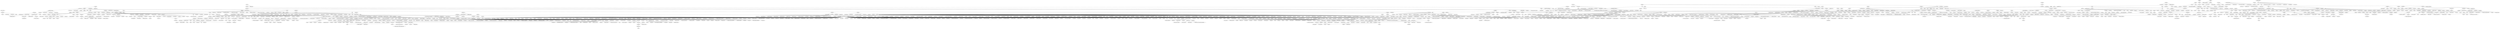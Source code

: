 strict graph layer4 {
	graph [name=layer4];
	node [label="\N"];
	585	[label=Leuprolide,
		level=3,
		src_id=7,
		weight=0.0006584414647170115];
	1329	[label=Endometriosis,
		level=3,
		src_id=175911,
		weight=0.0002599773433505542];
	585 -- 1329	[level=3,
		weight=84.25];
	255	[label=Hysterectomy,
		level=2,
		src_id=178681,
		weight=0.0011353409318438];
	585 -- 255	[level=3,
		weight=77.21];
	525	[label=Levonorgestrel,
		level=2,
		src_id=357,
		weight=0.0011290407653778945];
	244	[label="Drug interaction",
		level=3,
		src_id=175376,
		weight=0.0005621002657141702];
	525 -- 244	[level=3,
		weight=25.05];
	442	[label="Ethinyl Estradiol",
		level=1,
		src_id=963,
		weight=0.0021814291257429477];
	525 -- 442	[level=1,
		weight=228.45];
	552	[label="Intra-uterine contraceptive device",
		level=3,
		src_id=179325,
		weight=0.0008788658331042069];
	525 -- 552	[level=1,
		weight=186.57];
	208	[label="Hot flush",
		level=2,
		src_id=178313,
		weight=0.0010001309388685995];
	207	[label=Menopause,
		level=2,
		src_id=180770,
		weight=0.0010851334198662646];
	208 -- 207	[level=2,
		weight=62.79];
	1128	[label="Night sweats",
		level=4,
		src_id=181827,
		weight=0.00017577403850366118];
	208 -- 1128	[level=4,
		weight=47.73];
	449	[label="Conjugated estrogens",
		level=2,
		src_id=277,
		weight=0.001068117755430358];
	255 -- 449	[level=2,
		weight=55.43];
	212	[label="Blood oestrogen",
		level=1,
		src_id=172274,
		weight=0.0021712169292174874];
	255 -- 212	[level=2,
		weight=70.64];
	940	[label="Uterine cancer",
		level=4,
		src_id=188072,
		weight=0.00012437147882129473];
	255 -- 940	[level=4,
		weight=18.03];
	938	[label="Uterine leiomyoma",
		level=4,
		src_id=188107,
		weight=0.00012437147882129473];
	255 -- 938	[level=4,
		weight=18.03];
	194	[label=Injection,
		level=3,
		src_id=179084,
		weight=0.0008277662262499366];
	190	[label=Stillbirth,
		level=1,
		src_id=186413,
		weight=0.0034063847659718486];
	194 -- 190	[level=3,
		weight=56.87];
	1740	[label=Somatotropin,
		level=4,
		src_id=51,
		weight="9.837796128699548e-05"];
	2	[label=Epilepsy,
		level=1,
		src_id=176107,
		weight=0.0145529562651861];
	1740 -- 2	[level=4,
		weight=1.09];
	1	[label=Convulsion,
		level=1,
		src_id=174366,
		weight=0.021183283532887193];
	2 -- 1	[level=1,
		weight=333.89];
	1736	[label=Serine,
		level=4,
		src_id=125,
		weight="9.871294472007634e-05"];
	2 -- 1736	[level=4,
		weight=1.12];
	1705	[label=Prochlorperazine,
		level=4,
		src_id=422,
		weight="9.837796128699548e-05"];
	2 -- 1705	[level=4,
		weight=1.09];
	1696	[label=Cephalexin,
		level=4,
		src_id=554,
		weight="9.837796128699548e-05"];
	2 -- 1696	[level=4,
		weight=1.09];
	1689	[label=Tamoxifen,
		level=4,
		src_id=661,
		weight="9.837796128699548e-05"];
	2 -- 1689	[level=4,
		weight=1.09];
	1651	[label=Atorvastatin,
		level=4,
		src_id=1060,
		weight="9.837796128699548e-05"];
	2 -- 1651	[level=4,
		weight=1.09];
	1643	[label=Zopiclone,
		level=4,
		src_id=1182,
		weight="9.871294472007634e-05"];
	2 -- 1643	[level=4,
		weight=1.12];
	1632	[label="Ginkgo biloba",
		level=4,
		src_id=1332,
		weight="9.837796128699548e-05"];
	2 -- 1632	[level=4,
		weight=1.09];
	1624	[label="Amyl Nitrite",
		level=4,
		src_id=1544,
		weight="9.837796128699548e-05"];
	2 -- 1624	[level=4,
		weight=1.09];
	1623	[label="Isopropyl Alcohol",
		level=4,
		src_id=2207,
		weight="9.837796128699548e-05"];
	2 -- 1623	[level=4,
		weight=1.09];
	1621	[label=Pregnenolone,
		level=4,
		src_id=2634,
		weight="9.871294472007634e-05"];
	2 -- 1621	[level=4,
		weight=1.12];
	1617	[label=Formaldehyde,
		level=4,
		src_id=3618,
		weight="9.871294472007634e-05"];
	2 -- 1617	[level=4,
		weight=1.12];
	1592	[label=Sulfur,
		level=4,
		src_id=8292,
		weight="9.837796128699548e-05"];
	2 -- 1592	[level=4,
		weight=1.09];
	1581	[label="Mustard seed",
		level=4,
		src_id=8615,
		weight="9.90479281531572e-05"];
	2 -- 1581	[level=4,
		weight=1.15];
	1570	[label=Raspberry,
		level=4,
		src_id=8686,
		weight="9.837796128699548e-05"];
	2 -- 1570	[level=4,
		weight=1.09];
	1569	[label=Beet,
		level=4,
		src_id=8690,
		weight="9.90479281531572e-05"];
	2 -- 1569	[level=4,
		weight=1.15];
	1565	[label=Hops,
		level=4,
		src_id=8731,
		weight="9.90479281531572e-05"];
	2 -- 1565	[level=4,
		weight=1.15];
	1561	[label="Red currant",
		level=4,
		src_id=8879,
		weight="9.837796128699548e-05"];
	2 -- 1561	[level=4,
		weight=1.09];
	209	[label=Disability,
		level=2,
		src_id=175257,
		weight=0.0014952621091935154];
	2 -- 209	[level=2,
		weight=32.3];
	1512	[label=Androgens,
		level=4,
		src_id=170311,
		weight="9.871294472007634e-05"];
	2 -- 1512	[level=4,
		weight=1.12];
	1511	[label="Angina pectoris",
		level=4,
		src_id=170329,
		weight="9.837796128699548e-05"];
	2 -- 1511	[level=4,
		weight=1.09];
	1502	[label="Antisocial behaviour",
		level=4,
		src_id=170646,
		weight="9.837796128699548e-05"];
	2 -- 1502	[level=4,
		weight=1.09];
	1485	[label="Autoimmune thyroiditis",
		level=4,
		src_id=171148,
		weight="9.837796128699548e-05"];
	2 -- 1485	[level=4,
		weight=1.09];
	1480	[label=Azotaemia,
		level=4,
		src_id=171178,
		weight="9.837796128699548e-05"];
	2 -- 1480	[level=4,
		weight=1.09];
	1464	[label="Bladder cancer",
		level=4,
		src_id=171782,
		weight="9.837796128699548e-05"];
	2 -- 1464	[level=4,
		weight=1.09];
	1457	[label="Blood disorder",
		level=4,
		src_id=172101,
		weight="9.837796128699548e-05"];
	2 -- 1457	[level=4,
		weight=1.09];
	1454	[label="Blood lead normal",
		level=4,
		src_id=172252,
		weight="9.938291158623806e-05"];
	2 -- 1454	[level=4,
		weight=1.18];
	1431	[label="Bundle branch block left",
		level=4,
		src_id=172807,
		weight="9.837796128699548e-05"];
	2 -- 1431	[level=4,
		weight=1.09];
	1427	[label=Calcinosis,
		level=4,
		src_id=172883,
		weight="9.837796128699548e-05"];
	2 -- 1427	[level=4,
		weight=1.09];
	1415	[label="Chemical poisoning",
		level=4,
		src_id=173507,
		weight="9.837796128699548e-05"];
	2 -- 1415	[level=4,
		weight=1.09];
	1408	[label="Chronic paroxysmal hemicrania",
		level=4,
		src_id=173727,
		weight="9.837796128699548e-05"];
	2 -- 1408	[level=4,
		weight=1.09];
	1407	[label="Chronic sinusitis",
		level=4,
		src_id=173733,
		weight="9.837796128699548e-05"];
	2 -- 1407	[level=4,
		weight=1.09];
	1405	[label=Circumstantiality,
		level=4,
		src_id=173763,
		weight="9.837796128699548e-05"];
	2 -- 1405	[level=4,
		weight=1.09];
	1401	[label=Cluttering,
		level=4,
		src_id=173815,
		weight="9.837796128699548e-05"];
	2 -- 1401	[level=4,
		weight=1.09];
	1392	[label=Compulsions,
		level=4,
		src_id=174031,
		weight="9.871294472007634e-05"];
	2 -- 1392	[level=4,
		weight=1.12];
	1368	[label="Dermoid cyst",
		level=4,
		src_id=175060,
		weight="9.837796128699548e-05"];
	2 -- 1368	[level=4,
		weight=1.09];
	1367	[label="Diabetic neuropathy",
		level=4,
		src_id=175170,
		weight="9.837796128699548e-05"];
	2 -- 1367	[level=4,
		weight=1.09];
	1359	[label="Divorced parents",
		level=4,
		src_id=175316,
		weight="9.837796128699548e-05"];
	2 -- 1359	[level=4,
		weight=1.09];
	1343	[label="Ear piercing",
		level=4,
		src_id=175543,
		weight="9.837796128699548e-05"];
	2 -- 1343	[level=4,
		weight=1.09];
	1341	[label="Early retirement",
		level=4,
		src_id=175554,
		weight="9.871294472007634e-05"];
	2 -- 1341	[level=4,
		weight=1.12];
	1336	[label="Elder abuse",
		level=4,
		src_id=175647,
		weight="9.837796128699548e-05"];
	2 -- 1336	[level=4,
		weight=1.09];
	1330	[label=Endocarditis,
		level=4,
		src_id=175857,
		weight="9.837796128699548e-05"];
	2 -- 1330	[level=4,
		weight=1.09];
	1327	[label=Ephelides,
		level=4,
		src_id=176056,
		weight="9.871294472007634e-05"];
	2 -- 1327	[level=4,
		weight=1.12];
	1326	[label="Epidermal naevus",
		level=4,
		src_id=176065,
		weight="9.837796128699548e-05"];
	2 -- 1326	[level=4,
		weight=1.09];
	1317	[label="Facial pain",
		level=4,
		src_id=176491,
		weight="9.837796128699548e-05"];
	2 -- 1317	[level=4,
		weight=1.09];
	1307	[label="Foetal monitoring",
		level=4,
		src_id=176809,
		weight="9.837796128699548e-05"];
	2 -- 1307	[level=4,
		weight=1.09];
	1305	[label="Foot deformity",
		level=4,
		src_id=176849,
		weight="9.837796128699548e-05"];
	2 -- 1305	[level=4,
		weight=1.09];
	1293	[label="Gene sequencing",
		level=4,
		src_id=177266,
		weight="9.871294472007634e-05"];
	2 -- 1293	[level=4,
		weight=1.12];
	1241	[label=Hypervigilance,
		level=4,
		src_id=178551,
		weight="9.871294472007634e-05"];
	2 -- 1241	[level=4,
		weight=1.12];
	1232	[label="Immune system disorder",
		level=4,
		src_id=178763,
		weight="9.837796128699548e-05"];
	2 -- 1232	[level=4,
		weight=1.09];
	1229	[label=Impatience,
		level=4,
		src_id=178801,
		weight="9.837796128699548e-05"];
	2 -- 1229	[level=4,
		weight=1.09];
	1224	[label="Influenza immunisation",
		level=4,
		src_id=179013,
		weight="9.837796128699548e-05"];
	2 -- 1224	[level=4,
		weight=1.09];
	1216	[label=Ischaemia,
		level=4,
		src_id=179440,
		weight="9.871294472007634e-05"];
	2 -- 1216	[level=4,
		weight=1.12];
	1214	[label="Jaw fracture",
		level=4,
		src_id=179478,
		weight="9.871294472007634e-05"];
	2 -- 1214	[level=4,
		weight=1.12];
	1190	[label=Logorrhoea,
		level=4,
		src_id=180113,
		weight="9.938291158623806e-05"];
	2 -- 1190	[level=4,
		weight=1.18];
	1186	[label="Lung infection",
		level=4,
		src_id=180195,
		weight="9.837796128699548e-05"];
	2 -- 1186	[level=4,
		weight=1.09];
	1175	[label="Medication error",
		level=4,
		src_id=180661,
		weight="9.871294472007634e-05"];
	2 -- 1175	[level=4,
		weight=1.12];
	1174	[label=Melanodermia,
		level=4,
		src_id=180686,
		weight="9.938291158623806e-05"];
	2 -- 1174	[level=4,
		weight=1.18];
	1170	[label="Meningitis viral",
		level=4,
		src_id=180740,
		weight="9.90479281531572e-05"];
	2 -- 1170	[level=4,
		weight=1.15];
	1167	[label="Mental disability",
		level=4,
		src_id=180779,
		weight="9.871294472007634e-05"];
	2 -- 1167	[level=4,
		weight=1.12];
	1157	[label="Moderate mental retardation",
		level=4,
		src_id=181067,
		weight="9.837796128699548e-05"];
	2 -- 1157	[level=4,
		weight=1.09];
	1155	[label=Morose,
		level=4,
		src_id=181127,
		weight="9.871294472007634e-05"];
	2 -- 1155	[level=4,
		weight=1.12];
	1154	[label="Multiple allergies",
		level=4,
		src_id=181196,
		weight="9.837796128699548e-05"];
	2 -- 1154	[level=4,
		weight=1.09];
	1142	[label="Neck surgery",
		level=4,
		src_id=181555,
		weight="9.837796128699548e-05"];
	2 -- 1142	[level=4,
		weight=1.09];
	1139	[label="Neonatal asphyxia",
		level=4,
		src_id=181597,
		weight="9.837796128699548e-05"];
	2 -- 1139	[level=4,
		weight=1.09];
	1123	[label="Obsessive-compulsive disorder",
		level=4,
		src_id=181988,
		weight="9.837796128699548e-05"];
	2 -- 1123	[level=4,
		weight=1.09];
	1114	[label="Open fracture",
		level=4,
		src_id=182234,
		weight="9.837796128699548e-05"];
	2 -- 1114	[level=4,
		weight=1.09];
	1101	[label="Oxygen saturation",
		level=4,
		src_id=182603,
		weight="9.837796128699548e-05"];
	2 -- 1101	[level=4,
		weight=1.09];
	1098	[label=Paraplegia,
		level=4,
		src_id=182836,
		weight="9.90479281531572e-05"];
	2 -- 1098	[level=4,
		weight=1.15];
	1095	[label=Parosmia,
		level=4,
		src_id=182907,
		weight="9.837796128699548e-05"];
	2 -- 1095	[level=4,
		weight=1.09];
	1091	[label="Peripheral coldness",
		level=4,
		src_id=183178,
		weight="9.90479281531572e-05"];
	2 -- 1091	[level=4,
		weight=1.15];
	1089	[label="Peroneal nerve palsy",
		level=4,
		src_id=183290,
		weight="9.871294472007634e-05"];
	2 -- 1089	[level=4,
		weight=1.12];
	1084	[label="Physical disability",
		level=4,
		src_id=183463,
		weight="9.871294472007634e-05"];
	2 -- 1084	[level=4,
		weight=1.12];
	1077	[label=Pleurisy,
		level=4,
		src_id=183656,
		weight="9.837796128699548e-05"];
	2 -- 1077	[level=4,
		weight=1.09];
	1076	[label="Pneumonia aspiration",
		level=4,
		src_id=183688,
		weight="9.871294472007634e-05"];
	2 -- 1076	[level=4,
		weight=1.12];
	1075	[label="Pneumonia viral",
		level=4,
		src_id=183717,
		weight="9.837796128699548e-05"];
	2 -- 1075	[level=4,
		weight=1.09];
	1058	[label=Psoriasis,
		level=4,
		src_id=184425,
		weight="9.960623387495865e-05"];
	2 -- 1058	[level=4,
		weight=1.2];
	1052	[label=Rabies,
		level=4,
		src_id=184679,
		weight="9.90479281531572e-05"];
	2 -- 1052	[level=4,
		weight=1.15];
	1045	[label="Renal failure chronic",
		level=4,
		src_id=185037,
		weight="9.837796128699548e-05"];
	2 -- 1045	[level=4,
		weight=1.09];
	1024	[label="Self-medication",
		level=4,
		src_id=185698,
		weight="9.871294472007634e-05"];
	2 -- 1024	[level=4,
		weight=1.12];
	1022	[label="Sense of oppression",
		level=4,
		src_id=185736,
		weight="9.960623387495865e-05"];
	2 -- 1022	[level=4,
		weight=1.2];
	1016	[label=Shoplifting,
		level=4,
		src_id=185830,
		weight="9.837796128699548e-05"];
	2 -- 1016	[level=4,
		weight=1.09];
	1010	[label="Sjogren's syndrome",
		level=4,
		src_id=185913,
		weight="9.837796128699548e-05"];
	2 -- 1010	[level=4,
		weight=1.09];
	1004	[label="Skin test",
		level=4,
		src_id=185978,
		weight="9.837796128699548e-05"];
	2 -- 1004	[level=4,
		weight=1.09];
	1003	[label="Skin wrinkling",
		level=4,
		src_id=185989,
		weight="9.871294472007634e-05"];
	2 -- 1003	[level=4,
		weight=1.12];
	995	[label="Status migrainosus",
		level=4,
		src_id=186375,
		weight="9.837796128699548e-05"];
	2 -- 995	[level=4,
		weight=1.09];
	994	[label=Sterilisation,
		level=4,
		src_id=186395,
		weight=0.00010027620074112037];
	2 -- 994	[level=4,
		weight=1.26];
	988	[label="Sturge-Weber syndrome",
		level=4,
		src_id=186484,
		weight="9.871294472007634e-05"];
	2 -- 988	[level=4,
		weight=1.12];
	960	[label="Toxicologic test",
		level=4,
		src_id=187231,
		weight="9.871294472007634e-05"];
	2 -- 960	[level=4,
		weight=1.12];
	952	[label=Trismus,
		level=4,
		src_id=187436,
		weight="9.837796128699548e-05"];
	2 -- 952	[level=4,
		weight=1.09];
	949	[label=Tuberculosis,
		level=4,
		src_id=187483,
		weight="9.938291158623806e-05"];
	2 -- 949	[level=4,
		weight=1.18];
	944	[label="Urinary hesitation",
		level=4,
		src_id=187833,
		weight="9.837796128699548e-05"];
	2 -- 944	[level=4,
		weight=1.09];
	937	[label=Vaginismus,
		level=4,
		src_id=188244,
		weight="9.837796128699548e-05"];
	2 -- 937	[level=4,
		weight=1.09];
	925	[label="Visual acuity reduced",
		level=4,
		src_id=188582,
		weight="9.90479281531572e-05"];
	2 -- 925	[level=4,
		weight=1.15];
	914	[label="Wrist fracture",
		level=4,
		src_id=188907,
		weight="9.837796128699548e-05"];
	2 -- 914	[level=4,
		weight=1.09];
	900	[label=Passer,
		level=4,
		src_id=240589,
		weight="9.837796128699548e-05"];
	2 -- 900	[level=4,
		weight=1.09];
	1739	[label=Vasopressin,
		level=3,
		src_id=65,
		weight=0.0003336431411581669];
	461	[label=Hyponatraemia,
		level=3,
		src_id=178612,
		weight=0.0006740034611977746];
	1739 -- 461	[level=3,
		weight=114.73];
	199	[label="Blood sodium",
		level=2,
		src_id=172362,
		weight=0.0015161316577229536];
	461 -- 199	[level=3,
		weight=35.1];
	1738	[label=Pancrelipase,
		level=4,
		src_id=80,
		weight="9.872537638831299e-05"];
	1738 -- 1	[level=4,
		weight=1.07];
	20	[label=Anxiety,
		level=1,
		src_id=170661,
		weight=0.007191629624041699];
	1 -- 20	[level=1,
		weight=75.71];
	1734	[label="Glutamic Acid",
		level=4,
		src_id=134,
		weight="9.872537638831299e-05"];
	1 -- 1734	[level=4,
		weight=1.07];
	1732	[label=Creatine,
		level=4,
		src_id=140,
		weight="9.849138611099358e-05"];
	1 -- 1732	[level=4,
		weight=1.05];
	1731	[label=Phentermine,
		level=4,
		src_id=182,
		weight="9.849138611099358e-05"];
	1 -- 1731	[level=4,
		weight=1.05];
	1729	[label=Erythromycin,
		level=4,
		src_id=190,
		weight="9.849138611099358e-05"];
	1 -- 1729	[level=4,
		weight=1.05];
	1728	[label=Azithromycin,
		level=4,
		src_id=198,
		weight="9.849138611099358e-05"];
	1 -- 1728	[level=4,
		weight=1.05];
	1726	[label=Pantoprazole,
		level=4,
		src_id=204,
		weight="9.849138611099358e-05"];
	1 -- 1726	[level=4,
		weight=1.05];
	1724	[label=Temazepam,
		level=4,
		src_id=222,
		weight="9.884237152697269e-05"];
	1 -- 1724	[level=4,
		weight=1.08];
	1723	[label=Cabergoline,
		level=4,
		src_id=239,
		weight="9.849138611099358e-05"];
	1 -- 1723	[level=4,
		weight=1.05];
	53	[label=Levetiracetam,
		level=1,
		src_id=1186,
		weight=0.006882236948488494];
	1 -- 53	[level=1,
		weight=145.77];
	59	[label="Grand mal convulsion",
		level=1,
		src_id=177516,
		weight=0.007439468297569785];
	1 -- 59	[level=1,
		weight=122.06];
	117	[label=Surgery,
		level=1,
		src_id=186589,
		weight=0.004030986189366922];
	1 -- 117	[level=1,
		weight=88.66];
	9	[label=Electroencephalogram,
		level=1,
		src_id=175720,
		weight=0.008190389638790598];
	1 -- 9	[level=1,
		weight=147.32];
	1718	[label=Methadone,
		level=4,
		src_id=323,
		weight="9.849138611099358e-05"];
	1 -- 1718	[level=4,
		weight=1.05];
	1711	[label=Clozapine,
		level=4,
		src_id=353,
		weight="9.849138611099358e-05"];
	1 -- 1711	[level=4,
		weight=1.05];
	1710	[label=Amlodipine,
		level=4,
		src_id=371,
		weight="9.849138611099358e-05"];
	1 -- 1710	[level=4,
		weight=1.05];
	1709	[label=Phenylpropanolamine,
		level=4,
		src_id=386,
		weight="9.872537638831299e-05"];
	1 -- 1709	[level=4,
		weight=1.07];
	1695	[label=Atropine,
		level=4,
		src_id=559,
		weight="9.849138611099358e-05"];
	1 -- 1695	[level=4,
		weight=1.05];
	1692	[label="Fluticasone propionate",
		level=4,
		src_id=575,
		weight="9.849138611099358e-05"];
	1 -- 1692	[level=4,
		weight=1.05];
	1688	[label="Mycophenolate mofetil",
		level=4,
		src_id=674,
		weight="9.849138611099358e-05"];
	1 -- 1688	[level=4,
		weight=1.05];
	1684	[label=Procaine,
		level=4,
		src_id=707,
		weight="9.849138611099358e-05"];
	1 -- 1684	[level=4,
		weight=1.05];
	1683	[label=Lisinopril,
		level=4,
		src_id=708,
		weight="9.907636180429212e-05"];
	1 -- 1683	[level=4,
		weight=1.1];
	1682	[label=Nitroglycerin,
		level=4,
		src_id=713,
		weight="9.849138611099358e-05"];
	1 -- 1682	[level=4,
		weight=1.05];
	1677	[label=Propofol,
		level=4,
		src_id=804,
		weight="9.849138611099358e-05"];
	1 -- 1677	[level=4,
		weight=1.05];
	1654	[label=Selegiline,
		level=4,
		src_id=1022,
		weight="9.849138611099358e-05"];
	1 -- 1654	[level=4,
		weight=1.05];
	1650	[label=Orlistat,
		level=4,
		src_id=1067,
		weight="9.872537638831299e-05"];
	1 -- 1650	[level=4,
		weight=1.07];
	1646	[label=Diphenylpyraline,
		level=4,
		src_id=1130,
		weight="9.849138611099358e-05"];
	1 -- 1646	[level=4,
		weight=1.05];
	1645	[label=Naloxone,
		level=4,
		src_id=1167,
		weight="9.849138611099358e-05"];
	1 -- 1645	[level=4,
		weight=1.05];
	1642	[label=Clarithromycin,
		level=4,
		src_id=1195,
		weight="9.849138611099358e-05"];
	1 -- 1642	[level=4,
		weight=1.05];
	1627	[label=Methamphetamine,
		level=4,
		src_id=1511,
		weight="9.849138611099358e-05"];
	1 -- 1627	[level=4,
		weight=1.05];
	1622	[label="gamma-Aminobutyric acid",
		level=4,
		src_id=2399,
		weight="9.849138611099358e-05"];
	1 -- 1622	[level=4,
		weight=1.05];
	1618	[label="Butyric Acid",
		level=4,
		src_id=3363,
		weight="9.849138611099358e-05"];
	1 -- 1618	[level=4,
		weight=1.05];
	1616	[label=Urea,
		level=4,
		src_id=3677,
		weight="9.849138611099358e-05"];
	1 -- 1616	[level=4,
		weight=1.05];
	1605	[label="Nitrous oxide",
		level=4,
		src_id=5750,
		weight="9.849138611099358e-05"];
	1 -- 1605	[level=4,
		weight=1.05];
	1602	[label=Tyramine,
		level=4,
		src_id=7811,
		weight="9.849138611099358e-05"];
	1 -- 1602	[level=4,
		weight=1.05];
	1595	[label=Ubidecarenone,
		level=4,
		src_id=8210,
		weight="9.872537638831299e-05"];
	1 -- 1595	[level=4,
		weight=1.07];
	1593	[label=Tianeptine,
		level=4,
		src_id=8229,
		weight="9.849138611099358e-05"];
	1 -- 1593	[level=4,
		weight=1.05];
	1590	[label="Candida albicans",
		level=4,
		src_id=8508,
		weight="9.872537638831299e-05"];
	1 -- 1590	[level=4,
		weight=1.07];
	1589	[label=Almond,
		level=4,
		src_id=8574,
		weight="9.872537638831299e-05"];
	1 -- 1589	[level=4,
		weight=1.07];
	1583	[label=Lettuce,
		level=4,
		src_id=8609,
		weight="9.872537638831299e-05"];
	1 -- 1583	[level=4,
		weight=1.07];
	1579	[label=Pineapple,
		level=4,
		src_id=8628,
		weight="9.849138611099358e-05"];
	1 -- 1579	[level=4,
		weight=1.05];
	1577	[label="Sesame seed",
		level=4,
		src_id=8635,
		weight="9.872537638831299e-05"];
	1 -- 1577	[level=4,
		weight=1.07];
	1572	[label=Blackberry,
		level=4,
		src_id=8678,
		weight="9.907636180429212e-05"];
	1 -- 1572	[level=4,
		weight=1.1];
	1567	[label=Eggplant,
		level=4,
		src_id=8694,
		weight="9.849138611099358e-05"];
	1 -- 1567	[level=4,
		weight=1.05];
	1563	[label="Urtica dioica pollen",
		level=4,
		src_id=8802,
		weight="9.849138611099358e-05"];
	1 -- 1563	[level=4,
		weight=1.05];
	1560	[label="Acheta domesticus",
		level=4,
		src_id=8882,
		weight="9.931035208161153e-05"];
	1 -- 1560	[level=4,
		weight=1.12];
	1559	[label=Venison,
		level=4,
		src_id=8931,
		weight="9.849138611099358e-05"];
	1 -- 1559	[level=4,
		weight=1.05];
	1553	[label=Chlorine,
		level=4,
		src_id=9054,
		weight=0.00010083128888418774];
	1 -- 1553	[level=4,
		weight=1.25];
	1550	[label="Silicon dioxide",
		level=4,
		src_id=9077,
		weight="9.849138611099358e-05"];
	1 -- 1550	[level=4,
		weight=1.05];
	1543	[label=Creatinine,
		level=4,
		src_id=9515,
		weight="9.849138611099358e-05"];
	1 -- 1543	[level=4,
		weight=1.05];
	1542	[label=Gadolinium,
		level=4,
		src_id=9755,
		weight="9.849138611099358e-05"];
	1 -- 1542	[level=4,
		weight=1.05];
	1541	[label=Theanine,
		level=4,
		src_id=10098,
		weight="9.849138611099358e-05"];
	1 -- 1541	[level=4,
		weight=1.05];
	1540	[label=Ozone,
		level=4,
		src_id=10159,
		weight="9.884237152697269e-05"];
	1 -- 1540	[level=4,
		weight=1.08];
	1539	[label="Passiflora incarnata flower",
		level=4,
		src_id=11006,
		weight="9.884237152697269e-05"];
	1 -- 1539	[level=4,
		weight=1.08];
	1536	[label="Accident at work",
		level=4,
		src_id=169614,
		weight="9.872537638831299e-05"];
	1 -- 1536	[level=4,
		weight=1.07];
	1535	[label="Accidental death",
		level=4,
		src_id=169615,
		weight="9.849138611099358e-05"];
	1 -- 1535	[level=4,
		weight=1.05];
	1534	[label="Accidental overdose",
		level=4,
		src_id=169618,
		weight="9.849138611099358e-05"];
	1 -- 1534	[level=4,
		weight=1.05];
	1529	[label="Adverse drug reaction",
		level=4,
		src_id=169884,
		weight="9.849138611099358e-05"];
	1 -- 1529	[level=4,
		weight=1.05];
	1524	[label="Airway complication of anaesthesia",
		level=4,
		src_id=169923,
		weight="9.849138611099358e-05"];
	1 -- 1524	[level=4,
		weight=1.05];
	1520	[label="Allergy to animal",
		level=4,
		src_id=170012,
		weight="9.872537638831299e-05"];
	1 -- 1520	[level=4,
		weight=1.07];
	1505	[label=Anoxia,
		level=4,
		src_id=170458,
		weight="9.849138611099358e-05"];
	1 -- 1505	[level=4,
		weight=1.05];
	1501	[label="Apparent death",
		level=4,
		src_id=170770,
		weight="9.907636180429212e-05"];
	1 -- 1501	[level=4,
		weight=1.1];
	1493	[label=Aspiration,
		level=4,
		src_id=171004,
		weight="9.931035208161153e-05"];
	1 -- 1493	[level=4,
		weight=1.12];
	1490	[label="Atrial fibrillation",
		level=4,
		src_id=171069,
		weight="9.884237152697269e-05"];
	1 -- 1490	[level=4,
		weight=1.08];
	1483	[label="Autonomic neuropathy",
		level=4,
		src_id=171160,
		weight="9.872537638831299e-05"];
	1 -- 1483	[level=4,
		weight=1.07];
	1477	[label=Ballismus,
		level=4,
		src_id=171248,
		weight="9.849138611099358e-05"];
	1 -- 1477	[level=4,
		weight=1.05];
	1474	[label="Benign familial neonatal convulsions",
		level=4,
		src_id=171356,
		weight="9.849138611099358e-05"];
	1 -- 1474	[level=4,
		weight=1.05];
	1469	[label="Biopsy liver",
		level=4,
		src_id=171638,
		weight="9.872537638831299e-05"];
	1 -- 1469	[level=4,
		weight=1.07];
	1467	[label="Biopsy skin",
		level=4,
		src_id=171706,
		weight="9.849138611099358e-05"];
	1 -- 1467	[level=4,
		weight=1.05];
	1453	[label="Blood magnesium",
		level=4,
		src_id=172259,
		weight="9.849138611099358e-05"];
	1 -- 1453	[level=4,
		weight=1.05];
	1448	[label="Bone densitometry",
		level=4,
		src_id=172466,
		weight="9.849138611099358e-05"];
	1 -- 1448	[level=4,
		weight=1.05];
	1446	[label="Bone marrow transplant",
		level=4,
		src_id=172516,
		weight="9.849138611099358e-05"];
	1 -- 1446	[level=4,
		weight=1.05];
	1435	[label="Breast mass",
		level=4,
		src_id=172684,
		weight="9.849138611099358e-05"];
	1 -- 1435	[level=4,
		weight=1.05];
	1428	[label="Caffeine consumption",
		level=4,
		src_id=172877,
		weight="9.849138611099358e-05"];
	1 -- 1428	[level=4,
		weight=1.05];
	1424	[label="Cardiac ablation",
		level=4,
		src_id=173015,
		weight="9.849138611099358e-05"];
	1 -- 1424	[level=4,
		weight=1.05];
	1416	[label="Cerebral haemorrhage",
		level=4,
		src_id=173375,
		weight="9.849138611099358e-05"];
	1 -- 1416	[level=4,
		weight=1.05];
	1395	[label="Complex regional pain syndrome",
		level=4,
		src_id=174012,
		weight="9.872537638831299e-05"];
	1 -- 1395	[level=4,
		weight=1.07];
	1393	[label="Compression fracture",
		level=4,
		src_id=174029,
		weight="9.849138611099358e-05"];
	1 -- 1393	[level=4,
		weight=1.05];
	1357	[label="Drug hypersensitivity",
		level=4,
		src_id=175372,
		weight="9.872537638831299e-05"];
	1 -- 1357	[level=4,
		weight=1.07];
	1352	[label="Dry throat",
		level=4,
		src_id=175423,
		weight="9.872537638831299e-05"];
	1 -- 1352	[level=4,
		weight=1.07];
	1350	[label=Dysaesthesia,
		level=4,
		src_id=175467,
		weight="9.849138611099358e-05"];
	1 -- 1350	[level=4,
		weight=1.05];
	1349	[label=Dyscalculia,
		level=4,
		src_id=175470,
		weight="9.884237152697269e-05"];
	1 -- 1349	[level=4,
		weight=1.08];
	1345	[label="Dysthymic disorder",
		level=4,
		src_id=175510,
		weight="9.872537638831299e-05"];
	1 -- 1345	[level=4,
		weight=1.07];
	1334	[label="Electrocardiogram normal",
		level=4,
		src_id=175663,
		weight="9.849138611099358e-05"];
	1 -- 1334	[level=4,
		weight=1.05];
	1319	[label="Eye irritation",
		level=4,
		src_id=176416,
		weight="9.849138611099358e-05"];
	1 -- 1319	[level=4,
		weight=1.05];
	1303	[label=Formication,
		level=4,
		src_id=176868,
		weight="9.872537638831299e-05"];
	1 -- 1303	[level=4,
		weight=1.07];
	1296	[label="Gastric ulcer",
		level=4,
		src_id=177111,
		weight="9.849138611099358e-05"];
	1 -- 1296	[level=4,
		weight=1.05];
	1295	[label=Gastroenteritis,
		level=4,
		src_id=177145,
		weight="9.872537638831299e-05"];
	1 -- 1295	[level=4,
		weight=1.07];
	1291	[label="Genetic counselling",
		level=4,
		src_id=177279,
		weight="9.849138611099358e-05"];
	1 -- 1291	[level=4,
		weight=1.05];
	1284	[label=Gliosis,
		level=4,
		src_id=177390,
		weight="9.849138611099358e-05"];
	1 -- 1284	[level=4,
		weight=1.05];
	1274	[label="Haemorrhagic stroke",
		level=4,
		src_id=177707,
		weight="9.849138611099358e-05"];
	1 -- 1274	[level=4,
		weight=1.05];
	1267	[label="Heart alternation",
		level=4,
		src_id=177794,
		weight="9.849138611099358e-05"];
	1 -- 1267	[level=4,
		weight=1.05];
	1258	[label=Hernia,
		level=4,
		src_id=178084,
		weight="9.907636180429212e-05"];
	1 -- 1258	[level=4,
		weight=1.1];
	1255	[label="Hip dysplasia",
		level=4,
		src_id=178155,
		weight="9.849138611099358e-05"];
	1 -- 1255	[level=4,
		weight=1.05];
	1249	[label="Hyperbaric oxygen therapy",
		level=4,
		src_id=178422,
		weight=0.00010165025485480571];
	1 -- 1249	[level=4,
		weight=1.32];
	1236	[label=Hypoparathyroidism,
		level=4,
		src_id=178615,
		weight="9.849138611099358e-05"];
	1 -- 1236	[level=4,
		weight=1.05];
	1218	[label="Iron deficiency",
		level=4,
		src_id=179432,
		weight="9.849138611099358e-05"];
	1 -- 1218	[level=4,
		weight=1.05];
	1215	[label="Ischaemic stroke",
		level=4,
		src_id=179451,
		weight="9.849138611099358e-05"];
	1 -- 1215	[level=4,
		weight=1.05];
	1205	[label="Laser therapy",
		level=4,
		src_id=179805,
		weight="9.872537638831299e-05"];
	1 -- 1205	[level=4,
		weight=1.07];
	1198	[label="Lice infestation",
		level=4,
		src_id=179944,
		weight="9.907636180429212e-05"];
	1 -- 1198	[level=4,
		weight=1.1];
	1196	[label="Limb injury",
		level=4,
		src_id=179982,
		weight="9.849138611099358e-05"];
	1 -- 1196	[level=4,
		weight=1.05];
	1194	[label=Lipids,
		level=4,
		src_id=180038,
		weight="9.872537638831299e-05"];
	1 -- 1194	[level=4,
		weight=1.07];
	1193	[label=Lissencephaly,
		level=4,
		src_id=180069,
		weight="9.872537638831299e-05"];
	1 -- 1193	[level=4,
		weight=1.07];
	1183	[label="Magnetic therapy",
		level=4,
		src_id=180371,
		weight="9.849138611099358e-05"];
	1 -- 1183	[level=4,
		weight=1.05];
	1179	[label=Mammogram,
		level=4,
		src_id=180491,
		weight="9.884237152697269e-05"];
	1 -- 1179	[level=4,
		weight=1.08];
	1173	[label=Menarche,
		level=4,
		src_id=180697,
		weight="9.849138611099358e-05"];
	1 -- 1173	[level=4,
		weight=1.05];
	1156	[label=Monoplegia,
		level=4,
		src_id=181113,
		weight="9.849138611099358e-05"];
	1 -- 1156	[level=4,
		weight=1.05];
	1151	[label="Muscle contractions involuntary",
		level=4,
		src_id=181239,
		weight="9.849138611099358e-05"];
	1 -- 1151	[level=4,
		weight=1.05];
	1147	[label="Musculoskeletal chest pain",
		level=4,
		src_id=181281,
		weight="9.849138611099358e-05"];
	1 -- 1147	[level=4,
		weight=1.05];
	1143	[label="Neck injury",
		level=4,
		src_id=181551,
		weight="9.849138611099358e-05"];
	1 -- 1143	[level=4,
		weight=1.05];
	1137	[label="Nerve compression",
		level=4,
		src_id=181678,
		weight="9.872537638831299e-05"];
	1 -- 1137	[level=4,
		weight=1.07];
	1135	[label=Neurofibromatosis,
		level=4,
		src_id=181728,
		weight="9.849138611099358e-05"];
	1 -- 1135	[level=4,
		weight=1.05];
	1133	[label=Neuromyopathy,
		level=4,
		src_id=181758,
		weight="9.884237152697269e-05"];
	1 -- 1133	[level=4,
		weight=1.08];
	1131	[label=Neurotoxicity,
		level=4,
		src_id=181782,
		weight="9.849138611099358e-05"];
	1 -- 1131	[level=4,
		weight=1.05];
	1127	[label="No adverse event",
		level=4,
		src_id=181851,
		weight="9.849138611099358e-05"];
	1 -- 1127	[level=4,
		weight=1.05];
	1121	[label="Occipital neuralgia",
		level=4,
		src_id=182001,
		weight="9.872537638831299e-05"];
	1 -- 1121	[level=4,
		weight=1.07];
	1119	[label="Oedema mouth",
		level=4,
		src_id=182064,
		weight="9.849138611099358e-05"];
	1 -- 1119	[level=4,
		weight=1.05];
	1117	[label="Off label use",
		level=4,
		src_id=182190,
		weight="9.872537638831299e-05"];
	1 -- 1117	[level=4,
		weight=1.07];
	1112	[label=Opisthotonus,
		level=4,
		src_id=182255,
		weight="9.849138611099358e-05"];
	1 -- 1112	[level=4,
		weight=1.05];
	1111	[label="Oppositional defiant disorder",
		level=4,
		src_id=182258,
		weight="9.849138611099358e-05"];
	1 -- 1111	[level=4,
		weight=1.05];
	1109	[label="Oral surgery",
		level=4,
		src_id=182328,
		weight="9.872537638831299e-05"];
	1 -- 1109	[level=4,
		weight=1.07];
	1092	[label="Periodic limb movement disorder",
		level=4,
		src_id=183150,
		weight="9.849138611099358e-05"];
	1 -- 1092	[level=4,
		weight=1.05];
	1087	[label="Phantom pain",
		level=4,
		src_id=183343,
		weight="9.872537638831299e-05"];
	1 -- 1087	[level=4,
		weight=1.07];
	1086	[label=Phlebotomy,
		level=4,
		src_id=183411,
		weight="9.849138611099358e-05"];
	1 -- 1086	[level=4,
		weight=1.05];
	1080	[label="Pituitary tumour benign",
		level=4,
		src_id=183515,
		weight="9.907636180429212e-05"];
	1 -- 1080	[level=4,
		weight=1.1];
	1078	[label="Platelet count decreased",
		level=4,
		src_id=183595,
		weight="9.849138611099358e-05"];
	1 -- 1078	[level=4,
		weight=1.05];
	1073	[label=Polymyositis,
		level=4,
		src_id=183780,
		weight="9.849138611099358e-05"];
	1 -- 1073	[level=4,
		weight=1.05];
	1055	[label="Psychopathic personality",
		level=4,
		src_id=184446,
		weight="9.849138611099358e-05"];
	1 -- 1055	[level=4,
		weight=1.05];
	1054	[label="Pulmonary oedema",
		level=4,
		src_id=184534,
		weight="9.884237152697269e-05"];
	1 -- 1054	[level=4,
		weight=1.08];
	1051	[label="Radiation exposure",
		level=4,
		src_id=184698,
		weight="9.849138611099358e-05"];
	1 -- 1051	[level=4,
		weight=1.05];
	1046	[label="Relaxation therapy",
		level=4,
		src_id=184965,
		weight="9.872537638831299e-05"];
	1 -- 1046	[level=4,
		weight=1.07];
	1042	[label="Respiratory distress",
		level=4,
		src_id=185132,
		weight="9.849138611099358e-05"];
	1 -- 1042	[level=4,
		weight=1.05];
	1040	[label="Respiratory therapy",
		level=4,
		src_id=185152,
		weight="9.849138611099358e-05"];
	1 -- 1040	[level=4,
		weight=1.05];
	1037	[label="Retrograde amnesia",
		level=4,
		src_id=185284,
		weight="9.931035208161153e-05"];
	1 -- 1037	[level=4,
		weight=1.12];
	1036	[label="Reye's syndrome",
		level=4,
		src_id=185319,
		weight="9.849138611099358e-05"];
	1 -- 1036	[level=4,
		weight=1.05];
	1035	[label=Rhabdomyolysis,
		level=4,
		src_id=185322,
		weight="9.849138611099358e-05"];
	1 -- 1035	[level=4,
		weight=1.05];
	1033	[label="Rib fracture",
		level=4,
		src_id=185375,
		weight="9.907636180429212e-05"];
	1 -- 1033	[level=4,
		weight=1.1];
	1019	[label="Severe mental retardation",
		level=4,
		src_id=185804,
		weight="9.849138611099358e-05"];
	1 -- 1019	[level=4,
		weight=1.05];
	1002	[label="Sleep talking",
		level=4,
		src_id=186014,
		weight="9.884237152697269e-05"];
	1 -- 1002	[level=4,
		weight=1.08];
	999	[label="Social problem",
		level=4,
		src_id=186091,
		weight="9.849138611099358e-05"];
	1 -- 999	[level=4,
		weight=1.05];
	996	[label="Spousal abuse",
		level=4,
		src_id=186330,
		weight="9.849138611099358e-05"];
	1 -- 996	[level=4,
		weight=1.05];
	983	[label="Swollen tongue",
		level=4,
		src_id=186617,
		weight="9.907636180429212e-05"];
	1 -- 983	[level=4,
		weight=1.1];
	976	[label=Tetany,
		level=4,
		src_id=186855,
		weight="9.849138611099358e-05"];
	1 -- 976	[level=4,
		weight=1.05];
	971	[label=Thrombosis,
		level=4,
		src_id=186970,
		weight="9.872537638831299e-05"];
	1 -- 971	[level=4,
		weight=1.07];
	970	[label="Thyroid cancer",
		level=4,
		src_id=187010,
		weight="9.849138611099358e-05"];
	1 -- 970	[level=4,
		weight=1.05];
	969	[label="Thyroid disorder",
		level=4,
		src_id=187020,
		weight="9.849138611099358e-05"];
	1 -- 969	[level=4,
		weight=1.05];
	966	[label="Tonic clonic movements",
		level=4,
		src_id=187141,
		weight="9.849138611099358e-05"];
	1 -- 966	[level=4,
		weight=1.05];
	956	[label=Transfusion,
		level=4,
		src_id=187305,
		weight="9.849138611099358e-05"];
	1 -- 956	[level=4,
		weight=1.05];
	950	[label=Truancy,
		level=4,
		src_id=187464,
		weight="9.849138611099358e-05"];
	1 -- 950	[level=4,
		weight=1.05];
	933	[label=Vasculitis,
		level=4,
		src_id=188335,
		weight="9.884237152697269e-05"];
	1 -- 933	[level=4,
		weight=1.08];
	927	[label="Victim of abuse",
		level=4,
		src_id=188522,
		weight="9.849138611099358e-05"];
	1 -- 927	[level=4,
		weight=1.05];
	924	[label="Vitamin B12 deficiency",
		level=4,
		src_id=188631,
		weight="9.849138611099358e-05"];
	1 -- 924	[level=4,
		weight=1.05];
	922	[label="Vitamin supplementation",
		level=4,
		src_id=188663,
		weight="9.849138611099358e-05"];
	1 -- 922	[level=4,
		weight=1.05];
	921	[label=Vitiligo,
		level=4,
		src_id=188669,
		weight="9.849138611099358e-05"];
	1 -- 921	[level=4,
		weight=1.05];
	915	[label="Withdrawal syndrome",
		level=4,
		src_id=188878,
		weight="9.872537638831299e-05"];
	1 -- 915	[level=4,
		weight=1.07];
	911	[label=Mistletoe,
		level=4,
		src_id=239785,
		weight="9.849138611099358e-05"];
	1 -- 911	[level=4,
		weight=1.05];
	909	[label=Hawthorn,
		level=4,
		src_id=239819,
		weight="9.849138611099358e-05"];
	1 -- 909	[level=4,
		weight=1.05];
	908	[label=Kava,
		level=4,
		src_id=239835,
		weight="9.849138611099358e-05"];
	1 -- 908	[level=4,
		weight=1.05];
	904	[label=Chrysanthemum,
		level=4,
		src_id=240134,
		weight="9.849138611099358e-05"];
	1 -- 904	[level=4,
		weight=1.05];
	897	[label=Rosa,
		level=4,
		src_id=240709,
		weight="9.849138611099358e-05"];
	1 -- 897	[level=4,
		weight=1.05];
	740	[label=Oxytocin,
		level=3,
		src_id=100,
		weight=0.00021073193039866726];
	102	[label=Discomfort,
		level=3,
		src_id=175264,
		weight=0.0009623335595657381];
	740 -- 102	[level=3,
		weight=21.81];
	130	[label="Feeling hot",
		level=2,
		src_id=176626,
		weight=0.0015099303217477895];
	102 -- 130	[level=3,
		weight=21.71];
	292	[label="Muscle strain",
		level=3,
		src_id=181272,
		weight=0.0006125787643275044];
	160	[label=Cannabis,
		level=2,
		src_id=240914,
		weight=0.0017164936724492245];
	292 -- 160	[level=3,
		weight=26.64];
	1552	[label=Ammonia,
		level=4,
		src_id=9063,
		weight=0.00013240978687404688];
	292 -- 1552	[level=4,
		weight=15.03];
	37	[label="Thermal burn",
		level=2,
		src_id=186899,
		weight=0.0012716449517162544];
	259	[label=Blister,
		level=2,
		src_id=171902,
		weight=0.0010220659509458324];
	37 -- 259	[level=2,
		weight=20.92];
	1430	[label="Burns second degree",
		level=4,
		src_id=172839,
		weight=0.00011250183554012002];
	37 -- 1430	[level=4,
		weight=11.14];
	609	[label="Living alone",
		level=4,
		src_id=180100,
		weight=0.00014583043689262346];
	37 -- 609	[level=4,
		weight=8.94];
	284	[label=Cyanocobalamin,
		level=1,
		src_id=108,
		weight=0.001785896627379339];
	655	[label=Choline,
		level=2,
		src_id=115,
		weight=0.0011908521845101832];
	284 -- 655	[level=1,
		weight=542.33];
	726	[label=Methylcobalamin,
		level=3,
		src_id=3406,
		weight=0.0005494336471146516];
	284 -- 726	[level=3,
		weight=54.07];
	422	[label=Biotin,
		level=2,
		src_id=114,
		weight=0.0014547127828869668];
	410	[label="Inositol nicotinate",
		level=2,
		src_id=7903,
		weight=0.001707645651089037];
	422 -- 410	[level=1,
		weight=431.07];
	1713	[label=Minoxidil,
		level=4,
		src_id=340,
		weight=0.00010185823844945591];
	422 -- 1713	[level=4,
		weight=26.27];
	408	[label=Selenium,
		level=3,
		src_id=9080,
		weight=0.0008301117929561951];
	422 -- 408	[level=1,
		weight=145.41];
	304	[label=Alopecia,
		level=3,
		src_id=170026,
		weight=0.0009430942896574373];
	422 -- 304	[level=2,
		weight=66.97];
	655 -- 410	[level=1,
		weight=861.13];
	106	[label="Vitamin C",
		level=2,
		src_id=118,
		weight=0.001711875241178114];
	283	[label="Vitamin E",
		level=3,
		src_id=155,
		weight=0.0008088889025462575];
	106 -- 283	[level=3,
		weight=99.95];
	325	[label="Blood triglycerides",
		level=1,
		src_id=172398,
		weight=0.0018556204639034843];
	106 -- 325	[level=2,
		weight=118.94];
	483	[label=Riboflavin,
		level=1,
		src_id=132,
		weight=0.0019988040957587606];
	451	[label=Thiamine,
		level=1,
		src_id=144,
		weight=0.0019609809401004946];
	483 -- 451	[level=1,
		weight=984.77];
	477	[label=Nicotinamide,
		level=1,
		src_id=2556,
		weight=0.002116925340593475];
	483 -- 477	[level=1,
		weight=1000.0];
	420	[label=Pyridoxine,
		level=2,
		src_id=156,
		weight=0.0010237514839976638];
	483 -- 420	[level=2,
		weight=343.79];
	280	[label=Magnesium,
		level=2,
		src_id=1330,
		weight=0.0016092281981076096];
	483 -- 280	[level=1,
		weight=91.78];
	421	[label="Folic Acid",
		level=2,
		src_id=150,
		weight=0.001248867018795569];
	1516	[label=Amniocentesis,
		level=4,
		src_id=170138,
		weight="9.446705850057583e-05"];
	421 -- 1516	[level=4,
		weight=4.59];
	245	[label="Congenital anomaly",
		level=2,
		src_id=174082,
		weight=0.0014209603544620777];
	421 -- 245	[level=1,
		weight=110.38];
	125	[label=Pregnancy,
		level=1,
		src_id=184014,
		weight=0.0030884814220588502];
	421 -- 125	[level=1,
		weight=161.48];
	802	[label=Hypovitaminosis,
		level=4,
		src_id=178675,
		weight=0.00016407411029120266];
	283 -- 802	[level=4,
		weight=45.23];
	412	[label="Pantothenic acid",
		level=2,
		src_id=1701,
		weight=0.001715200785338295];
	412 -- 410	[level=2,
		weight=549.21];
	446	[label=Niacin,
		level=3,
		src_id=614,
		weight=0.0006188541880938574];
	412 -- 446	[level=3,
		weight=451.31];
	240	[label="Nerve injury",
		level=3,
		src_id=181684,
		weight=0.0007264574625418769];
	726 -- 240	[level=3,
		weight=53.42];
	590	[label=Tetanus,
		level=3,
		src_id=186852,
		weight=0.0006075294112101237];
	726 -- 590	[level=3,
		weight=405.36];
	410 -- 477	[level=1,
		weight=438.61];
	522	[label=Paraldehyde,
		level=3,
		src_id=8062,
		weight=0.000831489425331462];
	410 -- 522	[level=3,
		weight=58.9];
	170	[label=Beef,
		level=2,
		src_id=8582,
		weight=0.0012853107953504988];
	214	[label=Pork,
		level=2,
		src_id=8631,
		weight=0.0011829321134084166];
	170 -- 214	[level=2,
		weight=137.08];
	247	[label=Garlic,
		level=2,
		src_id=8602,
		weight=0.0011685537956790753];
	170 -- 247	[level=2,
		weight=89.45];
	278	[label=Spinach,
		level=2,
		src_id=8638,
		weight=0.0016070793322843157];
	278 -- 408	[level=1,
		weight=85.24];
	232	[label=Asparagus,
		level=2,
		src_id=8577,
		weight=0.0016191078334887316];
	278 -- 232	[level=2,
		weight=236.88];
	476	[label="Lima bean",
		level=3,
		src_id=8610,
		weight=0.000951798002990604];
	278 -- 476	[level=1,
		weight=250.75];
	249	[label=Broccoli,
		level=2,
		src_id=8584,
		weight=0.0017175653551483447];
	278 -- 249	[level=1,
		weight=258.32];
	780	[label="Obsessive thoughts",
		level=4,
		src_id=181987,
		weight=0.00014755895141033972];
	240 -- 780	[level=4,
		weight=33.49];
	380	[label=Zinc,
		level=3,
		src_id=1526,
		weight=0.0009027028766143693];
	408 -- 380	[level=1,
		weight=234.71];
	1694	[label="L-Carnitine",
		level=4,
		src_id=570,
		weight=0.0001249214833894084];
	408 -- 1694	[level=4,
		weight=40.31];
	141	[label=Acne,
		level=2,
		src_id=169642,
		weight=0.0016355801322667845];
	304 -- 141	[level=2,
		weight=34.29];
	1706	[label=Spironolactone,
		level=4,
		src_id=410,
		weight=0.00010583370177193047];
	304 -- 1706	[level=4,
		weight=7.48];
	1641	[label=Finasteride,
		level=4,
		src_id=1200,
		weight=0.00010158297657717991];
	304 -- 1641	[level=4,
		weight=5.86];
	1273	[label="Hair transplant",
		level=4,
		src_id=177730,
		weight=0.00010160921562159195];
	304 -- 1273	[level=4,
		weight=5.87];
	640	[label=Dexpanthenol,
		level=2,
		src_id=8294,
		weight=0.001081128810486123];
	477 -- 640	[level=2,
		weight=596.89];
	654	[label="Vitamin A",
		level=3,
		src_id=154,
		weight=0.00028168609361971854];
	654 -- 380	[level=3,
		weight=46.17];
	234	[label=Aspartame,
		level=2,
		src_id=159,
		weight=0.0011446729458059277];
	205	[label=Corn,
		level=2,
		src_id=8641,
		weight=0.0013300410071880266];
	234 -- 205	[level=2,
		weight=86.16];
	852	[label=Saccharin,
		level=4,
		src_id=10073,
		weight=0.00014960801867381255];
	234 -- 852	[level=4,
		weight=19.43];
	1452	[label="Blood methanol",
		level=4,
		src_id=172270,
		weight=0.00010731865523294011];
	234 -- 1452	[level=4,
		weight=16.16];
	215	[label=Calcium,
		level=1,
		src_id=1327,
		weight=0.0019150705632210527];
	215 -- 280	[level=1,
		weight=221.48];
	203	[label="Vitamin D",
		level=2,
		src_id=9042,
		weight=0.0015717768209295817];
	215 -- 203	[level=2,
		weight=149.84];
	150	[label=Osteoporosis,
		level=1,
		src_id=182448,
		weight=0.0017415178322508606];
	215 -- 150	[level=1,
		weight=103.4];
	215 -- 199	[level=1,
		weight=75.83];
	872	[label=Iron,
		level=3,
		src_id=1525,
		weight=0.0006107624197439109];
	215 -- 872	[level=3,
		weight=8.08];
	851	[label="Cimicifuga racemosa",
		level=3,
		src_id=11007,
		weight=0.0006219366143531347];
	215 -- 851	[level=3,
		weight=15.44];
	1277	[label=Haematocrit,
		level=4,
		src_id=177592,
		weight=0.00010223999174806218];
	215 -- 1277	[level=4,
		weight=8.3];
	1257	[label="High fat diet",
		level=4,
		src_id=178137,
		weight=0.00010193092003343398];
	215 -- 1257	[level=4,
		weight=8.14];
	1240	[label=Hypocalcaemia,
		level=4,
		src_id=178570,
		weight=0.00010681811652099245];
	215 -- 1240	[level=4,
		weight=10.67];
	1206	[label="Lactose intolerance",
		level=4,
		src_id=179700,
		weight=0.00010189228606910545];
	215 -- 1206	[level=4,
		weight=8.12];
	707	[label="Blood copper",
		level=3,
		src_id=172045,
		weight=0.00030810695721414345];
	380 -- 707	[level=1,
		weight=55.9];
	104	[label=Glucose,
		level=2,
		src_id=8280,
		weight=0.001657374083556313];
	258	[label="Blood ketone body",
		level=2,
		src_id=172233,
		weight=0.0016926721894202751];
	104 -- 258	[level=1,
		weight=112.0];
	178	[label=Dehydration,
		level=2,
		src_id=174932,
		weight=0.0010055901477009552];
	104 -- 178	[level=2,
		weight=53.1];
	470	[label="Blood glucose",
		level=3,
		src_id=172153,
		weight=0.0006620806225370629];
	104 -- 470	[level=3,
		weight=65.55];
	424	[label="X-ray",
		level=2,
		src_id=188917,
		weight=0.0010775404547227745];
	104 -- 424	[level=1,
		weight=63.44];
	352	[label=Grape,
		level=2,
		src_id=8603,
		weight=0.001036999137383177];
	232 -- 352	[level=2,
		weight=158.25];
	634	[label=Pumpkin,
		level=3,
		src_id=8906,
		weight=0.0003483526754235139];
	232 -- 634	[level=3,
		weight=103.72];
	279	[label=Casein,
		level=2,
		src_id=8589,
		weight=0.001694509586144348];
	307	[label="Cow milk",
		level=2,
		src_id=8613,
		weight=0.0017310414748003004];
	279 -- 307	[level=1,
		weight=354.81];
	231	[label=Wheat,
		level=2,
		src_id=8648,
		weight=0.0013186419709932129];
	279 -- 231	[level=1,
		weight=156.56];
	723	[label=Rye,
		level=3,
		src_id=8634,
		weight=0.0005140870818784404];
	279 -- 723	[level=3,
		weight=94.66];
	394	[label="Low carbohydrate diet",
		level=2,
		src_id=180136,
		weight=0.0016963404361697923];
	307 -- 394	[level=1,
		weight=284.05];
	416	[label=Clonidine,
		level=3,
		src_id=562,
		weight=0.0007089189872350105];
	307 -- 416	[level=1,
		weight=58.9];
	263	[label=Peanut,
		level=2,
		src_id=8623,
		weight=0.0010530660735478781];
	263 -- 325	[level=2,
		weight=121.92];
	1429	[label="Burns third degree",
		level=4,
		src_id=172840,
		weight=0.0001582880730234339];
	214 -- 1429	[level=4,
		weight=78.67];
	205 -- 231	[level=2,
		weight=144.12];
	441	[label=Fructose,
		level=3,
		src_id=3934,
		weight=0.0008577665013947164];
	205 -- 441	[level=2,
		weight=191.26];
	717	[label="Starch, corn",
		level=3,
		src_id=9274,
		weight=0.0006449453712723378];
	205 -- 717	[level=3,
		weight=63.44];
	181	[label=Rice,
		level=2,
		src_id=8633,
		weight=0.0013726195936323733];
	231 -- 181	[level=1,
		weight=107.14];
	401	[label="Coeliac disease",
		level=3,
		src_id=173886,
		weight=0.0007549926224015937];
	231 -- 401	[level=3,
		weight=98.01];
	1385	[label="Cows milk free diet",
		level=4,
		src_id=174499,
		weight=0.0001156268530211025];
	231 -- 1385	[level=4,
		weight=30.48];
	306	[label=Papaya,
		level=2,
		src_id=8707,
		weight=0.0013498239292479028];
	474	[label=Basil,
		level=3,
		src_id=8848,
		weight=0.0003720140153845816];
	306 -- 474	[level=3,
		weight=73.37];
	331	[label=Citrus,
		level=3,
		src_id=240147,
		weight=0.0008902888442464187];
	306 -- 331	[level=3,
		weight=145.74];
	409	[label=Tuna,
		level=3,
		src_id=8643,
		weight=0.000616617714305385];
	306 -- 409	[level=1,
		weight=73.37];
	306 -- 247	[level=2,
		weight=109.87];
	351	[label=Squash,
		level=2,
		src_id=8639,
		weight=0.0015183902051071373];
	306 -- 351	[level=1,
		weight=245.95];
	856	[label=Mango,
		level=3,
		src_id=8706,
		weight=0.0003651464563619599];
	306 -- 856	[level=3,
		weight=245.95];
	253	[label=Ketosis,
		level=2,
		src_id=179595,
		weight=0.0014825365162707655];
	258 -- 253	[level=2,
		weight=187.47];
	258 -- 394	[level=1,
		weight=300.38];
	115	[label=Constipation,
		level=2,
		src_id=174340,
		weight=0.0014432081619389205];
	325 -- 115	[level=1,
		weight=63.44];
	325 -- 394	[level=1,
		weight=472.75];
	191	[label=Overweight,
		level=2,
		src_id=182592,
		weight=0.0010291440837678606];
	325 -- 191	[level=2,
		weight=65.55];
	577	[label=Cholesterol,
		level=3,
		src_id=4273,
		weight=0.000508772103363336];
	325 -- 577	[level=2,
		weight=160.94];
	51	[label=Diarrhoea,
		level=1,
		src_id=175200,
		weight=0.002206719793927423];
	115 -- 51	[level=1,
		weight=63.65];
	1594	[label="Polyethylene glycol",
		level=4,
		src_id=8227,
		weight=0.00013505425817277654];
	115 -- 1594	[level=4,
		weight=36.15];
	46	[label="Dry mouth",
		level=1,
		src_id=175420,
		weight=0.0022628987228231374];
	115 -- 46	[level=1,
		weight=63.75];
	1538	[label="Abdominal distension",
		level=4,
		src_id=169492,
		weight=0.00013024384026486655];
	115 -- 1538	[level=4,
		weight=32.59];
	823	[label="Dental operation",
		level=4,
		src_id=175001,
		weight=0.00012657161353649647];
	178 -- 823	[level=4,
		weight=14.73];
	805	[label=Hyperglycaemia,
		level=3,
		src_id=178459,
		weight=0.00025300072490807906];
	805 -- 470	[level=3,
		weight=97.49];
	320	[label=Fasting,
		level=2,
		src_id=176590,
		weight=0.0010019199416581607];
	253 -- 320	[level=2,
		weight=165.14];
	550	[label="Muscle mass",
		level=3,
		src_id=181256,
		weight=0.0006056388726783302];
	253 -- 550	[level=3,
		weight=123.47];
	295	[label="Laboratory test",
		level=3,
		src_id=179654,
		weight=0.0005819106376038633];
	264	[label="Amino acids",
		level=1,
		src_id=8309,
		weight=0.0018171058870276812];
	295 -- 264	[level=3,
		weight=74.07];
	361	[label=Starvation,
		level=2,
		src_id=186370,
		weight=0.0015500898244368258];
	394 -- 361	[level=2,
		weight=386.98];
	1176	[label="Medical diet",
		level=4,
		src_id=180654,
		weight=0.00011685481143201804];
	191 -- 1176	[level=4,
		weight=21.81];
	1460	[label="Blood calcium",
		level=3,
		src_id=171999,
		weight=0.00020551890174740187];
	331 -- 1460	[level=3,
		weight=133.68];
	1737	[label=Ornithine,
		level=3,
		src_id=121,
		weight=0.0005473111828966874];
	791	[label="Metabolic disorder",
		level=3,
		src_id=180819,
		weight=0.0005702714914809356];
	1737 -- 791	[level=3,
		weight=147.41];
	24	[label="Brain injury",
		level=1,
		src_id=172600,
		weight=0.0023940548485652693];
	791 -- 24	[level=3,
		weight=7.66];
	895	[label="L-Glutamine",
		level=3,
		src_id=122,
		weight=0.00019418148242142082];
	895 -- 264	[level=3,
		weight=56.87];
	894	[label="L-Tryptophan",
		level=3,
		src_id=142,
		weight=0.0003490174238771454];
	264 -- 894	[level=1,
		weight=61.08];
	560	[label="Excessive exercise",
		level=2,
		src_id=176247,
		weight=0.0015893738625358126];
	264 -- 560	[level=1,
		weight=292.38];
	195	[label=Fibromyalgia,
		level=2,
		src_id=176701,
		weight=0.0012346024671140274];
	646	[label=Warfarin,
		level=3,
		src_id=668,
		weight=0.00046977729417341913];
	195 -- 646	[level=2,
		weight=42.79];
	700	[label="Chronic fatigue syndrome",
		level=3,
		src_id=173696,
		weight=0.00077090821530389];
	195 -- 700	[level=2,
		weight=118.94];
	785	[label="Myasthenia gravis",
		level=3,
		src_id=181291,
		weight=0.00019291749269087562];
	195 -- 785	[level=3,
		weight=37.92];
	1735	[label="L-Tyrosine",
		level=4,
		src_id=127,
		weight="9.197411032046962e-05"];
	1735 -- 20	[level=4,
		weight=1.51];
	66	[label="Panic attack",
		level=1,
		src_id=182745,
		weight=0.002527424492525558];
	20 -- 66	[level=1,
		weight=68.7];
	78	[label=Nervousness,
		level=1,
		src_id=181699,
		weight=0.00196343489860732];
	20 -- 78	[level=1,
		weight=39.88];
	42	[label=Stress,
		level=1,
		src_id=186464,
		weight=0.005489881201732726];
	20 -- 42	[level=1,
		weight=100.25];
	10	[label=Depression,
		level=1,
		src_id=175023,
		weight=0.005397617393762817];
	20 -- 10	[level=1,
		weight=108.88];
	1669	[label=Triazolam,
		level=4,
		src_id=883,
		weight="9.197411032046962e-05"];
	20 -- 1669	[level=4,
		weight=1.51];
	25	[label=Fear,
		level=1,
		src_id=176601,
		weight=0.00423180013877655];
	20 -- 25	[level=1,
		weight=72.45];
	1382	[label="Cytogenetic abnormality",
		level=4,
		src_id=174831,
		weight="9.197411032046962e-05"];
	20 -- 1382	[level=4,
		weight=1.51];
	1280	[label=Gout,
		level=4,
		src_id=177495,
		weight="9.197411032046962e-05"];
	20 -- 1280	[level=4,
		weight=1.51];
	1276	[label=Haemoglobin,
		level=4,
		src_id=177625,
		weight="9.258520581914464e-05"];
	20 -- 1276	[level=4,
		weight=1.67];
	1204	[label="Learning disorder",
		level=4,
		src_id=179832,
		weight="9.258520581914464e-05"];
	20 -- 1204	[level=4,
		weight=1.67];
	1108	[label="Organ failure",
		level=4,
		src_id=182351,
		weight="9.258520581914464e-05"];
	20 -- 1108	[level=4,
		weight=1.67];
	1103	[label="Overprotective parent",
		level=4,
		src_id=182590,
		weight="9.197411032046962e-05"];
	20 -- 1103	[level=4,
		weight=1.51];
	1006	[label="Skin papilloma",
		level=4,
		src_id=185972,
		weight="9.64427461545307e-05"];
	20 -- 1006	[level=4,
		weight=2.68];
	928	[label=Verbigeration,
		level=4,
		src_id=188462,
		weight="9.197411032046962e-05"];
	20 -- 928	[level=4,
		weight=1.51];
	1691	[label=Leucovorin,
		level=4,
		src_id=637,
		weight="9.23810060362368e-05"];
	420 -- 1691	[level=4,
		weight=10.07];
	923	[label="Vitamin B6 deficiency",
		level=4,
		src_id=188641,
		weight="9.791134045036829e-05"];
	420 -- 923	[level=4,
		weight=19.09];
	121	[label=Potassium,
		level=2,
		src_id=1306,
		weight=0.0015295062675516813];
	280 -- 121	[level=2,
		weight=64.85];
	1184	[label="Magnesium deficiency",
		level=4,
		src_id=180368,
		weight=0.00016865703972296998];
	280 -- 1184	[level=4,
		weight=58.75];
	1633	[label="Magnesium oxide",
		level=4,
		src_id=1329,
		weight=0.00012856852851830678];
	640 -- 1633	[level=4,
		weight=75.75];
	484	[label="Aloe vera",
		level=3,
		src_id=239686,
		weight=0.000783172265309865];
	640 -- 484	[level=2,
		weight=382.64];
	1733	[label=Pyridoxal,
		level=3,
		src_id=139,
		weight=0.0004044877759765974];
	705	[label="Blood phosphorus",
		level=3,
		src_id=172294,
		weight=0.0005561516626025792];
	1733 -- 705	[level=3,
		weight=160.22];
	705 -- 121	[level=3,
		weight=44.1];
	411	[label=Serotonin,
		level=3,
		src_id=7810,
		weight=0.0009097244788577965];
	894 -- 411	[level=1,
		weight=143.89];
	583	[label=Norepinephrine,
		level=3,
		src_id=358,
		weight=0.000701572436896661];
	411 -- 583	[level=1,
		weight=126.93];
	262	[label="Fish oil",
		level=2,
		src_id=10993,
		weight=0.001048584448690985];
	262 -- 484	[level=2,
		weight=88.0];
	574	[label=Capsaicin,
		level=3,
		src_id=5830,
		weight=0.00037161989753158167];
	262 -- 574	[level=3,
		weight=56.59];
	1548	[label="Borage oil",
		level=4,
		src_id=9148,
		weight=0.00010523658198916265];
	262 -- 1548	[level=4,
		weight=10.37];
	1545	[label="Linseed oil",
		level=4,
		src_id=9212,
		weight=0.00012826672203157858];
	262 -- 1545	[level=4,
		weight=22.92];
	913	[label=Acai,
		level=4,
		src_id=239682,
		weight=0.00010518152986157121];
	262 -- 913	[level=4,
		weight=10.34];
	910	[label=Flaxseed,
		level=4,
		src_id=239800,
		weight=0.0001049246199328112];
	262 -- 910	[level=4,
		weight=10.2];
	426	[label="Spina bifida",
		level=2,
		src_id=186194,
		weight=0.001229422774296933];
	245 -- 426	[level=1,
		weight=74.13];
	1439	[label="Brain malformation",
		level=4,
		src_id=172602,
		weight=0.00011076723146116967];
	245 -- 1439	[level=4,
		weight=12.41];
	1066	[label="Pregnancy test",
		level=4,
		src_id=184020,
		weight=0.00010140620131437858];
	245 -- 1066	[level=4,
		weight=7.68];
	122	[label=Lamotrigine,
		level=1,
		src_id=542,
		weight=0.006068998428846408];
	125 -- 122	[level=1,
		weight=89.36];
	193	[label=Married,
		level=2,
		src_id=180527,
		weight=0.001513248136047951];
	125 -- 193	[level=1,
		weight=40.32];
	1492	[label="Assisted fertilisation",
		level=4,
		src_id=171031,
		weight="9.260315859645759e-05"];
	125 -- 1492	[level=4,
		weight=1.88];
	1478	[label="Bacterial toxaemia",
		level=4,
		src_id=171231,
		weight="9.358981603952817e-05"];
	125 -- 1478	[level=4,
		weight=2.17];
	1455	[label="Blood homocysteine",
		level=4,
		src_id=172188,
		weight="9.260315859645759e-05"];
	125 -- 1455	[level=4,
		weight=1.88];
	834	[label="Breast feeding",
		level=3,
		src_id=172671,
		weight=0.0005093418150099163];
	125 -- 834	[level=3,
		weight=15.9];
	1366	[label="Disabled relative",
		level=4,
		src_id=175258,
		weight="9.358981603952817e-05"];
	125 -- 1366	[level=4,
		weight=2.17];
	1337	[label="Ectopic pregnancy",
		level=4,
		src_id=175604,
		weight="9.260315859645759e-05"];
	125 -- 1337	[level=4,
		weight=1.88];
	1070	[label="Postpartum depression",
		level=4,
		src_id=183951,
		weight="9.260315859645759e-05"];
	125 -- 1070	[level=4,
		weight=1.88];
	1068	[label="Pre-eclampsia",
		level=4,
		src_id=183982,
		weight="9.559715359612006e-05"];
	125 -- 1068	[level=4,
		weight=2.76];
	959	[label=Toxoplasmosis,
		level=4,
		src_id=187238,
		weight="9.260315859645759e-05"];
	125 -- 959	[level=4,
		weight=1.88];
	946	[label="Unintended pregnancy",
		level=4,
		src_id=187674,
		weight="9.461049615304948e-05"];
	125 -- 946	[level=4,
		weight=2.47];
	939	[label="Uterine contractions during pregnancy",
		level=4,
		src_id=188087,
		weight="9.260315859645759e-05"];
	125 -- 939	[level=4,
		weight=1.88];
	932	[label=Vasectomy,
		level=4,
		src_id=188339,
		weight="9.358981603952817e-05"];
	125 -- 932	[level=4,
		weight=2.17];
	595	[label=Primigravida,
		level=3,
		src_id=184094,
		weight=0.0005450096004418362];
	788	[label=Multigravida,
		level=3,
		src_id=181193,
		weight=0.00039009223398343276];
	595 -- 788	[level=3,
		weight=144.21];
	685	[label="Foetal anticonvulsant syndrome",
		level=3,
		src_id=176776,
		weight=0.00029473322332810464];
	595 -- 685	[level=3,
		weight=39.25];
	893	[label=Cholecalciferol,
		level=3,
		src_id=160,
		weight=0.00022623292759874997];
	203 -- 893	[level=3,
		weight=39.5];
	1576	[label=Strawberry,
		level=4,
		src_id=8640,
		weight=0.00012009258870385052];
	203 -- 1576	[level=4,
		weight=16.61];
	1426	[label="Calcium deficiency",
		level=4,
		src_id=172886,
		weight=0.000122255071165094];
	203 -- 1426	[level=4,
		weight=17.67];
	745	[label="Vitamin D deficiency",
		level=3,
		src_id=188653,
		weight=0.0005409096512745628];
	203 -- 745	[level=3,
		weight=58.07];
	1660	[label=Isotretinoin,
		level=3,
		src_id=968,
		weight=0.00020679617919048946];
	141 -- 1660	[level=3,
		weight=42.83];
	1655	[label=Minocycline,
		level=4,
		src_id=1003,
		weight=0.00014792338208620314];
	141 -- 1655	[level=4,
		weight=21.92];
	1644	[label=Clindamycin,
		level=4,
		src_id=1174,
		weight=0.00013339523129432762];
	141 -- 1644	[level=4,
		weight=16.76];
	1599	[label="Benzoyl peroxide",
		level=3,
		src_id=8041,
		weight=0.000192577737039526];
	141 -- 1599	[level=3,
		weight=37.78];
	1532	[label="Acne cystic",
		level=3,
		src_id=169645,
		weight=0.000192577737039526];
	141 -- 1532	[level=3,
		weight=37.78];
	1254	[label=Hirsutism,
		level=4,
		src_id=178160,
		weight=0.0001470505668254509];
	141 -- 1254	[level=4,
		weight=21.61];
	328	[label=Melatonin,
		level=3,
		src_id=1049,
		weight=0.0004908936843791283];
	19	[label=Insomnia,
		level=1,
		src_id=179162,
		weight=0.002204332585390886];
	328 -- 19	[level=3,
		weight=38.09];
	578	[label=Taurine,
		level=3,
		src_id=1860,
		weight=0.00024293198358138176];
	578 -- 446	[level=3,
		weight=43.46];
	744	[label="Vitamin E deficiency",
		level=3,
		src_id=188657,
		weight=0.00024710602995939074];
	352 -- 744	[level=3,
		weight=118.94];
	528	[label=Vegetarian,
		level=3,
		src_id=188358,
		weight=0.0004889855862056597];
	181 -- 528	[level=3,
		weight=23.75];
	181 -- 249	[level=1,
		weight=83.56];
	440	[label=Chicken,
		level=3,
		src_id=8592,
		weight=0.0005314488200806484];
	181 -- 440	[level=3,
		weight=59.56];
	1584	[label=Lamb,
		level=4,
		src_id=8607,
		weight=0.00015068671862622398];
	181 -- 1584	[level=4,
		weight=64.18];
	1578	[label=Potato,
		level=4,
		src_id=8632,
		weight=0.0001433425693684397];
	181 -- 1578	[level=4,
		weight=56.87];
	473	[label=Salmon,
		level=3,
		src_id=8996,
		weight=0.0006755743213954945];
	409 -- 473	[level=1,
		weight=145.74];
	11	[label=Aggression,
		level=1,
		src_id=169900,
		weight=0.0023017829411153654];
	206	[label="Mood swings",
		level=2,
		src_id=181119,
		weight=0.0013121116757693495];
	11 -- 206	[level=1,
		weight=41.0];
	929	[label="Verbal abuse",
		level=4,
		src_id=188461,
		weight="9.64477090389533e-05"];
	11 -- 929	[level=4,
		weight=4.53];
	110	[label=Irritability,
		level=2,
		src_id=179437,
		weight=0.0014844055924761333];
	28	[label=Agitation,
		level=1,
		src_id=169902,
		weight=0.0018932125106081406];
	110 -- 28	[level=2,
		weight=32.62];
	1523	[label=Akathisia,
		level=4,
		src_id=169928,
		weight="9.83535708079365e-05"];
	110 -- 1523	[level=4,
		weight=5.24];
	105	[label=Caffeine,
		level=1,
		src_id=192,
		weight=0.002471869603861105];
	356	[label=Methylphenidate,
		level=2,
		src_id=411,
		weight=0.00124332684218425];
	105 -- 356	[level=1,
		weight=57.82];
	1687	[label=Ergotamine,
		level=4,
		src_id=682,
		weight="9.62121591894621e-05"];
	105 -- 1687	[level=4,
		weight=5.15];
	116	[label=Ethanol,
		level=1,
		src_id=884,
		weight=0.002092393569196102];
	105 -- 116	[level=1,
		weight=61.89];
	439	[label="Coffee bean",
		level=3,
		src_id=8595,
		weight=0.0009748104953439642];
	105 -- 439	[level=2,
		weight=185.8];
	377	[label=Cocoa,
		level=3,
		src_id=8976,
		weight=0.000662896563201366];
	105 -- 377	[level=3,
		weight=62.32];
	773	[label=Plague,
		level=4,
		src_id=183538,
		weight=0.00010766508539549995];
	105 -- 773	[level=4,
		weight=4.96];
	145	[label=Clobazam,
		level=2,
		src_id=339,
		weight=0.0012444943385843583];
	93	[label="Valproic Acid",
		level=1,
		src_id=304,
		weight=0.005305496918110635];
	145 -- 93	[level=2,
		weight=26.02];
	114	[label="Drug tolerance",
		level=3,
		src_id=175408,
		weight=0.0008700195480668483];
	145 -- 114	[level=3,
		weight=27.08];
	1354	[label="Drug withdrawal convulsions",
		level=4,
		src_id=175412,
		weight=0.00011437843470002589];
	145 -- 1354	[level=4,
		weight=11.26];
	282	[label="Acetylsalicylic acid",
		level=3,
		src_id=931,
		weight=0.0009214581915706249];
	350	[label="Evening primrose oil",
		level=1,
		src_id=9213,
		weight=0.0020219358983983833];
	282 -- 350	[level=1,
		weight=122.8];
	415	[label=Ibuprofen,
		level=3,
		src_id=1035,
		weight=0.0008072654675934857];
	282 -- 415	[level=1,
		weight=94.01];
	727	[label="Sodium bicarbonate",
		level=3,
		src_id=1336,
		weight=0.00037925291078488453];
	282 -- 727	[level=3,
		weight=30.48];
	308	[label=Acetylcholine,
		level=1,
		src_id=2951,
		weight=0.003267540456224283];
	326	[label="Blood cortisol",
		level=1,
		src_id=172060,
		weight=0.0019357192812707144];
	308 -- 326	[level=1,
		weight=224.46];
	200	[label="Blood insulin",
		level=2,
		src_id=172218,
		weight=0.0016256660851276916];
	308 -- 200	[level=2,
		weight=157.97];
	308 -- 51	[level=1,
		weight=81.69];
	419	[label=Nicotine,
		level=3,
		src_id=175,
		weight=0.000997562834979692];
	308 -- 419	[level=3,
		weight=321.9];
	172	[label=Epinephrine,
		level=2,
		src_id=654,
		weight=0.0014799902593236208];
	308 -- 172	[level=2,
		weight=126.93];
	362	[label="Rapid eye movements sleep abnormal",
		level=2,
		src_id=184785,
		weight=0.0010595064859519445];
	308 -- 362	[level=2,
		weight=187.73];
	630	[label="Alcohol use",
		level=3,
		src_id=169962,
		weight=0.0008139399793316049];
	308 -- 630	[level=3,
		weight=374.47];
	308 -- 560	[level=1,
		weight=480.36];
	350 -- 560	[level=1,
		weight=402.63];
	572	[label="Flax seed",
		level=3,
		src_id=8749,
		weight=0.00037940385289274536];
	350 -- 572	[level=3,
		weight=58.9];
	274	[label=Hyperventilation,
		level=3,
		src_id=178550,
		weight=0.0009555228259171984];
	326 -- 274	[level=2,
		weight=137.08];
	201	[label="Blood glucose decreased",
		level=2,
		src_id=172155,
		weight=0.0014373443994458426];
	200 -- 201	[level=2,
		weight=84.45];
	888	[label=Metformin,
		level=3,
		src_id=321,
		weight=0.00046914252926737345];
	200 -- 888	[level=3,
		weight=34.59];
	177	[label="Diabetes mellitus",
		level=2,
		src_id=175126,
		weight=0.0014284929689067393];
	200 -- 177	[level=2,
		weight=86.5];
	460	[label=Infusion,
		level=3,
		src_id=179021,
		weight=0.0009158569882968398];
	200 -- 460	[level=3,
		weight=43.46];
	275	[label="Gastroenteritis viral",
		level=3,
		src_id=177170,
		weight=0.0007815100599135934];
	51 -- 275	[level=3,
		weight=34.04];
	21	[label=Vomiting,
		level=1,
		src_id=188709,
		weight=0.002237717673427465];
	51 -- 21	[level=1,
		weight=58.45];
	202	[label="Abdominal pain upper",
		level=3,
		src_id=169505,
		weight=0.0008933984670175465];
	51 -- 202	[level=3,
		weight=31.33];
	228	[label=Dyspepsia,
		level=3,
		src_id=175492,
		weight=0.0009857450449840132];
	51 -- 228	[level=3,
		weight=34.47];
	945	[label="Upper respiratory tract infection",
		level=4,
		src_id=187693,
		weight=0.0001160222776425278];
	51 -- 945	[level=4,
		weight=21.03];
	357	[label=Progesterone,
		level=2,
		src_id=385,
		weight=0.0013202501695271868];
	207 -- 357	[level=2,
		weight=76.99];
	287	[label=Puberty,
		level=3,
		src_id=184462,
		weight=0.0005654851745662174];
	207 -- 287	[level=3,
		weight=29.76];
	89	[label="Psychomotor hyperactivity",
		level=2,
		src_id=184442,
		weight=0.0015591843293077726];
	229	[label="Attention deficit/hyperactivity disorder",
		level=2,
		src_id=171101,
		weight=0.0014265202133701203];
	89 -- 229	[level=2,
		weight=111.62];
	1247	[label=Hyperkinesia,
		level=4,
		src_id=178474,
		weight="9.812153887011957e-05"];
	89 -- 1247	[level=4,
		weight=7.22];
	548	[label=Osteopenia,
		level=3,
		src_id=182445,
		weight=0.0005435621924389219];
	150 -- 548	[level=2,
		weight=88.09];
	444	[label=Ibandronate,
		level=2,
		src_id=696,
		weight=0.0011273830129776888];
	150 -- 444	[level=2,
		weight=91.06];
	1444	[label="Bone scan",
		level=4,
		src_id=172527,
		weight=0.0001223943249243611];
	150 -- 1444	[level=4,
		weight=19.84];
	892	[label=Baclofen,
		level=3,
		src_id=172,
		weight=0.00038645353891679794];
	505	[label=Hydrocephalus,
		level=3,
		src_id=178376,
		weight=0.0005484925984523581];
	892 -- 505	[level=3,
		weight=81.41];
	471	[label="Arnold-Chiari malformation",
		level=3,
		src_id=170858,
		weight=0.0009273545438066925];
	471 -- 505	[level=3,
		weight=76.15];
	197	[label=Cyst,
		level=3,
		src_id=174772,
		weight=0.0009315303627485157];
	471 -- 197	[level=2,
		weight=35.99];
	454	[label=Tic,
		level=3,
		src_id=187074,
		weight=0.0006281933437374971];
	471 -- 454	[level=2,
		weight=94.31];
	981	[label=Syringomyelia,
		level=3,
		src_id=186670,
		weight=0.00022713799135533428];
	471 -- 981	[level=3,
		weight=71.76];
	330	[label=Amphetamine,
		level=1,
		src_id=173,
		weight=0.0023355995601714247];
	1639	[label=Lisdexamfetamine,
		level=4,
		src_id=1239,
		weight=0.0001377708703626764];
	330 -- 1639	[level=4,
		weight=40.31];
	478	[label=Dextroamphetamine,
		level=1,
		src_id=1510,
		weight=0.0019595852231327595];
	330 -- 478	[level=1,
		weight=864.22];
	373	[label="Central auditory processing disorder",
		level=2,
		src_id=173299,
		weight=0.0011258315873379815];
	330 -- 373	[level=1,
		weight=74.2];
	659	[label=Trichotillomania,
		level=3,
		src_id=187413,
		weight=0.0005130347621244177];
	330 -- 659	[level=1,
		weight=91.19];
	356 -- 478	[level=1,
		weight=180.57];
	356 -- 229	[level=2,
		weight=113.03];
	716	[label=Abortion,
		level=4,
		src_id=169547,
		weight=0.0001721324472753982];
	356 -- 716	[level=4,
		weight=18.4];
	329	[label=Fluoxetine,
		level=2,
		src_id=461,
		weight=0.0010060472468016869];
	63	[label=Quetiapine,
		level=1,
		src_id=1208,
		weight=0.0020666863962951567];
	329 -- 63	[level=2,
		weight=107.14];
	60	[label=Alprazolam,
		level=2,
		src_id=393,
		weight=0.0014604351943411486];
	329 -- 60	[level=2,
		weight=59.4];
	87	[label=Sertraline,
		level=2,
		src_id=1088,
		weight=0.0014604027972397971];
	329 -- 87	[level=2,
		weight=43.55];
	917	[label="Weight loss diet",
		level=4,
		src_id=188827,
		weight=0.00011659255092600033];
	329 -- 917	[level=4,
		weight=18.99];
	233	[label=Dopamine,
		level=2,
		src_id=974,
		weight=0.0013526035753482696];
	233 -- 583	[level=1,
		weight=133.68];
	620	[label="Drug dependence",
		level=3,
		src_id=175358,
		weight=0.00035150449623280993];
	233 -- 620	[level=3,
		weight=49.25];
	458	[label="Parkinson's disease",
		level=2,
		src_id=182898,
		weight=0.001113114205722105];
	233 -- 458	[level=1,
		weight=47.15];
	63 -- 659	[level=1,
		weight=107.14];
	281	[label=Bupropion,
		level=3,
		src_id=1140,
		weight=0.000731603564681525];
	63 -- 281	[level=3,
		weight=44.86];
	265	[label=Aripiprazole,
		level=2,
		src_id=1222,
		weight=0.0012625049742498163];
	63 -- 265	[level=1,
		weight=74.9];
	383	[label=Risperidone,
		level=3,
		src_id=720,
		weight=0.0009743370377009551];
	63 -- 383	[level=2,
		weight=84.02];
	184	[label=Homeless,
		level=2,
		src_id=178289,
		weight=0.0011211265206316227];
	63 -- 184	[level=2,
		weight=25.98];
	608	[label=Meningioma,
		level=3,
		src_id=180703,
		weight=0.00031372791664247875];
	478 -- 608	[level=2,
		weight=52.36];
	712	[label=Amphetamines,
		level=3,
		src_id=170166,
		weight=0.0003121322242210756];
	576	[label=LSD,
		level=3,
		src_id=4551,
		weight=0.0005165735818182076];
	712 -- 576	[level=3,
		weight=56.87];
	619	[label=Dyspraxia,
		level=3,
		src_id=175506,
		weight=0.0009419159405542817];
	373 -- 619	[level=1,
		weight=179.89];
	1361	[label=Distractibility,
		level=4,
		src_id=175293,
		weight=0.00014780818531041152];
	373 -- 1361	[level=4,
		weight=38.91];
	674	[label="Low income",
		level=3,
		src_id=180144,
		weight=0.00045793908964994744];
	456	[label="Skull fracture",
		level=3,
		src_id=185991,
		weight=0.0008114640460577113];
	674 -- 456	[level=3,
		weight=120.84];
	387	[label=Yawning,
		level=3,
		src_id=188976,
		weight=0.0006097536733340811];
	674 -- 387	[level=3,
		weight=52.36];
	226	[label=Embolism,
		level=2,
		src_id=175772,
		weight=0.0014684924134583453];
	456 -- 226	[level=1,
		weight=52.15];
	543	[label="Physical examination",
		level=3,
		src_id=183464,
		weight=0.0005235304459954017];
	456 -- 543	[level=1,
		weight=65.99];
	775	[label="Pain in jaw",
		level=3,
		src_id=182633,
		weight=0.0001885875383263081];
	387 -- 775	[level=3,
		weight=29.18];
	1514	[label="Anaphylactic reaction",
		level=4,
		src_id=170275,
		weight=0.00011374089208971115];
	172 -- 1514	[level=4,
		weight=18.89];
	413	[label=Heroin,
		level=3,
		src_id=1393,
		weight=0.000721108356601148];
	510	[label="Drug abuser",
		level=3,
		src_id=175348,
		weight=0.0005051680030229714];
	413 -- 510	[level=2,
		weight=58.77];
	309	[label=Cocaine,
		level=3,
		src_id=893,
		weight=0.0009701620727076309];
	413 -- 309	[level=2,
		weight=79.05];
	80	[label=Hypoglycaemia,
		level=2,
		src_id=178590,
		weight=0.001664842412651862];
	201 -- 80	[level=2,
		weight=106.03];
	1248	[label=Hyperinsulinism,
		level=4,
		src_id=178467,
		weight=0.00010617312866083826];
	201 -- 1248	[level=4,
		weight=11.47];
	164	[label=Dissociation,
		level=2,
		src_id=175285,
		weight=0.001105859960377227];
	165	[label=Depersonalisation,
		level=2,
		src_id=175018,
		weight=0.0014996753105679537];
	164 -- 165	[level=2,
		weight=52.78];
	502	[label=Indifference,
		level=3,
		src_id=178923,
		weight=0.00029448633519486367];
	164 -- 502	[level=3,
		weight=23.58];
	219	[label="Tunnel vision",
		level=3,
		src_id=187524,
		weight=0.0008347669684894755];
	164 -- 219	[level=3,
		weight=31.86];
	501	[label="Lung neoplasm malignant",
		level=3,
		src_id=180201,
		weight=0.00045280129293360594];
	314	[label="Tobacco user",
		level=3,
		src_id=187098,
		weight=0.0006428437169131288];
	501 -- 314	[level=3,
		weight=34.7];
	501 -- 634	[level=3,
		weight=57.86];
	29	[label=Lorazepam,
		level=1,
		src_id=177,
		weight=0.00198802506334235];
	136	[label=Diazepam,
		level=2,
		src_id=815,
		weight=0.001472822668299216];
	29 -- 136	[level=1,
		weight=64.04];
	143	[label=Clonazepam,
		level=2,
		src_id=1052,
		weight=0.0017203199085305948];
	29 -- 143	[level=1,
		weight=47.22];
	159	[label=Pregabalin,
		level=2,
		src_id=221,
		weight=0.0014114828052947035];
	64	[label=Gabapentin,
		level=1,
		src_id=982,
		weight=0.002318343997021659];
	159 -- 64	[level=1,
		weight=65.48];
	157	[label=Lacosamide,
		level=1,
		src_id=5491,
		weight=0.001865963885589443];
	159 -- 157	[level=1,
		weight=44.65];
	985	[label="Suicidal behaviour",
		level=4,
		src_id=186547,
		weight=0.0001307541850409354];
	159 -- 985	[level=4,
		weight=21.3];
	357 -- 212	[level=2,
		weight=257.77];
	730	[label="Medroxyprogesterone acetate",
		level=3,
		src_id=590,
		weight=0.0003232570747656465];
	357 -- 730	[level=3,
		weight=48.56];
	912	[label=Chasteberry,
		level=4,
		src_id=239745,
		weight=0.00010532209084926177];
	357 -- 912	[level=4,
		weight=9.72];
	482	[label=Zolpidem,
		level=3,
		src_id=414,
		weight=0.000407271745084403];
	482 -- 19	[level=3,
		weight=36.1];
	651	[label=Eszopiclone,
		level=3,
		src_id=391,
		weight=0.00039214721625704436];
	482 -- 651	[level=3,
		weight=32.53];
	384	[label=Midazolam,
		level=3,
		src_id=669,
		weight=0.000400301999710575];
	370	[label="Intensive care",
		level=3,
		src_id=179204,
		weight=0.0005398277664386105];
	384 -- 370	[level=3,
		weight=22.37];
	144	[label=Oxcarbazepine,
		level=1,
		src_id=762,
		weight=0.002534724742924634];
	144 -- 199	[level=1,
		weight=65.33];
	1161	[label=Microcephaly,
		level=4,
		src_id=180950,
		weight="9.195288681496513e-05"];
	144 -- 1161	[level=4,
		weight=2.0];
	1043	[label="Respiratory arrest",
		level=4,
		src_id=185125,
		weight="9.195288681496513e-05"];
	144 -- 1043	[level=4,
		weight=2.0];
	74	[label="Status epilepticus",
		level=2,
		src_id=186374,
		weight=0.0014355552851170674];
	136 -- 74	[level=1,
		weight=51.73];
	1601	[label=Perampanel,
		level=4,
		src_id=7842,
		weight=0.00010040986728037071];
	136 -- 1601	[level=4,
		weight=6.63];
	171	[label=Tiagabine,
		level=2,
		src_id=892,
		weight=0.0010722260667499243];
	134	[label=Felbamate,
		level=1,
		src_id=935,
		weight=0.002019205396404736];
	171 -- 134	[level=2,
		weight=53.71];
	135	[label=Zonisamide,
		level=1,
		src_id=895,
		weight=0.0025595133472386933];
	64 -- 135	[level=1,
		weight=42.55];
	1030	[label=Sciatica,
		level=4,
		src_id=185593,
		weight="9.770087798499703e-05"];
	64 -- 1030	[level=4,
		weight=4.74];
	143 -- 122	[level=1,
		weight=44.03];
	353	[label=Escitalopram,
		level=3,
		src_id=1159,
		weight=0.0006094284965635297];
	87 -- 353	[level=3,
		weight=30.87];
	731	[label=Propranolol,
		level=4,
		src_id=558,
		weight=0.00015026323986752562];
	87 -- 731	[level=4,
		weight=10.71];
	758	[label="Serotonin syndrome",
		level=4,
		src_id=185780,
		weight=0.00013330433055807497];
	87 -- 758	[level=4,
		weight=14.88];
	99	[label=Phenobarbital,
		level=1,
		src_id=1158,
		weight=0.0025713759378250835];
	217	[label=Primidone,
		level=2,
		src_id=780,
		weight=0.0012000086117297214];
	99 -- 217	[level=2,
		weight=52.86];
	88	[label=Phenytoin,
		level=1,
		src_id=243,
		weight=0.004732828277386289];
	99 -- 88	[level=1,
		weight=78.04];
	1626	[label=Nitrazepam,
		level=4,
		src_id=1528,
		weight="9.532989335374163e-05"];
	99 -- 1626	[level=4,
		weight=3.15];
	1586	[label=Cherry,
		level=4,
		src_id=8591,
		weight="9.52430076699129e-05"];
	99 -- 1586	[level=4,
		weight=3.12];
	111	[label=Infant,
		level=2,
		src_id=178934,
		weight=0.0012025318431048166];
	99 -- 111	[level=2,
		weight=34.76];
	1125	[label="Normal newborn",
		level=4,
		src_id=181937,
		weight="9.530093145913206e-05"];
	99 -- 1125	[level=4,
		weight=3.14];
	1116	[label="Office visit",
		level=4,
		src_id=182191,
		weight="9.52430076699129e-05"];
	99 -- 1116	[level=4,
		weight=3.12];
	1105	[label="Osteogenesis imperfecta",
		level=4,
		src_id=182428,
		weight="9.532989335374163e-05"];
	99 -- 1105	[level=4,
		weight=3.15];
	743	[label="Yellow skin",
		level=3,
		src_id=188985,
		weight=0.0005840738101251167];
	99 -- 743	[level=3,
		weight=6.71];
	575	[label=Ezogabine,
		level=3,
		src_id=4664,
		weight=0.00030957092028683844];
	157 -- 575	[level=3,
		weight=26.47];
	1708	[label="Zoledronic acid",
		level=4,
		src_id=388,
		weight="9.73471709052756e-05"];
	157 -- 1708	[level=4,
		weight=3.59];
	1575	[label=Watermelon,
		level=4,
		src_id=8647,
		weight="9.731613950039104e-05"];
	157 -- 1575	[level=4,
		weight=3.58];
	1301	[label=Frostbite,
		level=4,
		src_id=176919,
		weight=0.00010268457254541724];
	157 -- 1301	[level=4,
		weight=5.31];
	1261	[label="Hepatic enzyme increased",
		level=4,
		src_id=177895,
		weight=0.00010526017915083442];
	157 -- 1261	[level=4,
		weight=6.14];
	65	[label=Restlessness,
		level=2,
		src_id=185171,
		weight=0.0010832019749598641];
	28 -- 65	[level=2,
		weight=41.34];
	1375	[label=Delirium,
		level=4,
		src_id=174950,
		weight=0.00010199135013762569];
	28 -- 1375	[level=4,
		weight=7.55];
	297	[label=Hostility,
		level=3,
		src_id=178312,
		weight=0.0008335790243328781];
	28 -- 297	[level=1,
		weight=37.16];
	6	[label=Asthenia,
		level=1,
		src_id=171034,
		weight=0.002497794525406176];
	112	[label=Hypoaesthesia,
		level=1,
		src_id=178564,
		weight=0.0018441575374414363];
	6 -- 112	[level=1,
		weight=49.45];
	27	[label=Asthma,
		level=1,
		src_id=171037,
		weight=0.001997810328520221];
	8	[label=Wound,
		level=2,
		src_id=188883,
		weight=0.0015869843567510812];
	27 -- 8	[level=2,
		weight=20.06];
	1657	[label=Salbutamol,
		level=4,
		src_id=987,
		weight=0.00017759766061325934];
	27 -- 1657	[level=4,
		weight=37.92];
	251	[label="Sleep apnoea syndrome",
		level=2,
		src_id=185998,
		weight=0.0013350860613132389];
	27 -- 251	[level=1,
		weight=34.72];
	1574	[label=Duck,
		level=4,
		src_id=8660,
		weight=0.00010924739508622511];
	27 -- 1574	[level=4,
		weight=9.56];
	1433	[label="Bronchitis chronic",
		level=4,
		src_id=172752,
		weight=0.00011119957121728638];
	27 -- 1433	[level=4,
		weight=10.37];
	98	[label=Aura,
		level=1,
		src_id=171120,
		weight=0.003606559198555745];
	677	[label=Infarction,
		level=4,
		src_id=178943,
		weight=0.00010590220593187983];
	98 -- 677	[level=4,
		weight=2.02];
	98 -- 25	[level=1,
		weight=66.63];
	132	[label="Deja vu",
		level=1,
		src_id=174936,
		weight=0.002534898702066785];
	98 -- 132	[level=1,
		weight=72.75];
	1272	[label="Hallucination, olfactory",
		level=4,
		src_id=177737,
		weight="9.233564688919902e-05"];
	98 -- 1272	[level=4,
		weight=2.02];
	954	[label="Treatment noncompliance",
		level=4,
		src_id=187370,
		weight="9.233564688919902e-05"];
	98 -- 954	[level=4,
		weight=2.02];
	702	[label=Caregiver,
		level=4,
		src_id=173161,
		weight=0.00018622016040668106];
	526	[label=Lavender,
		level=3,
		src_id=239840,
		weight=0.0005390820155622725];
	702 -- 526	[level=4,
		weight=25.68];
	32	[label="Confusional state",
		level=1,
		src_id=174071,
		weight=0.0045697034034092344];
	22	[label=Tremor,
		level=1,
		src_id=187373,
		weight=0.0032307227193221206];
	32 -- 22	[level=1,
		weight=49.59];
	85	[label=Amnesia,
		level=1,
		src_id=170136,
		weight=0.003670554159831233];
	32 -- 85	[level=1,
		weight=48.69];
	32 -- 9	[level=1,
		weight=81.5];
	23	[label="Loss of consciousness",
		level=1,
		src_id=180127,
		weight=0.003902299080386455];
	32 -- 23	[level=1,
		weight=68.66];
	1518	[label=Amblyopia,
		level=4,
		src_id=170111,
		weight="9.117472124297403e-05"];
	32 -- 1518	[level=4,
		weight=1.77];
	1237	[label=Hypomania,
		level=4,
		src_id=178609,
		weight="9.117472124297403e-05"];
	32 -- 1237	[level=4,
		weight=1.77];
	1001	[label="Slow speech",
		level=4,
		src_id=186023,
		weight="9.117472124297403e-05"];
	32 -- 1001	[level=4,
		weight=1.77];
	899	[label=Piper,
		level=4,
		src_id=240629,
		weight="9.117472124297403e-05"];
	32 -- 899	[level=4,
		weight=1.77];
	898	[label=Rheum,
		level=4,
		src_id=240698,
		weight="9.117472124297403e-05"];
	32 -- 898	[level=4,
		weight=1.77];
	36	[label=Crying,
		level=1,
		src_id=174575,
		weight=0.0026914888545814483];
	101	[label=Screaming,
		level=2,
		src_id=185624,
		weight=0.0012853671292025804];
	36 -- 101	[level=2,
		weight=57.8];
	36 -- 22	[level=1,
		weight=45.41];
	1700	[label=Montelukast,
		level=4,
		src_id=460,
		weight="9.962971018699231e-05"];
	36 -- 1700	[level=4,
		weight=5.1];
	1698	[label=Celecoxib,
		level=4,
		src_id=471,
		weight="9.531335442976882e-05"];
	36 -- 1698	[level=4,
		weight=3.46];
	1212	[label="Joint injury",
		level=4,
		src_id=179516,
		weight="9.531335442976882e-05"];
	36 -- 1212	[level=4,
		weight=3.46];
	186	[label=Dysarthria,
		level=3,
		src_id=175469,
		weight=0.0008808291944485747];
	49	[label="Vision blurred",
		level=2,
		src_id=188580,
		weight=0.0014499457755025905];
	186 -- 49	[level=2,
		weight=30.63];
	291	[label="Muscular weakness",
		level=3,
		src_id=181279,
		weight=0.0006913716631461381];
	186 -- 291	[level=2,
		weight=32.22];
	746	[label=Ulcer,
		level=4,
		src_id=187570,
		weight=0.00016127749985501936];
	275 -- 746	[level=4,
		weight=26.89];
	15	[label=Hallucination,
		level=1,
		src_id=177734,
		weight=0.0025769135959557267];
	30	[label="Psychotic disorder",
		level=1,
		src_id=184453,
		weight=0.0022872442677770648];
	15 -- 30	[level=1,
		weight=54.97];
	1323	[label=Eructation,
		level=4,
		src_id=176157,
		weight="9.685657138040743e-05"];
	15 -- 1323	[level=4,
		weight=4.99];
	40	[label=Fatigue,
		level=1,
		src_id=176597,
		weight=0.0034094849159673375];
	19 -- 40	[level=1,
		weight=30.82];
	786	[label="Muscle tightness",
		level=4,
		src_id=181275,
		weight=0.00010705412610921019];
	19 -- 786	[level=4,
		weight=5.54];
	109	[label="Lumbar puncture",
		level=2,
		src_id=180161,
		weight=0.0012844804892147466];
	729	[label=Ranitidine,
		level=3,
		src_id=849,
		weight=0.0008149232940820716];
	109 -- 729	[level=3,
		weight=19.07];
	55	[label="Computerised tomogram",
		level=1,
		src_id=174039,
		weight=0.002476901963987182];
	109 -- 55	[level=2,
		weight=39.76];
	61	[label="Muscle twitching",
		level=1,
		src_id=181276,
		weight=0.002403814284374758];
	61 -- 22	[level=1,
		weight=52.0];
	151	[label=Myoclonus,
		level=2,
		src_id=181386,
		weight=0.0011684068421928483];
	61 -- 151	[level=2,
		weight=36.35];
	44	[label="Muscle spasms",
		level=1,
		src_id=181270,
		weight=0.0018373714123815425];
	61 -- 44	[level=1,
		weight=46.91];
	1409	[label=Chorea,
		level=4,
		src_id=173650,
		weight="9.330449602150208e-05"];
	61 -- 1409	[level=4,
		weight=2.99];
	43	[label=Nightmare,
		level=1,
		src_id=181828,
		weight=0.0017409541837483005];
	257	[label=Divorced,
		level=3,
		src_id=175315,
		weight=0.0008180329978097095];
	43 -- 257	[level=1,
		weight=34.68];
	407	[label="Abnormal dreams",
		level=3,
		src_id=169533,
		weight=0.00037786620824683956];
	43 -- 407	[level=3,
		weight=22.8];
	1223	[label="Initial insomnia",
		level=4,
		src_id=179081,
		weight="9.745766114843801e-05"];
	43 -- 1223	[level=4,
		weight=4.76];
	221	[label="Panic disorder",
		level=3,
		src_id=182746,
		weight=0.000930229114445343];
	66 -- 221	[level=3,
		weight=47.18];
	1484	[label=Automatism,
		level=4,
		src_id=171152,
		weight="9.843596485571959e-05"];
	66 -- 1484	[level=4,
		weight=4.98];
	1347	[label=Dysphoria,
		level=4,
		src_id=175497,
		weight="9.450694692672507e-05"];
	66 -- 1347	[level=4,
		weight=3.38];
	1158	[label="Mitral valve prolapse",
		level=4,
		src_id=181050,
		weight="9.453150328878129e-05"];
	66 -- 1158	[level=4,
		weight=3.39];
	597	[label="Postictal state",
		level=3,
		src_id=183929,
		weight=0.00026077205235796236];
	592	[label="Single parent family",
		level=3,
		src_id=185883,
		weight=0.0005353936543900008];
	597 -- 592	[level=3,
		weight=31.04];
	108	[label=Paranoia,
		level=3,
		src_id=182831,
		weight=0.0009468110376096503];
	30 -- 108	[level=3,
		weight=24.68];
	75	[label=Schizophrenia,
		level=2,
		src_id=185574,
		weight=0.0016048434025626337];
	30 -- 75	[level=1,
		weight=54.72];
	768	[label="Postictal psychosis",
		level=3,
		src_id=183928,
		weight=0.0002686415525798852];
	30 -- 768	[level=3,
		weight=64.79];
	95	[label=Mania,
		level=2,
		src_id=180503,
		weight=0.0015396092295466978];
	30 -- 95	[level=2,
		weight=50.79];
	764	[label="Psychotic behaviour",
		level=4,
		src_id=184452,
		weight=0.00013325351679184413];
	30 -- 764	[level=4,
		weight=13.17];
	1443	[label="Borderline personality disorder",
		level=4,
		src_id=172537,
		weight=0.0001104310143978619];
	30 -- 1443	[level=4,
		weight=11.36];
	467	[label=Delusion,
		level=3,
		src_id=174957,
		weight=0.0003675564491683025];
	30 -- 467	[level=3,
		weight=48.23];
	782	[label=Neurosis,
		level=4,
		src_id=181775,
		weight=0.00011991566015725442];
	30 -- 782	[level=4,
		weight=9.0];
	7	[label=Pyrexia,
		level=1,
		src_id=184658,
		weight=0.0033365769403179736];
	161	[label=Influenza,
		level=3,
		src_id=179006,
		weight=0.0008978306561348231];
	7 -- 161	[level=3,
		weight=45.97];
	146	[label=Acetaminophen,
		level=1,
		src_id=307,
		weight=0.0021478198654316686];
	7 -- 146	[level=1,
		weight=47.75];
	45	[label=Infection,
		level=2,
		src_id=178954,
		weight=0.0015771736409076875];
	7 -- 45	[level=2,
		weight=47.89];
	833	[label="Breath holding",
		level=4,
		src_id=172705,
		weight=0.00011143947071996851];
	7 -- 833	[level=4,
		weight=5.56];
	299	[label="Febrile convulsion",
		level=3,
		src_id=176614,
		weight=0.0009617972803996166];
	7 -- 299	[level=1,
		weight=109.81];
	1182	[label=Malaria,
		level=4,
		src_id=180381,
		weight="9.818622382508656e-05"];
	7 -- 1182	[level=4,
		weight=5.59];
	1020	[label=Sepsis,
		level=4,
		src_id=185748,
		weight="9.578607238570089e-05"];
	7 -- 1020	[level=4,
		weight=4.47];
	750	[label=Teething,
		level=4,
		src_id=186732,
		weight=0.00012924494370998734];
	7 -- 750	[level=4,
		weight=11.24];
	173	[label="Sleep terror",
		level=2,
		src_id=186015,
		weight=0.0011229884967782042];
	101 -- 173	[level=2,
		weight=57.59];
	174	[label=Sedation,
		level=3,
		src_id=185679,
		weight=0.0007842162392504263];
	224	[label="Hepatic failure",
		level=2,
		src_id=177896,
		weight=0.0014638188377237111];
	174 -- 224	[level=3,
		weight=33.36];
	519	[label=Benzodiazepine,
		level=3,
		src_id=10185,
		weight=0.0002780817119027058];
	174 -- 519	[level=3,
		weight=26.12];
	58	[label="Sleep disorder",
		level=2,
		src_id=186000,
		weight=0.0014645694686052332];
	286	[label="Sleep study",
		level=3,
		src_id=186011,
		weight=0.0009289897513627559];
	58 -- 286	[level=1,
		weight=52.7];
	175	[label=Narcolepsy,
		level=2,
		src_id=181475,
		weight=0.001601609499906586];
	58 -- 175	[level=1,
		weight=46.77];
	757	[label="Sleep attacks",
		level=4,
		src_id=185999,
		weight=0.00012219695994690485];
	58 -- 757	[level=4,
		weight=9.38];
	1165	[label="Mental impairment",
		level=4,
		src_id=180782,
		weight=0.00010557632572352033];
	58 -- 1165	[level=4,
		weight=9.0];
	48	[label=Staring,
		level=1,
		src_id=186369,
		weight=0.002015414171345836];
	48 -- 22	[level=1,
		weight=40.41];
	56	[label="Unresponsive to stimuli",
		level=2,
		src_id=187678,
		weight=0.001366683327521099];
	48 -- 56	[level=2,
		weight=28.18];
	400	[label=Daydreaming,
		level=3,
		src_id=174887,
		weight=0.0003756261458589917];
	48 -- 400	[level=3,
		weight=30.76];
	74 -- 24	[level=1,
		weight=45.08];
	462	[label=Hospitalisation,
		level=3,
		src_id=178311,
		weight=0.0002296543699440662];
	74 -- 462	[level=3,
		weight=10.06];
	1028	[label=Scoliosis,
		level=4,
		src_id=185619,
		weight=0.00010058903269921418];
	74 -- 1028	[level=4,
		weight=5.98];
	57	[label=Tension,
		level=2,
		src_id=186772,
		weight=0.0012139158091774662];
	22 -- 57	[level=2,
		weight=24.89];
	17	[label=Fall,
		level=1,
		src_id=176540,
		weight=0.0027057777670907814];
	22 -- 17	[level=1,
		weight=47.12];
	1322	[label="Essential tremor",
		level=4,
		src_id=176216,
		weight="9.670805771296391e-05"];
	22 -- 1322	[level=4,
		weight=4.48];
	992	[label="Stress at work",
		level=4,
		src_id=186465,
		weight="9.816134340938548e-05"];
	22 -- 992	[level=4,
		weight=5.1];
	236	[label="Vagal nerve stimulator implantation",
		level=2,
		src_id=188187,
		weight=0.0013353471073318925];
	236 -- 117	[level=2,
		weight=92.26];
	1528	[label="Adverse event",
		level=4,
		src_id=169885,
		weight="9.859636061649445e-05"];
	236 -- 1528	[level=4,
		weight=2.95];
	1378	[label="Deep brain stimulation",
		level=4,
		src_id=174920,
		weight="9.691643328567813e-05"];
	236 -- 1378	[level=4,
		weight=2.55];
	1090	[label="Periventricular nodular heterotopia",
		level=4,
		src_id=183285,
		weight=0.00010019229158076994];
	236 -- 1090	[level=4,
		weight=3.33];
	920	[label="Vocal cord paralysis",
		level=4,
		src_id=188695,
		weight=0.00010351014805913215];
	236 -- 920	[level=4,
		weight=4.12];
	1513	[label="Anaphylactic shock",
		level=4,
		src_id=170276,
		weight=0.00011564792542046204];
	8 -- 1513	[level=4,
		weight=14.73];
	450	[label=Carbidopa,
		level=2,
		src_id=181,
		weight=0.0017154836936239186];
	448	[label=Olanzapine,
		level=2,
		src_id=324,
		weight=0.0012007975794819012];
	450 -- 448	[level=2,
		weight=245.95];
	643	[label=Levodopa,
		level=3,
		src_id=1219,
		weight=0.0009517822442188851];
	450 -- 643	[level=3,
		weight=438.06];
	642	[label=Pizotifen,
		level=3,
		src_id=5441,
		weight=0.0007703820731623475];
	450 -- 642	[level=3,
		weight=327.6];
	614	[label=Hypometabolism,
		level=3,
		src_id=178611,
		weight=0.0007272993644200465];
	450 -- 614	[level=3,
		weight=236.88];
	266	[label=Venlafaxine,
		level=3,
		src_id=276,
		weight=0.0007355245018755431];
	448 -- 266	[level=3,
		weight=46.9];
	448 -- 383	[level=2,
		weight=170.21];
	385	[label=Sumatriptan,
		level=3,
		src_id=655,
		weight=0.000793274215591153];
	385 -- 642	[level=3,
		weight=87.65];
	649	[label=Nortriptyline,
		level=3,
		src_id=527,
		weight=0.0005411095956033682];
	385 -- 649	[level=3,
		weight=58.38];
	1678	[label=Naproxen,
		level=4,
		src_id=774,
		weight=0.00017788590697676];
	385 -- 1678	[level=4,
		weight=57.86];
	876	[label=Guanfacine,
		level=3,
		src_id=1004,
		weight=0.00043287054826187174];
	876 -- 642	[level=3,
		weight=177.91];
	70	[label=Chills,
		level=2,
		src_id=173556,
		weight=0.0010391836110564567];
	542	[label=Piloerection,
		level=3,
		src_id=183488,
		weight=0.0003035165391341765];
	70 -- 542	[level=2,
		weight=25.52];
	62	[label=Disorientation,
		level=2,
		src_id=175277,
		weight=0.0012049087227801744];
	128	[label=Lethargy,
		level=3,
		src_id=179887,
		weight=0.0009609147402370983];
	62 -- 128	[level=2,
		weight=30.67];
	829	[label=Clumsiness,
		level=4,
		src_id=173811,
		weight=0.00015816275663454174];
	62 -- 829	[level=4,
		weight=25.34];
	653	[label=Tramadol,
		level=3,
		src_id=184,
		weight=0.00036291182576880636];
	218	[label=Morphine,
		level=3,
		src_id=286,
		weight=0.0009809133925383683];
	653 -- 218	[level=3,
		weight=29.43];
	733	[label=Pethidine,
		level=3,
		src_id=443,
		weight=0.0006631501020315056];
	653 -- 733	[level=3,
		weight=58.9];
	481	[label=Oxycodone,
		level=3,
		src_id=486,
		weight=0.000906773558609637];
	218 -- 481	[level=3,
		weight=62.83];
	1652	[label=Promethazine,
		level=3,
		src_id=1053,
		weight=0.00043675128755483143];
	733 -- 1652	[level=3,
		weight=137.96];
	626	[label="Cortical dysplasia",
		level=3,
		src_id=174475,
		weight=0.000591019440529631];
	733 -- 626	[level=3,
		weight=26.68];
	72	[label="Back pain",
		level=2,
		src_id=171211,
		weight=0.0016844904265314949];
	120	[label=Myalgia,
		level=2,
		src_id=181289,
		weight=0.0012053478976603719];
	72 -- 120	[level=2,
		weight=32.68];
	469	[label=Chiropractic,
		level=3,
		src_id=173558,
		weight=0.0005228653821718227];
	72 -- 469	[level=3,
		weight=31.92];
	825	[label=Cystitis,
		level=4,
		src_id=174798,
		weight=0.00016028706670840072];
	72 -- 825	[level=4,
		weight=24.94];
	1479	[label="Back injury",
		level=4,
		src_id=171210,
		weight=0.0001551041786164177];
	72 -- 1479	[level=4,
		weight=31.33];
	942	[label="Urinary tract infection",
		level=4,
		src_id=187852,
		weight=0.0001458020559501664];
	72 -- 942	[level=4,
		weight=27.1];
	1730	[label=Oseltamivir,
		level=4,
		src_id=189,
		weight=0.00010718967170619725];
	1730 -- 161	[level=4,
		weight=9.16];
	738	[label=Butalbital,
		level=4,
		src_id=232,
		weight=0.00017994653468036395];
	738 -- 146	[level=4,
		weight=19.34];
	354	[label=Hydrocodone,
		level=3,
		src_id=942,
		weight=0.0008739933471835919];
	146 -- 354	[level=3,
		weight=133.11];
	1719	[label=Codeine,
		level=4,
		src_id=309,
		weight=0.00012165883074857973];
	146 -- 1719	[level=4,
		weight=19.3];
	652	[label=Phenylephrine,
		level=2,
		src_id=377,
		weight=0.0011036431004355718];
	146 -- 652	[level=2,
		weight=70.22];
	1659	[label=Dimenhydrinate,
		level=4,
		src_id=971,
		weight=0.00010022235033006653];
	146 -- 1659	[level=4,
		weight=7.63];
	146 -- 415	[level=1,
		weight=143.43];
	382	[label=Diphenhydramine,
		level=3,
		src_id=1059,
		weight=0.0007903478862943633];
	146 -- 382	[level=3,
		weight=63.76];
	305	[label=Alcoholic,
		level=3,
		src_id=169964,
		weight=0.0008259711324044653];
	116 -- 305	[level=2,
		weight=47.03];
	116 -- 160	[level=2,
		weight=80.45];
	1675	[label=Disulfiram,
		level=4,
		src_id=808,
		weight="9.447343959924417e-05"];
	116 -- 1675	[level=4,
		weight=2.74];
	714	[label="Alcohol abuse",
		level=4,
		src_id=169954,
		weight=0.00014669074995688348];
	116 -- 714	[level=4,
		weight=7.91];
	1522	[label="Alcohol poisoning",
		level=4,
		src_id=169959,
		weight=0.0001014125085807391];
	116 -- 1522	[level=4,
		weight=5.04];
	1472	[label="Binge drinking",
		level=4,
		src_id=171535,
		weight=0.00011882052076475026];
	116 -- 1472	[level=4,
		weight=10.81];
	1462	[label="Blood alcohol",
		level=4,
		src_id=171922,
		weight="9.447343959924417e-05"];
	116 -- 1462	[level=4,
		weight=2.74];
	1263	[label="Helminthic infection",
		level=4,
		src_id=177835,
		weight="9.44130998689703e-05"];
	116 -- 1263	[level=4,
		weight=2.72];
	1074	[label=Polydipsia,
		level=4,
		src_id=183765,
		weight="9.447343959924417e-05"];
	116 -- 1074	[level=4,
		weight=2.74];
	204	[label="Tea leaf",
		level=2,
		src_id=8649,
		weight=0.0013396284215396789];
	439 -- 204	[level=2,
		weight=108.23];
	1585	[label=Cinnamon,
		level=4,
		src_id=8593,
		weight=0.00010043330977243988];
	439 -- 1585	[level=4,
		weight=5.98];
	1338	[label="Economic problem",
		level=4,
		src_id=175590,
		weight="9.736440123486072e-05"];
	439 -- 1338	[level=4,
		weight=4.69];
	1630	[label=Ginseng,
		level=4,
		src_id=1347,
		weight=0.00010803635016653728];
	204 -- 1630	[level=4,
		weight=9.85];
	1558	[label=Peppermint,
		level=4,
		src_id=8982,
		weight=0.00014041485953835656];
	204 -- 1558	[level=4,
		weight=24.46];
	749	[label=Theft,
		level=4,
		src_id=186874,
		weight=0.00012390181673335287];
	204 -- 749	[level=4,
		weight=9.0];
	1629	[label=Theobromine,
		level=4,
		src_id=1355,
		weight=0.00011915956473860053];
	377 -- 1629	[level=4,
		weight=14.27];
	858	[label=Blueberry,
		level=3,
		src_id=8679,
		weight=0.0002877891256393418];
	377 -- 858	[level=3,
		weight=18.05];
	1604	[label=Dexmethylphenidate,
		level=4,
		src_id=5761,
		weight=0.0001147439445115008];
	229 -- 1604	[level=4,
		weight=15.38];
	92	[label=Autism,
		level=2,
		src_id=171128,
		weight=0.0014928525670669214];
	229 -- 92	[level=2,
		weight=44.37];
	701	[label=Catatonia,
		level=4,
		src_id=173227,
		weight=0.00013018548739836874];
	701 -- 92	[level=4,
		weight=7.45];
	828	[label="Cognitive disorder",
		level=4,
		src_id=173888,
		weight=0.00011128044053387376];
	12	[label=Injury,
		level=1,
		src_id=179153,
		weight=0.003170260609283826];
	828 -- 12	[level=4,
		weight=5.83];
	225	[label="Exercise adequate",
		level=2,
		src_id=176259,
		weight=0.0010616983131704787];
	188	[label=Weight,
		level=1,
		src_id=188818,
		weight=0.00256109155980544];
	225 -- 188	[level=2,
		weight=54.85];
	1321	[label="Exercise lack of",
		level=4,
		src_id=176263,
		weight=0.00010018440148896626];
	225 -- 1321	[level=4,
		weight=4.98];
	918	[label="Weight control",
		level=4,
		src_id=188821,
		weight="9.572170412948535e-05"];
	225 -- 918	[level=4,
		weight=3.39];
	31	[label=Migraine,
		level=1,
		src_id=180996,
		weight=0.002973154497413961];
	1725	[label=Eletriptan,
		level=4,
		src_id=207,
		weight="9.801752969764171e-05"];
	31 -- 1725	[level=4,
		weight=4.55];
	54	[label=Headache,
		level=1,
		src_id=177790,
		weight=0.003629731411491833];
	31 -- 54	[level=1,
		weight=94.85];
	1664	[label=Naratriptan,
		level=4,
		src_id=938,
		weight="9.575923281040034e-05"];
	31 -- 1664	[level=4,
		weight=3.68];
	790	[label="Mood disorder due to a general medical condition",
		level=4,
		src_id=181118,
		weight=0.00011482119612003661];
	31 -- 790	[level=4,
		weight=5.45];
	774	[label=Photophobia,
		level=4,
		src_id=183449,
		weight=0.00011176083261721488];
	31 -- 774	[level=4,
		weight=5.45];
	1221	[label="Intelligence test",
		level=4,
		src_id=179201,
		weight="9.56554030684582e-05"];
	31 -- 1221	[level=4,
		weight=3.64];
	1159	[label="Migraine prophylaxis",
		level=4,
		src_id=180997,
		weight="9.575923281040034e-05"];
	31 -- 1159	[level=4,
		weight=3.68];
	1029	[label="Scintillating scotoma",
		level=4,
		src_id=185595,
		weight="9.806944456861278e-05"];
	31 -- 1029	[level=4,
		weight=4.57];
	1234	[label=Hypothermia,
		level=4,
		src_id=178659,
		weight="9.347911636576218e-05"];
	78 -- 1234	[level=4,
		weight=2.8];
	316	[label=Overdose,
		level=3,
		src_id=182586,
		weight=0.0004659662104802004];
	301	[label="Bipolar I disorder",
		level=2,
		src_id=171760,
		weight=0.001043676937014173];
	316 -- 301	[level=3,
		weight=25.98];
	38	[label=Somnolence,
		level=1,
		src_id=186129,
		weight=0.002921368758777029];
	1722	[label=Doxycycline,
		level=4,
		src_id=245,
		weight="9.421638006653823e-05"];
	38 -- 1722	[level=4,
		weight=2.94];
	38 -- 128	[level=2,
		weight=26.78];
	41	[label=Dizziness,
		level=1,
		src_id=175317,
		weight=0.004182753475121997];
	38 -- 41	[level=1,
		weight=55.34];
	1488	[label="Atrioventricular block",
		level=4,
		src_id=171087,
		weight="9.421638006653823e-05"];
	38 -- 1488	[level=4,
		weight=2.94];
	1441	[label=Bradyphrenia,
		level=4,
		src_id=172591,
		weight="9.421638006653823e-05"];
	38 -- 1441	[level=4,
		weight=2.94];
	1192	[label=Listless,
		level=4,
		src_id=180074,
		weight="9.418913692533137e-05"];
	38 -- 1192	[level=4,
		weight=2.93];
	979	[label=Tattoo,
		level=4,
		src_id=186726,
		weight="9.413465064291767e-05"];
	38 -- 979	[level=4,
		weight=2.91];
	1517	[label=Amenorrhoea,
		level=4,
		src_id=170117,
		weight="9.245549170715597e-05"];
	42 -- 1517	[level=4,
		weight=1.59];
	1470	[label="Biofeedback therapy",
		level=4,
		src_id=171538,
		weight="9.245549170715597e-05"];
	42 -- 1470	[level=4,
		weight=1.59];
	1376	[label=Deformity,
		level=4,
		src_id=174928,
		weight="9.245549170715597e-05"];
	42 -- 1376	[level=4,
		weight=1.59];
	1306	[label="Food allergy",
		level=4,
		src_id=176840,
		weight="9.481345214316797e-05"];
	42 -- 1306	[level=4,
		weight=2.19];
	1187	[label="Lower respiratory tract infection",
		level=4,
		src_id=180151,
		weight="9.324147851915998e-05"];
	42 -- 1187	[level=4,
		weight=1.79];
	1083	[label=Phytotherapy,
		level=4,
		src_id=183478,
		weight="9.245549170715597e-05"];
	42 -- 1083	[level=4,
		weight=1.59];
	739	[label=Sildenafil,
		level=3,
		src_id=194,
		weight=0.0007740942301198369];
	1676	[label=Tadalafil,
		level=3,
		src_id=806,
		weight=0.0002905541849914528];
	739 -- 1676	[level=3,
		weight=65.99];
	1671	[label=Vardenafil,
		level=3,
		src_id=848,
		weight=0.00041798093024520094];
	739 -- 1671	[level=3,
		weight=107.14];
	688	[label="Erectile dysfunction",
		level=3,
		src_id=176149,
		weight=0.0003819809375940216];
	739 -- 688	[level=3,
		weight=45.23];
	447	[label=Testosterone,
		level=3,
		src_id=611,
		weight=0.0008531687468393902];
	688 -- 447	[level=3,
		weight=54.07];
	1727	[label=Midodrine,
		level=4,
		src_id=202,
		weight=0.00014503821105980763];
	273	[label=Hypotension,
		level=3,
		src_id=178653,
		weight=0.0009566664301418861];
	1727 -- 273	[level=4,
		weight=26.47];
	18	[label="Blood pressure",
		level=1,
		src_id=172305,
		weight=0.0023794702000934195];
	273 -- 18	[level=3,
		weight=71.28];
	1107	[label="Orthostatic hypotension",
		level=4,
		src_id=182398,
		weight=0.00015781796392801617];
	273 -- 1107	[level=4,
		weight=32.22];
	418	[label=Citalopram,
		level=3,
		src_id=206,
		weight=0.0004923728792878114];
	418 -- 281	[level=3,
		weight=46.36];
	355	[label=Duloxetine,
		level=3,
		src_id=465,
		weight=0.0007154480335499805];
	381	[label=Lithium,
		level=3,
		src_id=1316,
		weight=0.0006434203503017949];
	355 -- 381	[level=3,
		weight=27.76];
	884	[label=Albendazole,
		level=3,
		src_id=505,
		weight=0.00021953760696693045];
	355 -- 884	[level=3,
		weight=41.82];
	883	[label=Paroxetine,
		level=3,
		src_id=701,
		weight=0.0002465638586877567];
	355 -- 883	[level=3,
		weight=53.42];
	547	[label="Personality change",
		level=3,
		src_id=183300,
		weight=0.0002743889669752804];
	353 -- 547	[level=3,
		weight=38.82];
	347	[label="Affective disorder",
		level=3,
		src_id=169893,
		weight=0.0006343125343329754];
	347 -- 95	[level=3,
		weight=35.1];
	1292	[label="Generalised anxiety disorder",
		level=4,
		src_id=177273,
		weight=0.00015328075346614635];
	347 -- 1292	[level=4,
		weight=30.48];
	10 -- 206	[level=1,
		weight=45.59];
	1712	[label=Methylergometrine,
		level=4,
		src_id=343,
		weight="9.263128467809645e-05"];
	10 -- 1712	[level=4,
		weight=1.82];
	166	[label="Completed suicide",
		level=2,
		src_id=174010,
		weight=0.0011065831406219];
	10 -- 166	[level=2,
		weight=45.98];
	1582	[label=Lobster,
		level=4,
		src_id=8611,
		weight="9.263128467809645e-05"];
	10 -- 1582	[level=4,
		weight=1.82];
	1503	[label="Antidepressant therapy",
		level=4,
		src_id=170601,
		weight="9.358435324629454e-05"];
	10 -- 1503	[level=4,
		weight=2.09];
	1371	[label=Dependence,
		level=4,
		src_id=175013,
		weight="9.453742181449263e-05"];
	10 -- 1371	[level=4,
		weight=2.36];
	1363	[label="Dissociative fugue",
		level=4,
		src_id=175288,
		weight="9.263128467809645e-05"];
	10 -- 1363	[level=4,
		weight=1.82];
	1362	[label="Dissociative identity disorder",
		level=4,
		src_id=175289,
		weight="9.263128467809645e-05"];
	10 -- 1362	[level=4,
		weight=1.82];
	1281	[label=Goitre,
		level=4,
		src_id=177483,
		weight="9.358435324629454e-05"];
	10 -- 1281	[level=4,
		weight=2.09];
	1027	[label="Seasonal affective disorder",
		level=4,
		src_id=185646,
		weight="9.6478857786748e-05"];
	10 -- 1027	[level=4,
		weight=2.91];
	989	[label=Stubbornness,
		level=4,
		src_id=186482,
		weight="9.263128467809645e-05"];
	10 -- 989	[level=4,
		weight=1.82];
	957	[label="Transcranial magnetic stimulation",
		level=4,
		src_id=187294,
		weight="9.263128467809645e-05"];
	10 -- 957	[level=4,
		weight=1.82];
	902	[label=Ginkgo,
		level=4,
		src_id=240339,
		weight="9.358435324629454e-05"];
	10 -- 902	[level=4,
		weight=2.09];
	581	[label="Magnesium sulfate",
		level=3,
		src_id=640,
		weight=0.0004426070892477223];
	581 -- 190	[level=3,
		weight=95.77];
	1699	[label=Chlordiazepoxide,
		level=4,
		src_id=464,
		weight=0.00013009594696406467];
	217 -- 1699	[level=4,
		weight=17.21];
	1672	[label=Methylphenobarbital,
		level=4,
		src_id=835,
		weight=0.00011905355368774657];
	217 -- 1672	[level=4,
		weight=12.88];
	820	[label="Drug therapy",
		level=4,
		src_id=175405,
		weight=0.00016523646799446905];
	217 -- 820	[level=4,
		weight=18.87];
	1079	[label="Plastic surgery",
		level=4,
		src_id=183578,
		weight=0.00011941058256965985];
	217 -- 1079	[level=4,
		weight=13.02];
	100	[label=Topiramate,
		level=1,
		src_id=264,
		weight=0.003896449842159197];
	135 -- 100	[level=1,
		weight=54.66];
	1608	[label=Brivaracetam,
		level=4,
		src_id=5144,
		weight="9.593383986919801e-05"];
	135 -- 1608	[level=4,
		weight=3.37];
	1311	[label="Feeling jittery",
		level=4,
		src_id=176627,
		weight="9.423090320530792e-05"];
	135 -- 1311	[level=4,
		weight=2.78];
	1164	[label="Metabolic acidosis",
		level=4,
		src_id=180816,
		weight="9.766563986637436e-05"];
	135 -- 1164	[level=4,
		weight=3.97];
	559	[label=Excoriation,
		level=2,
		src_id=176257,
		weight=0.0015072791917328573];
	134 -- 559	[level=1,
		weight=134.72];
	216	[label=Vigabatrin,
		level=2,
		src_id=1064,
		weight=0.0014135231908589934];
	379	[label=Rufinamide,
		level=3,
		src_id=5476,
		weight=0.0006821953450949363];
	216 -- 379	[level=3,
		weight=46.61];
	241	[label="Infantile spasms",
		level=2,
		src_id=178941,
		weight=0.001101286968617301];
	216 -- 241	[level=2,
		weight=127.3];
	880	[label=Prednisolone,
		level=4,
		src_id=846,
		weight=0.0001647497205753609];
	216 -- 880	[level=4,
		weight=24.41];
	1612	[label=Ganaxolone,
		level=4,
		src_id=4778,
		weight=0.0001438877778430204];
	216 -- 1612	[level=4,
		weight=26.07];
	486	[label="Tuberous sclerosis",
		level=3,
		src_id=187499,
		weight=0.0005424215192112821];
	216 -- 486	[level=2,
		weight=49.99];
	728	[label=Corticotropin,
		level=3,
		src_id=1268,
		weight=0.0003077291370539475];
	379 -- 728	[level=3,
		weight=38.91];
	870	[label=Desvenlafaxine,
		level=4,
		src_id=5760,
		weight=0.00012352309561626328];
	870 -- 166	[level=4,
		weight=8.34];
	497	[label="Neural tube defect",
		level=2,
		src_id=181701,
		weight=0.0011576820181728527];
	497 -- 426	[level=1,
		weight=243.61];
	497 -- 190	[level=1,
		weight=281.97];
	496	[label=Neuralgia,
		level=3,
		src_id=181702,
		weight=0.00039177093405658826];
	428	[label="Pain in extremity",
		level=3,
		src_id=182632,
		weight=0.0006357461524092043];
	496 -- 428	[level=3,
		weight=32.53];
	436	[label="Cleft lip",
		level=2,
		src_id=173778,
		weight=0.0011987526626147697];
	426 -- 436	[level=2,
		weight=179.66];
	830	[label="Cleft palate",
		level=3,
		src_id=173781,
		weight=0.00024287051500127005];
	426 -- 830	[level=3,
		weight=78.67];
	426 -- 685	[level=3,
		weight=55.43];
	346	[label="Analgesic therapy",
		level=2,
		src_id=170274,
		weight=0.0010486869847266909];
	190 -- 346	[level=2,
		weight=155.79];
	288	[label="Polycystic ovaries",
		level=2,
		src_id=183761,
		weight=0.0013361734439398534];
	190 -- 288	[level=1,
		weight=143.89];
	518	[label="Abortion spontaneous",
		level=3,
		src_id=169564,
		weight=0.0006772161106557812];
	190 -- 518	[level=3,
		weight=189.1];
	337	[label="Low birth weight baby",
		level=1,
		src_id=180135,
		weight=0.002508593207715703];
	190 -- 337	[level=1,
		weight=399.04];
	568	[label=Barbiturates,
		level=2,
		src_id=171262,
		weight=0.0010074895812820898];
	190 -- 568	[level=2,
		weight=281.97];
	311	[label="Weight increased",
		level=2,
		src_id=188826,
		weight=0.001482457976309422];
	311 -- 188	[level=2,
		weight=133.59];
	1227	[label="Increased appetite",
		level=4,
		src_id=178911,
		weight=0.00010446545521239177];
	311 -- 1227	[level=4,
		weight=7.09];
	584	[label=Mesalazine,
		level=2,
		src_id=235,
		weight=0.001177053643025352];
	580	[label=Metronidazole,
		level=2,
		src_id=902,
		weight=0.0010781896374491493];
	584 -- 580	[level=2,
		weight=531.72];
	827	[label="Colitis ulcerative",
		level=3,
		src_id=173909,
		weight=0.0006717298383765784];
	584 -- 827	[level=3,
		weight=572.54];
	580 -- 441	[level=2,
		weight=147.41];
	627	[label=Colitis,
		level=3,
		src_id=173903,
		weight=0.0006767091661290837];
	580 -- 627	[level=3,
		weight=327.6];
	433	[label=Encephalopathy,
		level=3,
		src_id=175833,
		weight=0.0006316483277427704];
	580 -- 433	[level=3,
		weight=84.25];
	639	[label=Apple,
		level=3,
		src_id=8575,
		weight=0.00030388644180444644];
	441 -- 639	[level=3,
		weight=26.68];
	441 -- 454	[level=2,
		weight=88.0];
	571	[label="Acquired epileptic aphasia",
		level=3,
		src_id=169669,
		weight=0.00037136785433620415];
	433 -- 571	[level=3,
		weight=57.86];
	1342	[label="Early infantile epileptic encephalopathy with burst-suppression",
		level=4,
		src_id=175552,
		weight=0.00015653746950684274];
	433 -- 1342	[level=4,
		weight=63.44];
	737	[label=Ziprasidone,
		level=3,
		src_id=237,
		weight=0.00038307525186565396];
	737 -- 265	[level=1,
		weight=87.06];
	737 -- 301	[level=1,
		weight=71.76];
	342	[label="Bulimia nervosa",
		level=2,
		src_id=172802,
		weight=0.0012989858158976258];
	265 -- 342	[level=1,
		weight=78.67];
	301 -- 75	[level=1,
		weight=46.86];
	695	[label="Drug abuse",
		level=3,
		src_id=175347,
		weight=0.00019783279946719215];
	301 -- 695	[level=3,
		weight=37.6];
	88 -- 122	[level=1,
		weight=96.5];
	73	[label=Carbamazepine,
		level=1,
		src_id=551,
		weight=0.004340877995338315];
	88 -- 73	[level=1,
		weight=81.22];
	1653	[label=Rifampicin,
		level=4,
		src_id=1030,
		weight="9.249780428138686e-05"];
	88 -- 1653	[level=4,
		weight=1.65];
	1637	[label=Varenicline,
		level=4,
		src_id=1256,
		weight="9.249780428138686e-05"];
	88 -- 1637	[level=4,
		weight=1.65];
	1316	[label="Familial risk factor",
		level=4,
		src_id=176574,
		weight="9.249780428138686e-05"];
	88 -- 1316	[level=4,
		weight=1.65];
	1287	[label="Gingival swelling",
		level=4,
		src_id=177368,
		weight="9.58148283570272e-05"];
	88 -- 1287	[level=4,
		weight=2.52];
	1082	[label="Pigmentation disorder",
		level=4,
		src_id=183486,
		weight="9.333659197867523e-05"];
	88 -- 1082	[level=4,
		weight=1.87];
	1072	[label=Polyp,
		level=4,
		src_id=183789,
		weight="9.249780428138686e-05"];
	88 -- 1072	[level=4,
		weight=1.65];
	1060	[label=Prostatitis,
		level=4,
		src_id=184301,
		weight="9.249780428138686e-05"];
	88 -- 1060	[level=4,
		weight=1.65];
	974	[label="Therapeutic response decreased",
		level=4,
		src_id=186888,
		weight="9.413725296245048e-05"];
	88 -- 974	[level=4,
		weight=2.08];
	100 -- 53	[level=1,
		weight=92.43];
	1690	[label=Verapamil,
		level=4,
		src_id=648,
		weight="9.21199061469709e-05"];
	100 -- 1690	[level=4,
		weight=1.8];
	1533	[label=Acidosis,
		level=4,
		src_id=169637,
		weight="9.146290508083237e-05"];
	100 -- 1533	[level=4,
		weight=1.6];
	1527	[label=Ageusia,
		level=4,
		src_id=169899,
		weight="9.146290508083237e-05"];
	100 -- 1527	[level=4,
		weight=1.6];
	1471	[label="Binge eating",
		level=4,
		src_id=171536,
		weight="9.146290508083237e-05"];
	100 -- 1471	[level=4,
		weight=1.6];
	1447	[label="Bone disorder",
		level=4,
		src_id=172471,
		weight="9.146290508083237e-05"];
	100 -- 1447	[level=4,
		weight=1.6];
	1399	[label="Colon cancer",
		level=4,
		src_id=173918,
		weight="9.146290508083237e-05"];
	100 -- 1399	[level=4,
		weight=1.6];
	694	[label="Dry eye",
		level=3,
		src_id=175418,
		weight=0.0008334754125493561];
	100 -- 694	[level=3,
		weight=2.0];
	1310	[label="Flat affect",
		level=4,
		src_id=176740,
		weight="9.146290508083237e-05"];
	100 -- 1310	[level=4,
		weight=1.6];
	963	[label=Torticollis,
		level=4,
		src_id=187194,
		weight="9.146290508083237e-05"];
	100 -- 963	[level=4,
		weight=1.6];
	100 -- 188	[level=1,
		weight=86.47];
	93 -- 122	[level=1,
		weight=120.82];
	187	[label=Ethosuximide,
		level=2,
		src_id=580,
		weight=0.0010269919767833828];
	93 -- 187	[level=2,
		weight=32.89];
	1557	[label=Quahog,
		level=4,
		src_id=8994,
		weight="9.13975403073674e-05"];
	93 -- 1557	[level=4,
		weight=1.52];
	1220	[label="Intermittent explosive disorder",
		level=4,
		src_id=179235,
		weight="9.13975403073674e-05"];
	93 -- 1220	[level=4,
		weight=1.52];
	1057	[label="Psychiatric evaluation",
		level=4,
		src_id=184429,
		weight="9.255860535797182e-05"];
	93 -- 1057	[level=4,
		weight=1.86];
	962	[label="Toxic nodular goitre",
		level=4,
		src_id=187223,
		weight="9.13975403073674e-05"];
	93 -- 962	[level=4,
		weight=1.52];
	122 -- 53	[level=1,
		weight=159.17];
	1717	[label=Atenolol,
		level=4,
		src_id=325,
		weight="9.16011089324518e-05"];
	122 -- 1717	[level=4,
		weight=1.38];
	1580	[label=Peach,
		level=4,
		src_id=8622,
		weight="9.124931247283913e-05"];
	122 -- 1580	[level=4,
		weight=1.29];
	1475	[label=Bedridden,
		level=4,
		src_id=171333,
		weight="9.16011089324518e-05"];
	122 -- 1475	[level=4,
		weight=1.38];
	1358	[label="Drug eruption",
		level=4,
		src_id=175369,
		weight="9.16011089324518e-05"];
	122 -- 1358	[level=4,
		weight=1.38];
	1288	[label="Gingival bleeding",
		level=4,
		src_id=177347,
		weight="9.124931247283913e-05"];
	122 -- 1288	[level=4,
		weight=1.29];
	1169	[label="Menstruation delayed",
		level=4,
		src_id=180776,
		weight="9.124931247283913e-05"];
	122 -- 1169	[level=4,
		weight=1.29];
	1138	[label="Nephrotic syndrome",
		level=4,
		src_id=181675,
		weight="9.124931247283913e-05"];
	122 -- 1138	[level=4,
		weight=1.29];
	119	[label=Rash,
		level=1,
		src_id=184786,
		weight=0.002266379031972671];
	122 -- 119	[level=1,
		weight=57.5];
	1525	[label=Agranulocytosis,
		level=4,
		src_id=169910,
		weight="9.221926494153303e-05"];
	73 -- 1525	[level=4,
		weight=1.86];
	1370	[label="Depression suicidal",
		level=4,
		src_id=175025,
		weight="9.150812459435133e-05"];
	73 -- 1370	[level=4,
		weight=1.64];
	1136	[label=Neurocysticercosis,
		level=4,
		src_id=181717,
		weight="9.21869403802975e-05"];
	73 -- 1136	[level=4,
		weight=1.85];
	1059	[label="Pruritus generalised",
		level=4,
		src_id=184368,
		weight="9.150812459435133e-05"];
	73 -- 1059	[level=4,
		weight=1.64];
	973	[label="Therapeutic response unexpected",
		level=4,
		src_id=186892,
		weight="9.150812459435133e-05"];
	73 -- 973	[level=4,
		weight=1.64];
	936	[label="Vaginitis bacterial",
		level=4,
		src_id=188245,
		weight="9.150812459435133e-05"];
	73 -- 936	[level=4,
		weight=1.64];
	1658	[label=Azathioprine,
		level=4,
		src_id=979,
		weight="9.155154824293927e-05"];
	53 -- 1658	[level=4,
		weight=1.23];
	1614	[label=Lactose,
		level=4,
		src_id=4202,
		weight="9.185571541235802e-05"];
	53 -- 1614	[level=4,
		weight=1.3];
	1610	[label=Histamine,
		level=4,
		src_id=5011,
		weight="9.155154824293927e-05"];
	53 -- 1610	[level=4,
		weight=1.23];
	1596	[label=Piracetam,
		level=4,
		src_id=8150,
		weight="9.285512182616247e-05"];
	53 -- 1596	[level=4,
		weight=1.53];
	1417	[label="Cerebral atrophy",
		level=4,
		src_id=173361,
		weight="9.155154824293927e-05"];
	53 -- 1417	[level=4,
		weight=1.23];
	1384	[label="Crohn's disease",
		level=4,
		src_id=174559,
		weight="9.155154824293927e-05"];
	53 -- 1384	[level=4,
		weight=1.23];
	1383	[label="Cyclothymic disorder",
		level=4,
		src_id=174765,
		weight="9.155154824293927e-05"];
	53 -- 1383	[level=4,
		weight=1.23];
	1351	[label=Dwarfism,
		level=4,
		src_id=175465,
		weight="9.185571541235802e-05"];
	53 -- 1351	[level=4,
		weight=1.3];
	1315	[label="Family stress",
		level=4,
		src_id=176577,
		weight="9.155154824293927e-05"];
	53 -- 1315	[level=4,
		weight=1.23];
	1160	[label="Middle aged",
		level=4,
		src_id=180984,
		weight="9.155154824293927e-05"];
	53 -- 1160	[level=4,
		weight=1.23];
	1150	[label="Muscle fatigue",
		level=4,
		src_id=181246,
		weight="9.220333503455087e-05"];
	53 -- 1150	[level=4,
		weight=1.38];
	1130	[label=Neutropenia,
		level=4,
		src_id=181788,
		weight="9.155154824293927e-05"];
	53 -- 1130	[level=4,
		weight=1.23];
	1126	[label="Non-smoker",
		level=4,
		src_id=181920,
		weight="9.155154824293927e-05"];
	53 -- 1126	[level=4,
		weight=1.23];
	1093	[label="Pectus carinatum",
		level=4,
		src_id=182965,
		weight="9.155154824293927e-05"];
	53 -- 1093	[level=4,
		weight=1.23];
	1044	[label="Renal impairment",
		level=4,
		src_id=185052,
		weight="9.155154824293927e-05"];
	53 -- 1044	[level=4,
		weight=1.23];
	1673	[label=Donepezil,
		level=4,
		src_id=829,
		weight="9.396665637399372e-05"];
	85 -- 1673	[level=4,
		weight=1.93];
	1507	[label=Anosmia,
		level=4,
		src_id=170453,
		weight="9.396665637399372e-05"];
	85 -- 1507	[level=4,
		weight=1.93];
	1023	[label="Senile dementia",
		level=4,
		src_id=185727,
		weight="9.521304266668987e-05"];
	85 -- 1023	[level=4,
		weight=2.24];
	975	[label="Therapeutic procedure",
		level=4,
		src_id=186884,
		weight="9.396665637399372e-05"];
	85 -- 975	[level=4,
		weight=1.93];
	955	[label=Transplant,
		level=4,
		src_id=187334,
		weight="9.396665637399372e-05"];
	85 -- 955	[level=4,
		weight=1.93];
	40 -- 41	[level=1,
		weight=49.45];
	1481	[label=Aversion,
		level=4,
		src_id=171167,
		weight="9.390640991938135e-05"];
	40 -- 1481	[level=4,
		weight=2.69];
	1450	[label="Blood pressure fluctuation",
		level=4,
		src_id=172319,
		weight="9.393503264565517e-05"];
	40 -- 1450	[level=4,
		weight=2.7];
	1379	[label="Decreased interest",
		level=4,
		src_id=174915,
		weight="9.393503264565517e-05"];
	40 -- 1379	[level=4,
		weight=2.7];
	1302	[label="Foster care",
		level=4,
		src_id=176869,
		weight="9.393503264565517e-05"];
	40 -- 1302	[level=4,
		weight=2.7];
	1259	[label="Hepatitis C",
		level=4,
		src_id=177976,
		weight="9.393503264565517e-05"];
	40 -- 1259	[level=4,
		weight=2.7];
	1702	[label=Imipramine,
		level=4,
		src_id=447,
		weight="9.179504177034009e-05"];
	59 -- 1702	[level=4,
		weight=1.37];
	77	[label="Partial seizures",
		level=1,
		src_id=182927,
		weight=0.0029395429462631636];
	59 -- 77	[level=1,
		weight=69.43];
	269	[label="Petit mal epilepsy",
		level=2,
		src_id=183307,
		weight=0.0010477388970036822];
	59 -- 269	[level=2,
		weight=59.99];
	1647	[label=Levofloxacin,
		level=4,
		src_id=1121,
		weight="9.179504177034009e-05"];
	59 -- 1647	[level=4,
		weight=1.37];
	1636	[label="Bismuth Subsalicylate",
		level=4,
		src_id=1272,
		weight="9.179504177034009e-05"];
	59 -- 1636	[level=4,
		weight=1.37];
	1270	[label=Hamartoma,
		level=4,
		src_id=177746,
		weight="9.277398691812681e-05"];
	59 -- 1270	[level=4,
		weight=1.61];
	5	[label=Haemorrhage,
		level=1,
		src_id=177684,
		weight=0.0022629305748878355];
	47	[label=Contusion,
		level=2,
		src_id=174362,
		weight=0.001562594013938231];
	5 -- 47	[level=1,
		weight=55.34];
	1372	[label="Dental disorder prophylaxis",
		level=4,
		src_id=174990,
		weight=0.00010415574767246481];
	5 -- 1372	[level=4,
		weight=8.8];
	762	[label="Rash pruritic",
		level=4,
		src_id=184797,
		weight=0.00012704560021350642];
	5 -- 762	[level=4,
		weight=8.69];
	1039	[label="Retinal haemorrhage",
		level=4,
		src_id=185220,
		weight=0.00010423733335937728];
	5 -- 1039	[level=4,
		weight=8.84];
	4	[label=Pain,
		level=1,
		src_id=182630,
		weight=0.005780303677902718];
	54 -- 4	[level=1,
		weight=64.19];
	16	[label=Nausea,
		level=1,
		src_id=181546,
		weight=0.003817163733503498];
	54 -- 16	[level=1,
		weight=85.24];
	1661	[label=Ramelteon,
		level=4,
		src_id=966,
		weight="9.335446123864785e-05"];
	54 -- 1661	[level=4,
		weight=2.57];
	1530	[label="Adrenal insufficiency",
		level=4,
		src_id=169859,
		weight="9.335446123864785e-05"];
	54 -- 1530	[level=4,
		weight=2.57];
	1085	[label=Phosphenes,
		level=4,
		src_id=183420,
		weight="9.335446123864785e-05"];
	54 -- 1085	[level=4,
		weight=2.57];
	1012	[label="Sinus headache",
		level=4,
		src_id=185900,
		weight="9.480066109748066e-05"];
	54 -- 1012	[level=4,
		weight=3.09];
	993	[label=Strabismus,
		level=4,
		src_id=186445,
		weight="9.332664970290106e-05"];
	54 -- 993	[level=4,
		weight=2.56];
	968	[label=Thyroidectomy,
		level=4,
		src_id=187048,
		weight="9.482847263322744e-05"];
	54 -- 968	[level=4,
		weight=3.1];
	1609	[label=Iodine,
		level=4,
		src_id=5012,
		weight="9.516094912990364e-05"];
	117 -- 1609	[level=4,
		weight=1.65];
	149	[label=Scar,
		level=1,
		src_id=185551,
		weight=0.001767244028178325];
	117 -- 149	[level=1,
		weight=52.63];
	1515	[label=Amygdalohippocampectomy,
		level=4,
		src_id=170175,
		weight="9.798283236666324e-05"];
	117 -- 1515	[level=4,
		weight=2.17];
	1500	[label=Appendicectomy,
		level=4,
		src_id=170774,
		weight="9.375000751152383e-05"];
	117 -- 1500	[level=4,
		weight=1.39];
	1499	[label=Appendicitis,
		level=4,
		src_id=170775,
		weight="9.375000751152383e-05"];
	117 -- 1499	[level=4,
		weight=1.39];
	515	[label="Brain lobectomy",
		level=3,
		src_id=172601,
		weight=0.0009221318701319152];
	117 -- 515	[level=3,
		weight=83.51];
	1436	[label="Brain operation",
		level=4,
		src_id=172614,
		weight="9.445547832071374e-05"];
	117 -- 1436	[level=4,
		weight=1.52];
	1419	[label=Cataract,
		level=4,
		src_id=173218,
		weight="9.798283236666324e-05"];
	117 -- 1419	[level=4,
		weight=2.17];
	1397	[label=Colostomy,
		level=4,
		src_id=173956,
		weight="9.445547832071374e-05"];
	117 -- 1397	[level=4,
		weight=1.52];
	1389	[label="Congenital hydrocephalus",
		level=4,
		src_id=174178,
		weight="9.375000751152383e-05"];
	117 -- 1389	[level=4,
		weight=1.39];
	1312	[label="Feeling guilty",
		level=4,
		src_id=176625,
		weight="9.445547832071374e-05"];
	117 -- 1312	[level=4,
		weight=1.52];
	1285	[label=Glioblastoma,
		level=4,
		src_id=177384,
		weight="9.375000751152383e-05"];
	117 -- 1285	[level=4,
		weight=1.39];
	1275	[label="Haemorrhage intracranial",
		level=4,
		src_id=177688,
		weight="9.375000751152383e-05"];
	117 -- 1275	[level=4,
		weight=1.39];
	1211	[label=Keratomileusis,
		level=4,
		src_id=179581,
		weight="9.375000751152383e-05"];
	117 -- 1211	[level=4,
		weight=1.39];
	1132	[label="Neuropsychological test",
		level=4,
		src_id=181771,
		weight="9.657189074828344e-05"];
	117 -- 1132	[level=4,
		weight=1.91];
	1115	[label=Oophorectomy,
		level=4,
		src_id=182229,
		weight="9.375000751152383e-05"];
	117 -- 1115	[level=4,
		weight=1.39];
	891	[label=Metoprolol,
		level=3,
		src_id=255,
		weight=0.00023383403642995328];
	318	[label=Hypertension,
		level=3,
		src_id=178519,
		weight=0.0008716292091893333];
	891 -- 318	[level=3,
		weight=47.83];
	404	[label=Arrhythmia,
		level=3,
		src_id=170862,
		weight=0.0005952094045646752];
	318 -- 404	[level=3,
		weight=32.53];
	463	[label=Hemiparesis,
		level=3,
		src_id=177843,
		weight=0.0009243021857249311];
	318 -- 463	[level=3,
		weight=34.17];
	832	[label="Cardiac failure congestive",
		level=3,
		src_id=173038,
		weight=0.00021995003329437453];
	318 -- 832	[level=3,
		weight=44.62];
	126	[label=Palpitations,
		level=2,
		src_id=182661,
		weight=0.001230348916778863];
	513	[label=Cardiomyopathy,
		level=3,
		src_id=173135,
		weight=0.0002669924053215429];
	126 -- 513	[level=3,
		weight=16.92];
	33	[label=Dyspnoea,
		level=1,
		src_id=175501,
		weight=0.0017803242471438464];
	126 -- 33	[level=2,
		weight=36.2];
	1011	[label="Sinus tachycardia",
		level=4,
		src_id=185906,
		weight=0.0001270589092660082];
	126 -- 1011	[level=4,
		weight=19.95];
	1721	[label=Ropinirole,
		level=3,
		src_id=259,
		weight=0.0005233217522983857];
	491	[label="Restless legs syndrome",
		level=3,
		src_id=185170,
		weight=0.0006419635095573355];
	1721 -- 491	[level=3,
		weight=222.79];
	491 -- 65	[level=3,
		weight=14.78];
	91	[label="Complex partial seizures",
		level=1,
		src_id=174011,
		weight=0.0033669628925900572];
	118	[label="Simple partial seizures",
		level=1,
		src_id=185880,
		weight=0.0025264148989576156];
	91 -- 118	[level=1,
		weight=74.26];
	1555	[label=Hypromellose,
		level=3,
		src_id=9026,
		weight=0.0004561340250304177];
	694 -- 1555	[level=3,
		weight=228.45];
	1554	[label="Polyethylene glycol 400",
		level=3,
		src_id=9028,
		weight=0.0004561340250304177];
	694 -- 1554	[level=3,
		weight=228.45];
	1701	[label=Ketorolac,
		level=4,
		src_id=454,
		weight="9.494083925789695e-05"];
	4 -- 1701	[level=4,
		weight=2.2];
	1693	[label=Diclofenac,
		level=4,
		src_id=573,
		weight="9.374984707069157e-05"];
	4 -- 1693	[level=4,
		weight=1.9];
	1217	[label="Irritable bowel syndrome",
		level=4,
		src_id=179439,
		weight="9.371014733111806e-05"];
	4 -- 1217	[level=4,
		weight=1.89];
	1210	[label="Knee operation",
		level=4,
		src_id=179627,
		weight="9.490113951832344e-05"];
	4 -- 1210	[level=4,
		weight=2.19];
	1207	[label="Lactic acidosis",
		level=4,
		src_id=179697,
		weight="9.374984707069157e-05"];
	4 -- 1207	[level=4,
		weight=1.9];
	1149	[label="Muscle injury",
		level=4,
		src_id=181254,
		weight="9.847411607993958e-05"];
	4 -- 1149	[level=4,
		weight=3.09];
	1146	[label="Musculoskeletal pain",
		level=4,
		src_id=181285,
		weight="9.72831238927342e-05"];
	4 -- 1146	[level=4,
		weight=2.79];
	1106	[label=Osteoarthritis,
		level=4,
		src_id=182419,
		weight="9.609213170552882e-05"];
	4 -- 1106	[level=4,
		weight=2.49];
	1100	[label="Pain assessment",
		level=4,
		src_id=182631,
		weight="9.609213170552882e-05"];
	4 -- 1100	[level=4,
		weight=2.49];
	1081	[label="Pituitary tumour",
		level=4,
		src_id=183514,
		weight="9.490113951832344e-05"];
	4 -- 1081	[level=4,
		weight=2.19];
	1034	[label="Rheumatoid arthritis",
		level=4,
		src_id=185333,
		weight="9.490113951832344e-05"];
	4 -- 1034	[level=4,
		weight=2.19];
	1015	[label="Shoulder arthroplasty",
		level=4,
		src_id=185835,
		weight="9.374984707069157e-05"];
	4 -- 1015	[level=4,
		weight=1.9];
	990	[label="Struck by lightning",
		level=4,
		src_id=186481,
		weight="9.374984707069157e-05"];
	4 -- 990	[level=4,
		weight=1.9];
	978	[label=Tendonitis,
		level=4,
		src_id=186760,
		weight="9.374984707069157e-05"];
	4 -- 978	[level=4,
		weight=1.9];
	972	[label="Throat cancer",
		level=4,
		src_id=186938,
		weight="9.374984707069157e-05"];
	4 -- 972	[level=4,
		weight=1.9];
	964	[label=Toothache,
		level=4,
		src_id=187186,
		weight="9.374984707069157e-05"];
	4 -- 964	[level=4,
		weight=1.9];
	958	[label=Traction,
		level=4,
		src_id=187287,
		weight="9.374984707069157e-05"];
	4 -- 958	[level=4,
		weight=1.9];
	953	[label="Trigeminal neuralgia",
		level=4,
		src_id=187430,
		weight="9.494083925789695e-05"];
	4 -- 953	[level=4,
		weight=2.2];
	35	[label=Paraesthesia,
		level=1,
		src_id=182787,
		weight=0.0030602073943578525];
	35 -- 112	[level=1,
		weight=159.46];
	35 -- 16	[level=1,
		weight=48.31];
	1360	[label="Disturbance in attention",
		level=4,
		src_id=175295,
		weight="9.530271361498805e-05"];
	35 -- 1360	[level=4,
		weight=3.94];
	977	[label="Tension headache",
		level=4,
		src_id=186773,
		weight="9.761129662596874e-05"];
	35 -- 977	[level=4,
		weight=4.94];
	312	[label="Weight decreased",
		level=2,
		src_id=188823,
		weight=0.0013248910553907709];
	188 -- 312	[level=2,
		weight=115.78];
	1686	[label=Tizanidine,
		level=4,
		src_id=683,
		weight="9.300804352623793e-05"];
	188 -- 1686	[level=4,
		weight=2.28];
	1634	[label=Ephedra,
		level=4,
		src_id=1320,
		weight="9.429071598195762e-05"];
	188 -- 1634	[level=4,
		weight=2.71];
	1497	[label=Arteriosclerosis,
		level=4,
		src_id=170910,
		weight="9.300804352623793e-05"];
	188 -- 1497	[level=4,
		weight=2.28];
	1180	[label=Malnutrition,
		level=4,
		src_id=180484,
		weight="9.300804352623793e-05"];
	188 -- 1180	[level=4,
		weight=2.28];
	934	[label="Vascular graft",
		level=4,
		src_id=188300,
		weight="9.300804352623793e-05"];
	188 -- 934	[level=4,
		weight=2.28];
	736	[label=Lidocaine,
		level=3,
		src_id=272,
		weight=0.000597092238280628];
	1674	[label=Menthol,
		level=3,
		src_id=811,
		weight=0.0005525222443413373];
	736 -- 1674	[level=3,
		weight=193.99];
	358	[label="Wada test",
		level=3,
		src_id=188785,
		weight=0.0008288602490153694];
	736 -- 358	[level=3,
		weight=10.02];
	71	[label=Bite,
		level=2,
		src_id=171768,
		weight=0.0011180925545109684];
	167	[label="Clonic convulsion",
		level=2,
		src_id=173791,
		weight=0.0011514547450181048];
	71 -- 167	[level=2,
		weight=36.44];
	71 -- 257	[level=2,
		weight=42.32];
	238	[label="Positron emission tomogram",
		level=2,
		src_id=183853,
		weight=0.001727040123551756];
	358 -- 238	[level=3,
		weight=55.77];
	873	[label=Amobarbital,
		level=4,
		src_id=1311,
		weight=0.0001804797333456814];
	358 -- 873	[level=4,
		weight=22.79];
	735	[label=Atomoxetine,
		level=3,
		src_id=280,
		weight=0.00029144300503128936];
	583 -- 735	[level=3,
		weight=72.96];
	649 -- 381	[level=3,
		weight=44.03];
	889	[label=Amitriptyline,
		level=3,
		src_id=312,
		weight=0.0003164595541558891];
	649 -- 889	[level=3,
		weight=98.76];
	139	[label=Concussion,
		level=2,
		src_id=174060,
		weight=0.0010575292688389257];
	113	[label="Head injury",
		level=2,
		src_id=177785,
		weight=0.0014157969267107986];
	139 -- 113	[level=2,
		weight=44.25];
	223	[label=Hypotonia,
		level=2,
		src_id=178665,
		weight=0.0013632858904384679];
	632	[label=Abasia,
		level=3,
		src_id=169482,
		weight=0.0008216887083258005];
	223 -- 632	[level=2,
		weight=250.37];
	140	[label="Chest pain",
		level=2,
		src_id=173530,
		weight=0.0011101850990396047];
	291 -- 140	[level=2,
		weight=34.97];
	291 -- 46	[level=2,
		weight=40.31];
	90	[label="Profound mental retardation",
		level=3,
		src_id=184200,
		weight=0.0009475566668236457];
	90 -- 634	[level=3,
		weight=16.29];
	684	[label=Gambling,
		level=3,
		src_id=177024,
		weight=0.0006447413958781857];
	90 -- 684	[level=3,
		weight=10.37];
	1504	[label="Anterograde amnesia",
		level=4,
		src_id=170481,
		weight=0.0001136860864912934];
	90 -- 1504	[level=4,
		weight=10.65];
	644	[label=Desipramine,
		level=3,
		src_id=1135,
		weight=0.0006982761272047948];
	449 -- 644	[level=2,
		weight=185.6];
	345	[label="Anxiety disorder",
		level=3,
		src_id=170662,
		weight=0.0004677927249547078];
	449 -- 345	[level=3,
		weight=29.69];
	176	[label="Major depression",
		level=3,
		src_id=180375,
		weight=0.0008838239782891799];
	449 -- 176	[level=3,
		weight=33.16];
	1152	[label="Muscle atrophy",
		level=3,
		src_id=181237,
		weight=0.0003359920783409681];
	449 -- 1152	[level=3,
		weight=139.45];
	644 -- 646	[level=2,
		weight=118.94];
	198	[label=Contraception,
		level=1,
		src_id=174350,
		weight=0.0018304575581175751];
	212 -- 198	[level=1,
		weight=92.05];
	808	[label="Hormone therapy",
		level=3,
		src_id=178307,
		weight=0.0002088627179047649];
	212 -- 808	[level=3,
		weight=31.82];
	537	[label=Progesterone,
		level=3,
		src_id=184202,
		weight=0.0006757876192637437];
	212 -- 537	[level=3,
		weight=65.33];
	212 -- 447	[level=3,
		weight=54.07];
	1680	[label=Estradiol,
		level=4,
		src_id=769,
		weight=0.00013775190284675933];
	212 -- 1680	[level=4,
		weight=26.8];
	1251	[label="Hormone level abnormal",
		level=4,
		src_id=178304,
		weight=0.00012148060608347584];
	212 -- 1251	[level=4,
		weight=18.34];
	1250	[label="Hormone replacement therapy",
		level=4,
		src_id=178305,
		weight=0.000129520088408597];
	212 -- 1250	[level=4,
		weight=22.52];
	97	[label="Blood test",
		level=3,
		src_id=172370,
		weight=0.0009425648605185883];
	97 -- 55	[level=3,
		weight=23.13];
	1356	[label="Drug level",
		level=4,
		src_id=175379,
		weight=0.00011176634987826351];
	97 -- 1356	[level=4,
		weight=11.23];
	941	[label="Urine analysis",
		level=4,
		src_id=187884,
		weight=0.00011738806401152729];
	97 -- 941	[level=4,
		weight=13.7];
	890	[label=Etonogestrel,
		level=3,
		src_id=285,
		weight=0.0009237021138867754];
	890 -- 442	[level=3,
		weight=471.26];
	1685	[label=Norethisterone,
		level=4,
		src_id=703,
		weight=0.00015578880808298537];
	442 -- 1685	[level=4,
		weight=41.31];
	1663	[label=Norgestimate,
		level=3,
		src_id=943,
		weight=0.00022904267718234513];
	442 -- 1663	[level=3,
		weight=84.8];
	1631	[label=Drospirenone,
		level=3,
		src_id=1340,
		weight=0.00020551182983081476];
	442 -- 1631	[level=3,
		weight=70.83];
	1603	[label=Norelgestromin,
		level=3,
		src_id=5773,
		weight=0.00020551182983081476];
	442 -- 1603	[level=3,
		weight=70.83];
	155	[label="Conversion disorder",
		level=2,
		src_id=174365,
		weight=0.0012084081756037382];
	687	[label="Factitious disorder",
		level=3,
		src_id=176497,
		weight=0.0005474048830031535];
	155 -- 687	[level=3,
		weight=26.07];
	663	[label="Somatoform disorder",
		level=3,
		src_id=186112,
		weight=0.0005511520181053938];
	155 -- 663	[level=2,
		weight=38.24];
	493	[label="Psychological trauma",
		level=2,
		src_id=184441,
		weight=0.0010486959342073184];
	155 -- 493	[level=2,
		weight=94.11];
	1667	[label=Cyclobenzaprine,
		level=3,
		src_id=910,
		weight=0.00023591021266539689];
	481 -- 1667	[level=3,
		weight=78.67];
	779	[label=Opiates,
		level=3,
		src_id=182251,
		weight=0.00043531970703823334];
	481 -- 779	[level=3,
		weight=110.8];
	305 -- 510	[level=2,
		weight=79.47];
	713	[label=Alcoholism,
		level=3,
		src_id=169973,
		weight=0.00025891693882501083];
	305 -- 713	[level=3,
		weight=33.49];
	305 -- 592	[level=3,
		weight=15.41];
	570	[label=Anaesthesia,
		level=3,
		src_id=170206,
		weight=0.0003477377863877629];
	397	[label="General anaesthesia",
		level=3,
		src_id=177267,
		weight=0.0008006274115159032];
	570 -- 397	[level=3,
		weight=72.96];
	277	[label="Caesarean section",
		level=2,
		src_id=172875,
		weight=0.0010275045471049699];
	346 -- 277	[level=2,
		weight=63.44];
	487	[label="Tongue biting",
		level=3,
		src_id=187108,
		weight=0.00036746028514383726];
	346 -- 487	[level=3,
		weight=49.25];
	39	[label="Heart rate",
		level=2,
		src_id=177799,
		weight=0.0016615884541936602];
	18 -- 39	[level=1,
		weight=60.51];
	1451	[label="Blood pressure decreased",
		level=4,
		src_id=172312,
		weight=0.00010267119383431373];
	18 -- 1451	[level=4,
		weight=7.22];
	1423	[label="Cardiac failure",
		level=4,
		src_id=173035,
		weight=0.0001025799788909199];
	18 -- 1423	[level=4,
		weight=7.18];
	1140	[label=Negativism,
		level=4,
		src_id=181587,
		weight=0.00010255717515507142];
	18 -- 1140	[level=4,
		weight=7.17];
	1069	[label="Postural orthostatic tachycardia syndrome",
		level=4,
		src_id=183964,
		weight=0.00010278521251355604];
	18 -- 1069	[level=4,
		weight=7.27];
	154	[label=Crime,
		level=2,
		src_id=174555,
		weight=0.0012431000010563516];
	369	[label=Investigation,
		level=3,
		src_id=179385,
		weight=0.00032577950700542733];
	154 -- 369	[level=3,
		weight=20.66];
	363	[label="Physical assault",
		level=3,
		src_id=183459,
		weight=0.0007715119933071784];
	154 -- 363	[level=2,
		weight=66.38];
	629	[label=Asphyxia,
		level=3,
		src_id=171002,
		weight=0.0003477798106908701];
	154 -- 629	[level=2,
		weight=18.47];
	1228	[label=Imprisonment,
		level=4,
		src_id=178855,
		weight=0.00013523877585339123];
	154 -- 1228	[level=4,
		weight=19.38];
	1203	[label="Legal problem",
		level=4,
		src_id=179848,
		weight=0.00012438496975410577];
	154 -- 1203	[level=4,
		weight=15.09];
	399	[label="Emotional disorder",
		level=3,
		src_id=175780,
		weight=0.00039812174882062674];
	721	[label=Sage,
		level=3,
		src_id=8980,
		weight=0.0003534820803122378];
	399 -- 721	[level=3,
		weight=33.49];
	235	[label=Hippocampus,
		level=3,
		src_id=240385,
		weight=0.0009682409297331227];
	628	[label=Atrophy,
		level=3,
		src_id=171099,
		weight=0.0003231310687637913];
	235 -- 628	[level=3,
		weight=27.21];
	235 -- 515	[level=3,
		weight=43.98];
	1309	[label=Flooding,
		level=4,
		src_id=176752,
		weight=0.00011180263075377355];
	235 -- 1309	[level=4,
		weight=9.29];
	1720	[label=Desogestrel,
		level=4,
		src_id=295,
		weight=0.00010908686070036155];
	1720 -- 198	[level=4,
		weight=9.86];
	198 -- 552	[level=1,
		weight=89.31];
	603	[label="Oral contraception",
		level=3,
		src_id=182298,
		weight=0.0005019140859270386];
	198 -- 603	[level=3,
		weight=141.97];
	792	[label=Menorrhagia,
		level=4,
		src_id=180772,
		weight=0.0001269442468637593];
	198 -- 792	[level=4,
		weight=9.64];
	1390	[label=Condom,
		level=4,
		src_id=174062,
		weight=0.000121199782896699];
	198 -- 1390	[level=4,
		weight=15.08];
	1162	[label=Metrorrhagia,
		level=4,
		src_id=180938,
		weight=0.00010488678614569281];
	198 -- 1162	[level=4,
		weight=8.05];
	1018	[label="Sexually active",
		level=4,
		src_id=185816,
		weight=0.00010885481238242405];
	198 -- 1018	[level=4,
		weight=9.76];
	1611	[label=Methsuximide,
		level=4,
		src_id=4922,
		weight=0.00010747590899075904];
	187 -- 1611	[level=4,
		weight=8.71];
	180	[label="Atonic seizures",
		level=3,
		src_id=171063,
		weight=0.0009519574639919354];
	323	[label="Drop attacks",
		level=3,
		src_id=175345,
		weight=0.00067410425312732];
	180 -- 323	[level=3,
		weight=51.38];
	332	[label="Tonic convulsion",
		level=3,
		src_id=187142,
		weight=0.00043203326473411876];
	180 -- 332	[level=3,
		weight=26.64];
	1666	[label=Famotidine,
		level=4,
		src_id=913,
		weight=0.00010067439378042106];
	199 -- 1666	[level=4,
		weight=5.4];
	1547	[label="Sea salt",
		level=4,
		src_id=9169,
		weight=0.0001046395596875454];
	199 -- 1547	[level=4,
		weight=6.88];
	1458	[label="Blood chloride",
		level=4,
		src_id=172018,
		weight=0.00010466635134908002];
	199 -- 1458	[level=4,
		weight=6.89];
	1266	[label="Heat exhaustion",
		level=4,
		src_id=177818,
		weight=0.00010059401879581719];
	199 -- 1266	[level=4,
		weight=5.37];
	1704	[label=Cyproheptadine,
		level=4,
		src_id=423,
		weight="9.221277707597645e-05"];
	9 -- 1704	[level=4,
		weight=1.29];
	1628	[label="Chloral hydrate",
		level=4,
		src_id=1497,
		weight="9.221277707597645e-05"];
	9 -- 1628	[level=4,
		weight=1.29];
	1615	[label="Lactic Acid",
		level=4,
		src_id=4144,
		weight="9.221277707597645e-05"];
	9 -- 1615	[level=4,
		weight=1.29];
	9 -- 55	[level=1,
		weight=73.05];
	1456	[label="Blood gases",
		level=4,
		src_id=172141,
		weight="9.221277707597645e-05"];
	9 -- 1456	[level=4,
		weight=1.29];
	1449	[label="Blood pyruvic acid",
		level=4,
		src_id=172349,
		weight="9.221277707597645e-05"];
	9 -- 1449	[level=4,
		weight=1.29];
	1422	[label="Cardiac murmur",
		level=4,
		src_id=173066,
		weight="9.221277707597645e-05"];
	9 -- 1422	[level=4,
		weight=1.29];
	1406	[label="Circadian rhythm sleep disorder",
		level=4,
		src_id=173754,
		weight="9.263179199627312e-05"];
	9 -- 1406	[level=4,
		weight=1.38];
	1394	[label="Complicated migraine",
		level=4,
		src_id=174014,
		weight="9.221277707597645e-05"];
	9 -- 1394	[level=4,
		weight=1.29];
	1365	[label=Disinhibition,
		level=4,
		src_id=175271,
		weight="9.263179199627312e-05"];
	9 -- 1365	[level=4,
		weight=1.38];
	1355	[label="Drug screen",
		level=4,
		src_id=175398,
		weight="9.221277707597645e-05"];
	9 -- 1355	[level=4,
		weight=1.29];
	1335	[label="Electrocardiogram ambulatory",
		level=4,
		src_id=175657,
		weight="9.263179199627312e-05"];
	9 -- 1335	[level=4,
		weight=1.38];
	1333	[label=Electrocution,
		level=4,
		src_id=175718,
		weight="9.221277707597645e-05"];
	9 -- 1333	[level=4,
		weight=1.29];
	1271	[label="Hallucinations, mixed",
		level=4,
		src_id=177741,
		weight="9.263179199627312e-05"];
	9 -- 1271	[level=4,
		weight=1.38];
	1235	[label=Hyporeflexia,
		level=4,
		src_id=178644,
		weight="9.221277707597645e-05"];
	9 -- 1235	[level=4,
		weight=1.29];
	1219	[label="Intracranial pressure increased",
		level=4,
		src_id=179337,
		weight="9.221277707597645e-05"];
	9 -- 1219	[level=4,
		weight=1.29];
	1047	[label="Rebound effect",
		level=4,
		src_id=184820,
		weight="9.263179199627312e-05"];
	9 -- 1047	[level=4,
		weight=1.38];
	1041	[label="Respiratory failure",
		level=4,
		src_id=185134,
		weight="9.221277707597645e-05"];
	9 -- 1041	[level=4,
		weight=1.29];
	1017	[label="Shared psychotic disorder",
		level=4,
		src_id=185821,
		weight="9.221277707597645e-05"];
	9 -- 1017	[level=4,
		weight=1.29];
	931	[label="Vasodilation procedure",
		level=4,
		src_id=188345,
		weight="9.221277707597645e-05"];
	9 -- 931	[level=4,
		weight=1.29];
	368	[label="Juvenile myoclonic epilepsy",
		level=3,
		src_id=179537,
		weight=0.0005978648512369776];
	368 -- 151	[level=3,
		weight=60.3];
	801	[label="Idiopathic generalised epilepsy",
		level=4,
		src_id=178702,
		weight=0.00012169578641363004];
	368 -- 801	[level=4,
		weight=8.2];
	290	[label="Myoclonic epilepsy",
		level=3,
		src_id=181384,
		weight=0.0006129035558849229];
	151 -- 290	[level=3,
		weight=35.96];
	879	[label=Guaifenesin,
		level=3,
		src_id=860,
		weight=0.00043411939285291606];
	652 -- 879	[level=3,
		weight=118.94];
	1648	[label=Chlorphenamine,
		level=3,
		src_id=1098,
		weight=0.0007869271665158408];
	652 -- 1648	[level=3,
		weight=822.76];
	881	[label=Pseudoephedrine,
		level=3,
		src_id=838,
		weight=0.0005474026971629723];
	415 -- 881	[level=3,
		weight=12.79];
	1703	[label=Loratadine,
		level=4,
		src_id=444,
		weight=0.0001875183353642932];
	382 -- 1703	[level=4,
		weight=46.03];
	699	[label="Cluster headache",
		level=4,
		src_id=173813,
		weight=0.00014258230567039341];
	699 -- 166	[level=4,
		weight=8.04];
	845	[label="Aplastic anaemia",
		level=3,
		src_id=170738,
		weight=0.00029822787829731197];
	224 -- 845	[level=3,
		weight=90.95];
	260	[label="Balance disorder",
		level=2,
		src_id=171241,
		weight=0.001143025201032978];
	224 -- 260	[level=2,
		weight=47.15];
	615	[label="Herpes zoster",
		level=3,
		src_id=178112,
		weight=0.00027847097766268107];
	224 -- 615	[level=3,
		weight=44.03];
	334	[label=Pancreatitis,
		level=2,
		src_id=182725,
		weight=0.001060776420561967];
	224 -- 334	[level=2,
		weight=95.05];
	1260	[label=Hepatitis,
		level=3,
		src_id=177929,
		weight=0.00018977924254225017];
	224 -- 1260	[level=3,
		weight=56.87];
	389	[label=Prophylaxis,
		level=3,
		src_id=184239,
		weight=0.00031059605619204993];
	389 -- 259	[level=3,
		weight=19.3];
	492	[label="Renal failure",
		level=3,
		src_id=185035,
		weight=0.0003741233855310648];
	492 -- 444	[level=3,
		weight=44.03];
	14	[label=Swelling,
		level=1,
		src_id=186614,
		weight=0.0023700279579685593];
	732	[label=Chlorpromazine,
		level=4,
		src_id=466,
		weight=0.00014550838191394635];
	14 -- 732	[level=4,
		weight=10.53];
	237	[label=Urticaria,
		level=2,
		src_id=188054,
		weight=0.0011519886979077666];
	14 -- 237	[level=1,
		weight=47.36];
	14 -- 47	[level=1,
		weight=35.83];
	604	[label=Oedema,
		level=3,
		src_id=182059,
		weight=0.000604503216640097];
	14 -- 604	[level=3,
		weight=38.46];
	984	[label="Swelling face",
		level=4,
		src_id=186615,
		weight=0.00011446244477913455];
	14 -- 984	[level=4,
		weight=13.87];
	21 -- 16	[level=1,
		weight=60.95];
	696	[label=Cyanosis,
		level=4,
		src_id=174749,
		weight=0.00014015341236283345];
	21 -- 696	[level=4,
		weight=9.33];
	816	[label="Faecal incontinence",
		level=4,
		src_id=176521,
		weight=0.0001136585855318343];
	21 -- 816	[level=4,
		weight=6.11];
	813	[label="Food poisoning",
		level=4,
		src_id=176846,
		weight=0.00011684802886612056];
	21 -- 813	[level=4,
		weight=7.68];
	1262	[label=Hemianopia,
		level=4,
		src_id=177836,
		weight="9.916634356629139e-05"];
	21 -- 1262	[level=4,
		weight=6.12];
	1670	[label=Clomifene,
		level=3,
		src_id=868,
		weight=0.00039415611129639793];
	888 -- 1670	[level=3,
		weight=115.75];
	535	[label=Reflexology,
		level=3,
		src_id=184940,
		weight=0.0005765138596051789];
	383 -- 535	[level=2,
		weight=76.82];
	1716	[label=Pimecrolimus,
		level=3,
		src_id=327,
		weight=0.00038880526294284603];
	618	[label=Eczema,
		level=3,
		src_id=175613,
		weight=0.0005431851956644093];
	1716 -- 618	[level=3,
		weight=115.75];
	618 -- 259	[level=3,
		weight=31.62];
	1715	[label=Omeprazole,
		level=3,
		src_id=328,
		weight=0.00037447892248150327];
	1715 -- 729	[level=3,
		weight=110.8];
	1697	[label=Cimetidine,
		level=3,
		src_id=490,
		weight=0.000465383476506652];
	729 -- 1697	[level=3,
		weight=145.74];
	1714	[label=Cetirizine,
		level=4,
		src_id=331,
		weight=0.00011487765855403572];
	183	[label=Hypersensitivity,
		level=2,
		src_id=178510,
		weight=0.0013503497132345036];
	1714 -- 183	[level=4,
		weight=10.88];
	183 -- 237	[level=2,
		weight=61.02];
	1598	[label="Sodium Chloride",
		level=4,
		src_id=8096,
		weight=0.00011474589953748097];
	183 -- 1598	[level=4,
		weight=10.83];
	1495	[label="Arthropod sting",
		level=4,
		src_id=170962,
		weight=0.00010420517821310173];
	183 -- 1495	[level=4,
		weight=6.83];
	905	[label=Capsicum,
		level=4,
		src_id=240102,
		weight=0.00010483762149256448];
	183 -- 905	[level=4,
		weight=7.07];
	152	[label="Frontal lobe epilepsy",
		level=3,
		src_id=176916,
		weight=0.0008211762475090448];
	563	[label=Dystonia,
		level=3,
		src_id=175511,
		weight=0.0009174769476905018];
	152 -- 563	[level=3,
		weight=30.72];
	667	[label="Psychomotor seizures",
		level=4,
		src_id=184444,
		weight=0.00016156916583745572];
	152 -- 667	[level=4,
		weight=15.28];
	552 -- 707	[level=1,
		weight=79.3];
	272	[label="Lennox-Gastaut syndrome",
		level=3,
		src_id=179861,
		weight=0.0008314300245741842];
	485	[label="Corpus Callosotomy",
		level=3,
		src_id=239676,
		weight=0.00035031454391151187];
	272 -- 485	[level=3,
		weight=24.59];
	272 -- 571	[level=3,
		weight=78.4];
	1556	[label="Mineral oil",
		level=4,
		src_id=9013,
		weight="9.668056522696756e-05"];
	206 -- 1556	[level=4,
		weight=4.16];
	206 -- 632	[level=2,
		weight=41.47];
	495	[label=Neurosurgery,
		level=3,
		src_id=181778,
		weight=0.00032434563414836704];
	616	[label=Haematoma,
		level=3,
		src_id=177601,
		weight=0.00044703243800878277];
	495 -- 616	[level=3,
		weight=18.79];
	812	[label=Haemangioma,
		level=4,
		src_id=177573,
		weight=0.00017285245019899178];
	495 -- 812	[level=4,
		weight=17.25];
	52	[label="Cerebrovascular accident",
		level=1,
		src_id=173414,
		weight=0.0018353846815469983];
	52 -- 112	[level=1,
		weight=41.76];
	760	[label=Resuscitation,
		level=4,
		src_id=185176,
		weight=0.00010893752842678699];
	52 -- 760	[level=4,
		weight=5.0];
	734	[label=Mirtazapine,
		level=3,
		src_id=360,
		weight=0.0004054587563503477];
	386	[label=Buspirone,
		level=2,
		src_id=479,
		weight=0.0010726061705944522];
	734 -- 386	[level=3,
		weight=115.75];
	647	[label=Trazodone,
		level=3,
		src_id=643,
		weight=0.0003439130398765253];
	734 -- 647	[level=3,
		weight=67.34];
	386 -- 342	[level=2,
		weight=107.14];
	885	[label=Dextromethorphan,
		level=3,
		src_id=501,
		weight=0.0004044745255679353];
	885 -- 879	[level=3,
		weight=228.45];
	250	[label=Acetazolamide,
		level=3,
		src_id=805,
		weight=0.0007125335418007017];
	365	[label="Oral herpes",
		level=2,
		src_id=182307,
		weight=0.001353446309060646];
	250 -- 365	[level=3,
		weight=40.31];
	243	[label="Fluid retention",
		level=3,
		src_id=176764,
		weight=0.0009350339039494129];
	536	[label="Progesterone decreased",
		level=3,
		src_id=184204,
		weight=0.0006403288450255051];
	243 -- 536	[level=3,
		weight=63.44];
	343	[label="Bone loss",
		level=2,
		src_id=172491,
		weight=0.0010466118981611564];
	548 -- 343	[level=2,
		weight=75.05];
	1506	[label="Anovulatory cycle",
		level=3,
		src_id=170456,
		weight=0.00029677689892802523];
	537 -- 1506	[level=3,
		weight=107.14];
	466	[label=Eclampsia,
		level=3,
		src_id=175589,
		weight=0.000633003889304172];
	651 -- 466	[level=3,
		weight=71.76];
	836	[label="Blood pressure increased",
		level=3,
		src_id=172322,
		weight=0.000320932388992573];
	466 -- 836	[level=3,
		weight=87.06];
	648	[label=Hydroxyzine,
		level=3,
		src_id=544,
		weight=0.0002994024925615633];
	210	[label=Dementia,
		level=3,
		src_id=174971,
		weight=0.0008788614777451592];
	648 -- 210	[level=3,
		weight=33.76];
	445	[label=Clorazepate,
		level=3,
		src_id=615,
		weight=0.0005000944302086576];
	324	[label=Coagulopathy,
		level=3,
		src_id=173874,
		weight=0.0009055343636269885];
	445 -- 324	[level=3,
		weight=70.22];
	169	[label=Turkey,
		level=3,
		src_id=8644,
		weight=0.0007968901599717519];
	1600	[label=Barbexaclone,
		level=4,
		src_id=7952,
		weight=0.00011391647501865047];
	169 -- 1600	[level=4,
		weight=12.1];
	169 -- 440	[level=3,
		weight=34.7];
	1353	[label="Drug withdrawal syndrome",
		level=4,
		src_id=175415,
		weight=0.00011338976402299816];
	169 -- 1353	[level=4,
		weight=11.87];
	220	[label="Stevens-Johnson syndrome",
		level=2,
		src_id=186406,
		weight=0.0015432626854950638];
	324 -- 220	[level=2,
		weight=71.76];
	453	[label="Tooth loss",
		level=3,
		src_id=187177,
		weight=0.0007410096729693109];
	324 -- 453	[level=2,
		weight=76.82];
	50	[label="Feeling of relaxation",
		level=2,
		src_id=176630,
		weight=0.0012621888559250958];
	50 -- 57	[level=2,
		weight=28.67];
	1141	[label="Negative thoughts",
		level=4,
		src_id=181586,
		weight=0.00010701804536658181];
	50 -- 1141	[level=4,
		weight=9.29];
	553	[label=Hangover,
		level=3,
		src_id=177758,
		weight=0.00032369320991515937];
	553 -- 713	[level=3,
		weight=26.07];
	338	[label="Liver injury",
		level=3,
		src_id=180088,
		weight=0.0005763186923903803];
	338 -- 343	[level=3,
		weight=59.97];
	294	[label="Mental disorder",
		level=3,
		src_id=180780,
		weight=0.0005181404644184884];
	294 -- 493	[level=3,
		weight=36.68];
	336	[label=Moaning,
		level=3,
		src_id=181065,
		weight=0.00044997213214359097];
	464	[label=Grunting,
		level=3,
		src_id=177554,
		weight=0.00034343595219799716];
	336 -- 464	[level=3,
		weight=23.75];
	549	[label="Muscle relaxant therapy",
		level=3,
		src_id=181266,
		weight=0.00030122311420367135];
	298	[label="Herpes virus infection",
		level=2,
		src_id=178111,
		weight=0.0014793730989845415];
	549 -- 298	[level=3,
		weight=28.45];
	753	[label="Substance abuse",
		level=4,
		src_id=186527,
		weight=0.00016927340134329123];
	753 -- 184	[level=4,
		weight=21.41];
	1707	[label=Pramipexole,
		level=3,
		src_id=402,
		weight=0.0002307486577729009];
	1707 -- 563	[level=3,
		weight=58.9];
	672	[label="Movement disorder",
		level=3,
		src_id=181145,
		weight=0.0005363552587844574];
	563 -- 672	[level=3,
		weight=104.55];
	1242	[label=Hypertonia,
		level=3,
		src_id=178536,
		weight=0.000236098420751885];
	563 -- 1242	[level=3,
		weight=61.08];
	480	[label=Haloperidol,
		level=3,
		src_id=491,
		weight=0.0005478391471254663];
	480 -- 397	[level=2,
		weight=121.62];
	480 -- 75	[level=2,
		weight=30.28];
	416 -- 342	[level=1,
		weight=80.61];
	610	[label="Learning disability",
		level=3,
		src_id=179831,
		weight=0.00040797975206534754];
	564	[label=Dyslexia,
		level=3,
		src_id=175483,
		weight=0.00030821402283026455];
	610 -- 564	[level=3,
		weight=22.09];
	864	[label=Rabbit,
		level=3,
		src_id=8494,
		weight=0.0002738249943627029];
	610 -- 864	[level=3,
		weight=47.49];
	76	[label=Polymenorrhoea,
		level=3,
		src_id=183774,
		weight=0.0008218041961223873];
	76 -- 130	[level=3,
		weight=21.57];
	443	[label=Modafinil,
		level=3,
		src_id=731,
		weight=0.0009374113341248896];
	1613	[label=Amineptine,
		level=3,
		src_id=4558,
		weight=0.00024657663802743447];
	443 -- 1613	[level=3,
		weight=76.82];
	1607	[label=Armodafinil,
		level=3,
		src_id=5589,
		weight=0.00029933039182971515];
	443 -- 1607	[level=3,
		weight=102.09];
	443 -- 175	[level=3,
		weight=79.85];
	650	[label=Trimethoprim,
		level=2,
		src_id=429,
		weight=0.0010773741852495855];
	1656	[label=Sulfamethoxazole,
		level=3,
		src_id=1001,
		weight=0.0008805491083648704];
	650 -- 1656	[level=3,
		weight=956.29];
	520	[label=Pea,
		level=3,
		src_id=8621,
		weight=0.0004446325967189961];
	650 -- 520	[level=2,
		weight=133.68];
	520 -- 197	[level=2,
		weight=66.25];
	887	[label=Lansoprazole,
		level=3,
		src_id=437,
		weight=0.0005445442109354072];
	1640	[label=Metoclopramide,
		level=3,
		src_id=1217,
		weight=0.0005063474897142486];
	887 -- 1640	[level=3,
		weight=123.47];
	887 -- 56	[level=3,
		weight=12.75];
	1391	[label="Computerised tomogram head",
		level=4,
		src_id=174047,
		weight=0.00011510215992084792];
	56 -- 1391	[level=4,
		weight=13.15];
	803	[label=Hypopnoea,
		level=4,
		src_id=178639,
		weight=0.00014298300595611053];
	56 -- 803	[level=4,
		weight=16.11];
	417	[label=Levothyroxine,
		level=3,
		src_id=440,
		weight=0.0007188284956089001];
	613	[label=Hypothyroidism,
		level=3,
		src_id=178664,
		weight=0.0005562687435237269];
	417 -- 613	[level=3,
		weight=87.3];
	158	[label=Ecstasy,
		level=2,
		src_id=1395,
		weight=0.0011922335984492032];
	309 -- 158	[level=2,
		weight=63.44];
	309 -- 576	[level=3,
		weight=60.34];
	1551	[label=Opium,
		level=4,
		src_id=9075,
		weight=0.00014166883517558086];
	309 -- 1551	[level=4,
		weight=27.76];
	539	[label=Poverty,
		level=3,
		src_id=183978,
		weight=0.00035268372830350237];
	184 -- 539	[level=3,
		weight=26.27];
	1421	[label="Cardiac operation",
		level=4,
		src_id=173072,
		weight=0.0001477545803769059];
	184 -- 1421	[level=4,
		weight=21.54];
	1373	[label="Dental care",
		level=4,
		src_id=174985,
		weight=0.00015181204142759104];
	184 -- 1373	[level=4,
		weight=22.96];
	678	[label=Hyperthyroidism,
		level=3,
		src_id=178535,
		weight=0.00032678253387536505];
	678 -- 613	[level=3,
		weight=49.99];
	624	[label="Decreased activity",
		level=3,
		src_id=174909,
		weight=0.00039595680714987937];
	613 -- 624	[level=3,
		weight=66.32];
	457	[label=Sinusitis,
		level=3,
		src_id=185908,
		weight=0.00038833206852886126];
	402	[label=Bronchitis,
		level=3,
		src_id=172749,
		weight=0.0005970424694191499];
	457 -- 402	[level=3,
		weight=33.16];
	1346	[label=Dysplasia,
		level=3,
		src_id=175498,
		weight=0.00045439679881638135];
	626 -- 1346	[level=3,
		weight=153.85];
	886	[label=Dronabinol,
		level=3,
		src_id=459,
		weight=0.0003561813328362678];
	867	[label=Cannabidiol,
		level=3,
		src_id=8006,
		weight=0.0008236704676216779];
	886 -- 867	[level=3,
		weight=93.3];
	886 -- 160	[level=3,
		weight=15.84];
	1459	[label="Blood cannabinoids",
		level=3,
		src_id=172004,
		weight=0.0005888031607815233];
	867 -- 1459	[level=3,
		weight=213.29];
	987	[label="Substance use",
		level=4,
		src_id=186529,
		weight=0.00010111072930655696];
	160 -- 987	[level=4,
		weight=4.71];
	906	[label=Canabis,
		level=4,
		src_id=240091,
		weight="9.914886597152589e-05"];
	160 -- 906	[level=4,
		weight=4.09];
	896	[label=Salvia,
		level=4,
		src_id=240720,
		weight=0.0001009525145214738];
	160 -- 896	[level=4,
		weight=4.66];
	622	[label="Depressed mood",
		level=4,
		src_id=175022,
		weight=0.00018729887599476584];
	166 -- 622	[level=4,
		weight=12.97];
	1056	[label="Psychiatric symptom",
		level=4,
		src_id=184433,
		weight=0.0001123664692596421];
	166 -- 1056	[level=4,
		weight=9.63];
	257 -- 193	[level=1,
		weight=42.19];
	1486	[label="Autoimmune disorder",
		level=4,
		src_id=171135,
		weight=0.00010465604532231179];
	112 -- 1486	[level=4,
		weight=7.71];
	1420	[label="Carpal tunnel syndrome",
		level=4,
		src_id=173202,
		weight=0.000100875285911478];
	112 -- 1420	[level=4,
		weight=6.13];
	1225	[label="Induction and maintenance of anaesthesia",
		level=4,
		src_id=178930,
		weight=0.00010054028191304969];
	112 -- 1225	[level=4,
		weight=5.99];
	1021	[label="Sensory loss",
		level=4,
		src_id=185746,
		weight=0.00010075564162632504];
	112 -- 1021	[level=4,
		weight=6.08];
	286 -- 251	[level=1,
		weight=154.48];
	414	[label=Kava,
		level=2,
		src_id=1286,
		weight=0.0011081400632533811];
	414 -- 342	[level=2,
		weight=133.68];
	472	[label=Valerian,
		level=3,
		src_id=10807,
		weight=0.0008496557366306488];
	414 -- 472	[level=3,
		weight=130.44];
	364	[label="pH body fluid",
		level=3,
		src_id=183313,
		weight=0.0005700953935962763];
	342 -- 364	[level=3,
		weight=35.99];
	179	[label="Decreased appetite",
		level=2,
		src_id=174910,
		weight=0.0010449318355929289];
	342 -- 179	[level=2,
		weight=53.2];
	755	[label="Social phobia",
		level=3,
		src_id=186090,
		weight=0.00035019077507148237];
	342 -- 755	[level=3,
		weight=114.73];
	1298	[label="Fungal infection",
		level=4,
		src_id=176954,
		weight=0.00014957617689887918];
	364 -- 1298	[level=4,
		weight=37.19];
	779 -- 620	[level=3,
		weight=64.69];
	508	[label=Dysphonia,
		level=3,
		src_id=175495,
		weight=0.0004205309272884236];
	397 -- 508	[level=2,
		weight=61.08];
	3	[label=Hyperhidrosis,
		level=1,
		src_id=178464,
		weight=0.002894317404473477];
	3 -- 39	[level=1,
		weight=43.39];
	3 -- 16	[level=1,
		weight=47.44];
	722	[label=Cotton,
		level=3,
		src_id=8748,
		weight=0.00035135204106940355];
	3 -- 722	[level=3,
		weight=12.59];
	698	[label="Cold sweat",
		level=3,
		src_id=173898,
		weight=0.0002018843638154752];
	3 -- 698	[level=3,
		weight=29.31];
	1264	[label="Heat stroke",
		level=4,
		src_id=177822,
		weight=0.00010984049497413303];
	3 -- 1264	[level=4,
		weight=11.18];
	1243	[label=Hyperthermia,
		level=4,
		src_id=178531,
		weight=0.00011658389201952519];
	3 -- 1243	[level=4,
		weight=14.37];
	1213	[label="Job change",
		level=4,
		src_id=179497,
		weight=0.00010368899484808564];
	3 -- 1213	[level=4,
		weight=8.27];
	759	[label="Schizoaffective disorder",
		level=3,
		src_id=185570,
		weight=0.0005859551301226414];
	75 -- 759	[level=3,
		weight=32.68];
	665	[label="Schizophrenia, paranoid type",
		level=3,
		src_id=185578,
		weight=0.0002660753653256663];
	75 -- 665	[level=3,
		weight=40.02];
	669	[label="Personality disorder",
		level=3,
		src_id=183302,
		weight=0.0002259166825056865];
	75 -- 669	[level=3,
		weight=27.87];
	1245	[label=Hypersexuality,
		level=4,
		src_id=178511,
		weight=0.00013241839579433001];
	75 -- 1245	[level=4,
		weight=25.31];
	1498	[label="Arachnoid cyst",
		level=4,
		src_id=170837,
		weight=0.00014705732485252365];
	197 -- 1498	[level=4,
		weight=27.43];
	776	[label="Ovarian cyst",
		level=3,
		src_id=182514,
		weight=0.0005989626067048726];
	197 -- 776	[level=3,
		weight=32.62];
	123	[label=Vertigo,
		level=2,
		src_id=188478,
		weight=0.0012461528887498087];
	41 -- 123	[level=2,
		weight=41.14];
	41 -- 16	[level=1,
		weight=104.52];
	196	[label=Diplopia,
		level=3,
		src_id=175251,
		weight=0.0008347341842692166];
	41 -- 196	[level=3,
		weight=36.2];
	1494	[label="Aspartate aminotransferase increased",
		level=4,
		src_id=170991,
		weight="9.19720737661924e-05"];
	41 -- 1494	[level=4,
		weight=2.17];
	1434	[label="Breast pain",
		level=4,
		src_id=172691,
		weight="9.19720737661924e-05"];
	41 -- 1434	[level=4,
		weight=2.17];
	1313	[label="Feeling drunk",
		level=4,
		src_id=176624,
		weight="9.30082116065807e-05"];
	41 -- 1313	[level=4,
		weight=2.56];
	1181	[label="Malignant melanoma",
		level=4,
		src_id=180426,
		weight="9.19720737661924e-05"];
	41 -- 1181	[level=4,
		weight=2.17];
	582	[label=Prednisone,
		level=3,
		src_id=622,
		weight=0.0007848341736643933];
	119 -- 582	[level=3,
		weight=10.26];
	124	[label=Pruritus,
		level=2,
		src_id=184366,
		weight=0.0017059221377840393];
	119 -- 124	[level=1,
		weight=87.16];
	1564	[label="Aedes taeniorhynchus",
		level=4,
		src_id=8734,
		weight=0.00010928953293781317];
	119 -- 1564	[level=4,
		weight=7.31];
	1496	[label="Arthropod bite",
		level=4,
		src_id=170959,
		weight=0.00010262682941186956];
	119 -- 1496	[level=4,
		weight=5.2];
	1369	[label="Dermatitis allergic",
		level=4,
		src_id=175037,
		weight="9.937441963380229e-05"];
	119 -- 1369	[level=4,
		weight=4.17];
	1265	[label="Heat rash",
		level=4,
		src_id=177821,
		weight=0.00010265840620583139];
	119 -- 1265	[level=4,
		weight=5.21];
	1195	[label="Lip swelling",
		level=4,
		src_id=180023,
		weight=0.00010941584011366045];
	119 -- 1195	[level=4,
		weight=7.35];
	1049	[label="Rash generalised",
		level=4,
		src_id=184789,
		weight=0.00013243532291182586];
	119 -- 1049	[level=4,
		weight=14.64];
	1048	[label="Rash macular",
		level=4,
		src_id=184790,
		weight=0.00011598381325771862];
	119 -- 1048	[level=4,
		weight=9.43];
	1009	[label="Skin exfoliation",
		level=4,
		src_id=185939,
		weight=0.00011254194271588045];
	119 -- 1009	[level=4,
		weight=8.34];
	1104	[label=Osteomalacia,
		level=4,
		src_id=182432,
		weight=0.00015654401768596044];
	343 -- 1104	[level=4,
		weight=39.37];
	511	[label="Dementia Alzheimer's type",
		level=3,
		src_id=174972,
		weight=0.0006191958610158312];
	210 -- 511	[level=3,
		weight=38.24];
	1473	[label="Benign neoplasm",
		level=4,
		src_id=171373,
		weight="9.213985953830596e-05"];
	77 -- 1473	[level=4,
		weight=2.1];
	1094	[label="Partial seizures with secondary generalisation",
		level=4,
		src_id=182928,
		weight="9.521934985038889e-05"];
	77 -- 1094	[level=4,
		weight=3.19];
	1067	[label="Precocious puberty",
		level=4,
		src_id=183997,
		weight="9.211160733360795e-05"];
	77 -- 1067	[level=4,
		weight=2.09];
	94	[label="Temporal lobe epilepsy",
		level=1,
		src_id=186743,
		weight=0.002441495654908633];
	94 -- 132	[level=1,
		weight=56.18];
	1465	[label=Bisexuality,
		level=4,
		src_id=171765,
		weight="9.683156980497235e-05"];
	94 -- 1465	[level=4,
		weight=3.74];
	1102	[label=Overwork,
		level=4,
		src_id=182593,
		weight="9.484299459714515e-05"];
	94 -- 1102	[level=4,
		weight=3.04];
	239	[label=Photopsia,
		level=2,
		src_id=183450,
		weight=0.0010913660302249992];
	239 -- 274	[level=2,
		weight=44.57];
	1566	[label=Nutmeg,
		level=4,
		src_id=8723,
		weight=0.00010474591587563518];
	239 -- 1566	[level=4,
		weight=6.67];
	544	[label="Photosensitivity reaction",
		level=3,
		src_id=183453,
		weight=0.0002660656825361525];
	239 -- 544	[level=3,
		weight=21.75];
	1113	[label="Ophthalmological examination",
		level=4,
		src_id=182246,
		weight=0.00010471812124396514];
	239 -- 1113	[level=4,
		weight=6.66];
	349	[label="Abdominal discomfort",
		level=3,
		src_id=169491,
		weight=0.0005952023866683159];
	349 -- 260	[level=3,
		weight=50.87];
	839	[label="Autonomic seizure",
		level=4,
		src_id=171161,
		weight=0.00015346580758707212];
	202 -- 839	[level=4,
		weight=19.41];
	1466	[label="Birth trauma",
		level=4,
		src_id=171764,
		weight=0.00012804027809312278];
	202 -- 1466	[level=4,
		weight=18.99];
	13	[label=Childhood,
		level=1,
		src_id=173551,
		weight=0.002811745908108317];
	13 -- 24	[level=1,
		weight=31.74];
	982	[label=Syphilis,
		level=4,
		src_id=186664,
		weight="9.58988494205532e-05"];
	13 -- 982	[level=4,
		weight=3.64];
	300	[label="Eye movement disorder",
		level=3,
		src_id=176421,
		weight=0.0005169059462007098];
	153	[label=Drooling,
		level=3,
		src_id=175344,
		weight=0.0009921885100360696];
	300 -- 153	[level=3,
		weight=25.93];
	396	[label=Hiccups,
		level=3,
		src_id=178129,
		weight=0.0004423330496385983];
	396 -- 111	[level=3,
		weight=15.3];
	1387	[label="Contraceptive diaphragm",
		level=4,
		src_id=174352,
		weight=0.0001778418642187162];
	396 -- 1387	[level=4,
		weight=28.22];
	818	[label="Electroconvulsive therapy",
		level=4,
		src_id=175714,
		weight=0.00010818539567109968];
	269 -- 818	[level=4,
		weight=3.28];
	516	[label="Blood prolactin",
		level=3,
		src_id=172344,
		weight=0.00046006765531527604];
	447 -- 516	[level=3,
		weight=55.43];
	793	[label="Loss of libido",
		level=3,
		src_id=180131,
		weight=0.0002709272095231822];
	447 -- 793	[level=3,
		weight=71.76];
	593	[label="Sexual dysfunction",
		level=3,
		src_id=185812,
		weight=0.0006280523242936737];
	516 -- 593	[level=3,
		weight=62.24];
	254	[label=Infertility,
		level=2,
		src_id=178985,
		weight=0.0014035514738785077];
	254 -- 288	[level=1,
		weight=133.68];
	633	[label=Cod,
		level=3,
		src_id=8995,
		weight=0.0006940904008132913];
	254 -- 633	[level=1,
		weight=73.7];
	800	[label="Infertility male",
		level=3,
		src_id=178987,
		weight=0.0004886142112253988];
	254 -- 800	[level=3,
		weight=56.87];
	1348	[label=Dyspareunia,
		level=3,
		src_id=175491,
		weight=0.0003274967565948465];
	593 -- 1348	[level=3,
		weight=123.47];
	476 -- 351	[level=1,
		weight=354.81];
	857	[label="Kiwi fruit",
		level=3,
		src_id=8691,
		weight=0.00030427030017033383];
	476 -- 857	[level=3,
		weight=228.45];
	378	[label="Kidney bean",
		level=3,
		src_id=8689,
		weight=0.000905004423649876];
	378 -- 351	[level=3,
		weight=245.95];
	438	[label=Turnip,
		level=3,
		src_id=8701,
		weight=0.0007223100476813181];
	438 -- 351	[level=3,
		weight=213.29];
	211	[label=Deafness,
		level=3,
		src_id=174890,
		weight=0.0008556112690427284];
	133	[label=Blindness,
		level=2,
		src_id=171894,
		weight=0.0017184262038436784];
	211 -- 133	[level=3,
		weight=50.41];
	1380	[label="Deafness neurosensory",
		level=4,
		src_id=174893,
		weight=0.000154045447916167];
	211 -- 1380	[level=4,
		weight=34.7];
	658	[label=Underweight,
		level=3,
		src_id=187667,
		weight=0.00044062402428961353];
	179 -- 658	[level=3,
		weight=29.31];
	1340	[label="Eating disorder",
		level=4,
		src_id=175560,
		weight=0.0001492614271621689];
	179 -- 1340	[level=4,
		weight=31.33];
	611	[label=Incoherent,
		level=4,
		src_id=178897,
		weight=0.00018682080176209625];
	179 -- 611	[level=4,
		weight=19.51];
	479	[label="Alendronic acid",
		level=2,
		src_id=617,
		weight=0.001371122551497887];
	479 -- 444	[level=2,
		weight=140.66];
	878	[label=Risedronate,
		level=3,
		src_id=870,
		weight=0.000619699971235844];
	479 -- 878	[level=3,
		weight=224.46];
	556	[label=Fracture,
		level=3,
		src_id=176874,
		weight=0.0005414343084609028];
	479 -- 556	[level=3,
		weight=56.87];
	778	[label=Osteonecrosis,
		level=3,
		src_id=182442,
		weight=0.0005442955663247303];
	479 -- 778	[level=3,
		weight=168.6];
	427	[label=Poisoning,
		level=3,
		src_id=183742,
		weight=0.00035901157945556205];
	444 -- 427	[level=3,
		weight=28.93];
	676	[label="Joint dislocation",
		level=3,
		src_id=179508,
		weight=0.0003667361169091785];
	556 -- 676	[level=3,
		weight=39.83];
	1099	[label="Pain management",
		level=3,
		src_id=182634,
		weight=0.00021806069201503605];
	556 -- 1099	[level=3,
		weight=53.2];
	1662	[label=Methylprednisolone,
		level=3,
		src_id=945,
		weight=0.0003731681309476805];
	582 -- 1662	[level=3,
		weight=82.65];
	1625	[label=Hydroxychloroquine,
		level=3,
		src_id=1543,
		weight=0.0003731681309476805];
	582 -- 1625	[level=3,
		weight=82.65];
	241 -- 44	[level=2,
		weight=53.14];
	850	[label="Abnormal behaviour",
		level=4,
		src_id=169531,
		weight=0.00017401826079383202];
	362 -- 850	[level=4,
		weight=38.24];
	437	[label="Cardiac stress test",
		level=3,
		src_id=173093,
		weight=0.0004588830806609018];
	588	[label="Tilt table test",
		level=3,
		src_id=187076,
		weight=0.00038914220463906826];
	437 -- 588	[level=3,
		weight=54.07];
	561	[label="Euphoric mood",
		level=3,
		src_id=176223,
		weight=0.00023349394341029138];
	561 -- 165	[level=3,
		weight=20.3];
	319	[label=Flashback,
		level=3,
		src_id=176739,
		weight=0.0005314251360905207];
	130 -- 319	[level=3,
		weight=26.73];
	296	[label=Hunger,
		level=3,
		src_id=178358,
		weight=0.0006364494508257783];
	130 -- 296	[level=2,
		weight=34.38];
	366	[label=Mydriasis,
		level=2,
		src_id=181328,
		weight=0.0010431740347056112];
	130 -- 366	[level=2,
		weight=47.66];
	130 -- 542	[level=2,
		weight=28.69];
	795	[label=Laziness,
		level=3,
		src_id=179820,
		weight=0.00020691493619782775];
	130 -- 795	[level=3,
		weight=50.95];
	587	[label=Trance,
		level=3,
		src_id=187288,
		weight=0.00022674633087445945];
	130 -- 587	[level=3,
		weight=27.76];
	517	[label=Agoraphobia,
		level=3,
		src_id=169909,
		weight=0.0005283789971231265];
	221 -- 517	[level=3,
		weight=68.61];
	1364	[label="Dissociative disorder",
		level=4,
		src_id=175287,
		weight=0.00013752085490842535];
	221 -- 1364	[level=4,
		weight=23.91];
	390	[label="Periorbital haematoma",
		level=3,
		src_id=183163,
		weight=0.0006325256964465055];
	390 -- 676	[level=3,
		weight=43.04];
	1318	[label="Facial bones fracture",
		level=3,
		src_id=176484,
		weight=0.00019965196558774308];
	390 -- 1318	[level=3,
		weight=44.03];
	68	[label="Myocardial infarction",
		level=2,
		src_id=181366,
		weight=0.00127019467500654];
	341	[label="Cardiac disorder",
		level=3,
		src_id=173028,
		weight=0.0008286957650073594];
	68 -- 341	[level=2,
		weight=38.51];
	459	[label="Life support",
		level=3,
		src_id=179957,
		weight=0.0003583327288531614];
	68 -- 459	[level=3,
		weight=34.97];
	903	[label=Gardenia,
		level=4,
		src_id=240327,
		weight=0.00011569012296903789];
	68 -- 903	[level=4,
		weight=13.59];
	751	[label=Tachycardia,
		level=4,
		src_id=186706,
		weight=0.00014364165585087452];
	39 -- 751	[level=4,
		weight=14.02];
	370 -- 460	[level=3,
		weight=48.18];
	34	[label=Paralysis,
		level=2,
		src_id=182799,
		weight=0.0017268563413672627];
	540	[label="Postictal paralysis",
		level=3,
		src_id=183927,
		weight=0.0005935309511560182];
	34 -- 540	[level=1,
		weight=64.88];
	504	[label=Hypoxia,
		level=3,
		src_id=178678,
		weight=0.00023556720837749907];
	34 -- 504	[level=3,
		weight=15.85];
	267	[label="Sleep paralysis",
		level=3,
		src_id=186008,
		weight=0.000841186897171789];
	34 -- 267	[level=1,
		weight=46.49];
	761	[label="Rasmussen encephalitis",
		level=4,
		src_id=184802,
		weight=0.00012270199428651528];
	34 -- 761	[level=4,
		weight=8.79];
	285	[label="Speech rehabilitation",
		level=3,
		src_id=186152,
		weight=0.0008250346735465696];
	131	[label=Dysphemia,
		level=3,
		src_id=175494,
		weight=0.000858003565663618];
	285 -- 131	[level=3,
		weight=39.75];
	405	[label=Aphasia,
		level=3,
		src_id=170726,
		weight=0.0006098169073232823];
	285 -- 405	[level=3,
		weight=30.48];
	670	[label="Occupational therapy",
		level=3,
		src_id=182016,
		weight=0.0004300726167422575];
	285 -- 670	[level=3,
		weight=91.19];
	103	[label=Adolescence,
		level=2,
		src_id=169841,
		weight=0.001270169008517764];
	148	[label="Subdural haematoma",
		level=2,
		src_id=186514,
		weight=0.0016433203753160462];
	103 -- 148	[level=2,
		weight=32.48];
	1199	[label="Libido decreased",
		level=4,
		src_id=179941,
		weight=0.00013730304232404485];
	103 -- 1199	[level=4,
		weight=23.91];
	625	[label=Craniotomy,
		level=3,
		src_id=174532,
		weight=0.0005793418170266852];
	148 -- 625	[level=3,
		weight=44.71];
	148 -- 616	[level=3,
		weight=110.8];
	692	[label="Electrocardiogram QT prolonged",
		level=3,
		src_id=175686,
		weight=0.00047105217205729687];
	148 -- 692	[level=2,
		weight=44.15];
	374	[label=Blepharospasm,
		level=2,
		src_id=171891,
		weight=0.001123184720707445];
	374 -- 535	[level=2,
		weight=84.25];
	189	[label="Tardive dyskinesia",
		level=2,
		src_id=186723,
		weight=0.001041289017293451];
	374 -- 189	[level=2,
		weight=76.22];
	321	[label="Eye pain",
		level=3,
		src_id=176431,
		weight=0.0006969063156926815];
	374 -- 321	[level=3,
		weight=39.83];
	715	[label=Acupressure,
		level=3,
		src_id=169727,
		weight=0.0003599101661275774];
	374 -- 715	[level=3,
		weight=67.34];
	1053	[label=Purging,
		level=3,
		src_id=184606,
		weight=0.00022984849020313774];
	374 -- 1053	[level=3,
		weight=80.61];
	524	[label=Meclizine,
		level=3,
		src_id=723,
		weight=0.0004433626274555066];
	524 -- 619	[level=3,
		weight=62.24];
	138	[label="Craniocerebral injury",
		level=2,
		src_id=174523,
		weight=0.0016166371406425278];
	138 -- 113	[level=1,
		weight=55.43];
	606	[label="Multiple fractures",
		level=3,
		src_id=181210,
		weight=0.00021697783308594694];
	138 -- 606	[level=3,
		weight=20.04];
	770	[label="Post concussion syndrome",
		level=4,
		src_id=183862,
		weight=0.00016889764181758385];
	138 -- 770	[level=4,
		weight=24.72];
	598	[label="Post-traumatic epilepsy",
		level=3,
		src_id=183904,
		weight=0.0006617534202240789];
	138 -- 598	[level=1,
		weight=156.92];
	1032	[label="Road traffic accident",
		level=4,
		src_id=185404,
		weight=0.00013027271698507763];
	138 -- 1032	[level=4,
		weight=21.92];
	844	[label=Apraxia,
		level=3,
		src_id=170828,
		weight=0.00027531195340472787];
	619 -- 844	[level=3,
		weight=88.0];
	619 -- 463	[level=1,
		weight=152.63];
	270	[label=Nystagmus,
		level=2,
		src_id=181981,
		weight=0.0010096638461246108];
	230	[label=Ataxia,
		level=2,
		src_id=171054,
		weight=0.001041958702389808];
	270 -- 230	[level=2,
		weight=49.62];
	1388	[label="Congenital nystagmus",
		level=3,
		src_id=174231,
		weight=0.00020978730167837208];
	270 -- 1388	[level=3,
		weight=58.38];
	270 -- 624	[level=3,
		weight=38.91];
	1110	[label="Optic atrophy",
		level=4,
		src_id=182260,
		weight=0.00018065975158343075];
	270 -- 1110	[level=4,
		weight=44.62];
	360	[label=Tinnitus,
		level=3,
		src_id=187089,
		weight=0.0005123194861865168];
	123 -- 360	[level=3,
		weight=24.76];
	789	[label="Motion sickness",
		level=4,
		src_id=181132,
		weight=0.00016738851648030273];
	123 -- 789	[level=4,
		weight=22.79];
	1209	[label=Labyrinthitis,
		level=4,
		src_id=179664,
		weight=0.00012512931385940757];
	123 -- 1209	[level=4,
		weight=17.85];
	882	[label=Hydrocortisone,
		level=3,
		src_id=727,
		weight=0.0006025864753754025];
	1619	[label=Phenol,
		level=3,
		src_id=3075,
		weight=0.0005667370669498632];
	882 -- 1619	[level=3,
		weight=224.46];
	882 -- 124	[level=3,
		weight=14.97];
	124 -- 237	[level=1,
		weight=51.42];
	703	[label="Burning sensation",
		level=3,
		src_id=172834,
		weight=0.00020597802545246365];
	124 -- 703	[level=3,
		weight=23.86];
	664	[label=Scratch,
		level=3,
		src_id=185623,
		weight=0.0002088365922398507];
	124 -- 664	[level=3,
		weight=32.29];
	1381	[label=Dandruff,
		level=4,
		src_id=174882,
		weight=0.00011384240058973615];
	124 -- 1381	[level=4,
		weight=11.79];
	1008	[label="Skin irritation",
		level=4,
		src_id=185960,
		weight=0.00011412367798452508];
	124 -- 1008	[level=4,
		weight=11.91];
	704	[label=Boredom,
		level=4,
		src_id=172542,
		weight=0.00017242506747262742];
	175 -- 704	[level=4,
		weight=25.4];
	831	[label=Cataplexy,
		level=3,
		src_id=173217,
		weight=0.0004605562160961688];
	175 -- 831	[level=1,
		weight=135.55];
	748	[label="Tourette's disorder",
		level=3,
		src_id=187215,
		weight=0.00020099583719252872];
	175 -- 748	[level=3,
		weight=35.02];
	1244	[label=Hypersomnia,
		level=4,
		src_id=178512,
		weight=0.0001337985084279357];
	175 -- 1244	[level=4,
		weight=24.41];
	1681	[label=Clavulanate,
		level=3,
		src_id=752,
		weight=0.00058201661636271];
	875	[label=Amoxicillin,
		level=3,
		src_id=1044,
		weight=0.0006340889210251072];
	1681 -- 875	[level=3,
		weight=409.25];
	227	[label="Ear infection",
		level=3,
		src_id=175529,
		weight=0.0009304920765623234];
	875 -- 227	[level=3,
		weight=36.78];
	1679	[label=Aciclovir,
		level=3,
		src_id=773,
		weight=0.0005988514601474313];
	810	[label="Herpes simplex",
		level=3,
		src_id=178101,
		weight=0.0006681434198758221];
	1679 -- 810	[level=3,
		weight=354.81];
	810 -- 298	[level=3,
		weight=32.84];
	432	[label=Glaucoma,
		level=3,
		src_id=177376,
		weight=0.0009165008239320857];
	335	[label=Nephrolithiasis,
		level=3,
		src_id=181662,
		weight=0.000668491875459861];
	432 -- 335	[level=3,
		weight=41.6];
	432 -- 321	[level=3,
		weight=42.9];
	1510	[label="Angle closure glaucoma",
		level=3,
		src_id=170394,
		weight=0.0003309112179192788];
	432 -- 1510	[level=3,
		weight=103.72];
	1145	[label=Myopia,
		level=3,
		src_id=181408,
		weight=0.0003032132933834603];
	432 -- 1145	[level=3,
		weight=91.98];
	79	[label=Meningitis,
		level=2,
		src_id=180708,
		weight=0.0016404704091687356];
	81	[label=Encephalitis,
		level=2,
		src_id=175799,
		weight=0.0015073118208824914];
	79 -- 81	[level=2,
		weight=84.17];
	1171	[label="Meningitis bacterial",
		level=4,
		src_id=180710,
		weight=0.00013154746996271366];
	79 -- 1171	[level=4,
		weight=21.68];
	1063	[label=Premedication,
		level=4,
		src_id=184047,
		weight=0.0001414604920092123];
	79 -- 1063	[level=4,
		weight=26.42];
	313	[label="Vitamin K",
		level=2,
		src_id=188659,
		weight=0.001421921043236346];
	313 -- 337	[level=2,
		weight=188.31];
	1377	[label="Deep vein thrombosis",
		level=4,
		src_id=174921,
		weight=0.0001852648838831074];
	313 -- 1377	[level=4,
		weight=97.49];
	375	[label=Aphagia,
		level=2,
		src_id=170723,
		weight=0.0012873104672853498];
	375 -- 365	[level=2,
		weight=327.6];
	344	[label="Bed rest",
		level=2,
		src_id=171331,
		weight=0.001164508152996071];
	344 -- 365	[level=2,
		weight=236.88];
	84	[label=Choking,
		level=2,
		src_id=173576,
		weight=0.001063173677777514];
	84 -- 33	[level=2,
		weight=23.93];
	621	[label=Drowning,
		level=3,
		src_id=175346,
		weight=0.0001992686290853063];
	84 -- 621	[level=3,
		weight=18.46];
	227 -- 365	[level=1,
		weight=52.78];
	227 -- 299	[level=1,
		weight=47.89];
	398	[label="Encephalitis viral",
		level=3,
		src_id=175824,
		weight=0.0008031014509221247];
	81 -- 398	[level=2,
		weight=38.68];
	1440	[label="Brain abscess",
		level=4,
		src_id=172593,
		weight=0.0001267229517890695];
	81 -- 1440	[level=4,
		weight=22.66];
	1411	[label="Child abuse",
		level=4,
		src_id=173546,
		weight=0.00013485834681686834];
	81 -- 1411	[level=4,
		weight=27.21];
	398 -- 365	[level=2,
		weight=115.75];
	26	[label="Oropharyngeal pain",
		level=1,
		src_id=182375,
		weight=0.002063024887995477];
	365 -- 26	[level=1,
		weight=39.95];
	246	[label=Arthralgia,
		level=2,
		src_id=170937,
		weight=0.0010182404937266291];
	26 -- 246	[level=2,
		weight=41.82];
	690	[label=Endoscopy,
		level=3,
		src_id=175925,
		weight=0.0006173882455282153];
	26 -- 690	[level=3,
		weight=26.68];
	302	[label="Benign rolandic epilepsy",
		level=3,
		src_id=171412,
		weight=0.0007265767869269876];
	302 -- 454	[level=2,
		weight=58.38];
	302 -- 153	[level=2,
		weight=30.19];
	562	[label=Enuresis,
		level=3,
		src_id=176004,
		weight=0.0005296636189223372];
	302 -- 562	[level=3,
		weight=58.9];
	1013	[label="Sinus congestion",
		level=3,
		src_id=185898,
		weight=0.0005206367628601667];
	881 -- 1013	[level=3,
		weight=170.83];
	142	[label=Accident,
		level=2,
		src_id=169612,
		weight=0.0016386138457590062];
	12 -- 142	[level=2,
		weight=48.41];
	12 -- 113	[level=1,
		weight=58.81];
	107	[label=Shock,
		level=3,
		src_id=185826,
		weight=0.00099667678124925];
	12 -- 107	[level=3,
		weight=19.45];
	769	[label="Post-traumatic stress disorder",
		level=4,
		src_id=183910,
		weight=0.00011133109499680884];
	12 -- 769	[level=4,
		weight=5.15];
	1208	[label=Laceration,
		level=4,
		src_id=179665,
		weight="9.551793741485956e-05"];
	12 -- 1208	[level=4,
		weight=3.49];
	1188	[label="Lower limb fracture",
		level=4,
		src_id=180149,
		weight=0.00010210769985954279];
	12 -- 1188	[level=4,
		weight=5.96];
	1153	[label="Multiple injuries",
		level=4,
		src_id=181216,
		weight="9.554461661504046e-05"];
	12 -- 1153	[level=4,
		weight=3.5];
	765	[label=Psychotherapy,
		level=4,
		src_id=184451,
		weight=0.0001071273880503809];
	12 -- 765	[level=4,
		weight=4.29];
	916	[label="Well educated",
		level=4,
		src_id=188832,
		weight="9.757223582878915e-05"];
	12 -- 916	[level=4,
		weight=4.26];
	1519	[label="Altered state of consciousness",
		level=4,
		src_id=170085,
		weight="9.248054719733543e-05"];
	23 -- 1519	[level=4,
		weight=2.36];
	1233	[label=Immobile,
		level=4,
		src_id=178756,
		weight="9.248054719733543e-05"];
	23 -- 1233	[level=4,
		weight=2.36];
	1191	[label="Local anaesthesia",
		level=4,
		src_id=180103,
		weight="9.248054719733543e-05"];
	23 -- 1191	[level=4,
		weight=2.36];
	1014	[label="Sick relative",
		level=4,
		src_id=185859,
		weight="9.248054719733543e-05"];
	23 -- 1014	[level=4,
		weight=2.36];
	961	[label="Toxicity to various agents",
		level=4,
		src_id=187230,
		weight="9.48730410876109e-05"];
	23 -- 961	[level=4,
		weight=3.26];
	1668	[label=Ondansetron,
		level=4,
		src_id=890,
		weight="9.575379234414477e-05"];
	1668 -- 16	[level=4,
		weight=3.99];
	835	[label=Bradycardia,
		level=4,
		src_id=172587,
		weight=0.00010542181815584996];
	16 -- 835	[level=4,
		weight=3.98];
	1308	[label=Flushing,
		level=4,
		src_id=176770,
		weight="9.395926305985518e-05"];
	16 -- 1308	[level=4,
		weight=3.24];
	1231	[label="Immunology test",
		level=4,
		src_id=178781,
		weight="9.395926305985518e-05"];
	16 -- 1231	[level=4,
		weight=3.24];
	1007	[label="Skin odour abnormal",
		level=4,
		src_id=185969,
		weight="9.395926305985518e-05"];
	16 -- 1007	[level=4,
		weight=3.24];
	1246	[label=Hyperparathyroidism,
		level=4,
		src_id=178492,
		weight=0.0001340662261706693];
	335 -- 1246	[level=4,
		weight=20.54];
	158 -- 564	[level=3,
		weight=16.16];
	532	[label="Suicidal ideation",
		level=3,
		src_id=186548,
		weight=0.0004236386431459503];
	158 -- 532	[level=3,
		weight=19.73];
	348	[label="Acquired immunodeficiency syndrome",
		level=3,
		src_id=169676,
		weight=0.000923137459853168];
	67	[label="Neoplasm malignant",
		level=2,
		src_id=181636,
		weight=0.001733054154419913];
	348 -- 67	[level=2,
		weight=48.9];
	348 -- 298	[level=2,
		weight=236.88];
	871	[label="Citric Acid",
		level=3,
		src_id=4027,
		weight=0.00035462760496587117];
	727 -- 871	[level=3,
		weight=203.18];
	523	[label="Calcium Carbonate",
		level=3,
		src_id=5783,
		weight=0.0007535350153015377];
	523 -- 871	[level=3,
		weight=185.6];
	641	[label="Magnesium hydroxide",
		level=3,
		src_id=8049,
		weight=0.0009671486605203771];
	523 -- 641	[level=3,
		weight=447.92];
	252	[label=Retirement,
		level=3,
		src_id=185278,
		weight=0.0005481459195059253];
	252 -- 209	[level=3,
		weight=27.23];
	133 -- 559	[level=2,
		weight=104.98];
	1396	[label="Colour blindness",
		level=4,
		src_id=173959,
		weight=0.00010040977615381805];
	133 -- 1396	[level=4,
		weight=7.54];
	1268	[label="Hearing impaired",
		level=4,
		src_id=177793,
		weight=0.00010457268914063868];
	133 -- 1268	[level=4,
		weight=9.75];
	559 -- 238	[level=1,
		weight=197.71];
	425	[label="Thinking abnormal",
		level=2,
		src_id=186910,
		weight=0.0014960127645805004];
	559 -- 425	[level=2,
		weight=402.17];
	238 -- 424	[level=1,
		weight=50.45];
	1509	[label=Anhedonia,
		level=4,
		src_id=170395,
		weight="9.311982652495491e-05"];
	118 -- 1509	[level=4,
		weight=2.59];
	118 -- 132	[level=1,
		weight=63.31];
	1026	[label="Seasonal allergy",
		level=4,
		src_id=185647,
		weight="9.311982652495491e-05"];
	118 -- 1026	[level=4,
		weight=2.59];
	1025	[label="Seizure cluster",
		level=4,
		src_id=185684,
		weight="9.309313567563742e-05"];
	118 -- 1025	[level=4,
		weight=2.58];
	545	[label=Phobia,
		level=3,
		src_id=183413,
		weight=0.0004136385642117164];
	425 -- 545	[level=3,
		weight=26.42];
	485 -- 323	[level=3,
		weight=25.01];
	1665	[label=Fexofenadine,
		level=4,
		src_id=936,
		weight=0.0001353327787699454];
	1665 -- 323	[level=4,
		weight=18.31];
	645	[label=Rizatriptan,
		level=3,
		src_id=939,
		weight=0.00031691707106554364];
	293	[label="Multiple sclerosis",
		level=2,
		src_id=181221,
		weight=0.0013727291107197513];
	645 -- 293	[level=3,
		weight=64.06];
	429	[label="Nervous system disorder",
		level=3,
		src_id=181695,
		weight=0.0003631527870595578];
	293 -- 429	[level=3,
		weight=28.93];
	367	[label="Muscular dystrophy",
		level=1,
		src_id=181277,
		weight=0.0020167183302485453];
	293 -- 367	[level=2,
		weight=192.96];
	82	[label=Cough,
		level=2,
		src_id=174493,
		weight=0.001420814592080106];
	82 -- 508	[level=2,
		weight=28.62];
	1344	[label="Ear pain",
		level=4,
		src_id=175542,
		weight=0.000125007408764744];
	82 -- 1344	[level=4,
		weight=16.67];
	1226	[label="Increased upper airway secretion",
		level=4,
		src_id=178916,
		weight=0.00013813487660406206];
	82 -- 1226	[level=4,
		weight=22.31];
	1000	[label=Sneezing,
		level=4,
		src_id=186084,
		weight=0.00011660489832149255];
	82 -- 1000	[level=4,
		weight=13.06];
	458 -- 526	[level=3,
		weight=59.16];
	458 -- 367	[level=1,
		weight=159.09];
	807	[label="Huntington's disease",
		level=3,
		src_id=178360,
		weight=0.0004486597511550089];
	458 -- 807	[level=3,
		weight=118.94];
	877	[label=Rivastigmine,
		level=4,
		src_id=975,
		weight=0.00011316224782969504];
	877 -- 44	[level=4,
		weight=5.92];
	1537	[label=Abscess,
		level=4,
		src_id=169571,
		weight=0.00010057321863631917];
	44 -- 1537	[level=4,
		weight=5.86];
	819	[label=Dysmenorrhoea,
		level=4,
		src_id=175486,
		weight=0.00012963922229977876];
	44 -- 819	[level=4,
		weight=10.69];
	1491	[label=Asthenopia,
		level=4,
		src_id=171035,
		weight=0.0001005241868203308];
	44 -- 1491	[level=4,
		weight=5.84];
	1148	[label="Muscle spasticity",
		level=4,
		src_id=181271,
		weight=0.0001044712480073953];
	44 -- 1148	[level=4,
		weight=7.45];
	86	[label="Abdominal pain",
		level=2,
		src_id=169503,
		weight=0.0016191987885446465];
	846	[label="Allergy test",
		level=4,
		src_id=170009,
		weight=0.00015705338697807989];
	86 -- 846	[level=4,
		weight=25.68];
	1278	[label=Haematemesis,
		level=4,
		src_id=177585,
		weight=0.00013993931336201473];
	86 -- 1278	[level=4,
		weight=26.47];
	86 -- 296	[level=2,
		weight=35.24];
	599	[label="Poor quality sleep",
		level=3,
		src_id=183802,
		weight=0.0004310424312575099];
	86 -- 599	[level=3,
		weight=84.25];
	1197	[label="Ligament sprain",
		level=4,
		src_id=179965,
		weight="9.535298803283037e-05"];
	142 -- 1197	[level=4,
		weight=3.31];
	1071	[label="Post-traumatic neck syndrome",
		level=4,
		src_id=183906,
		weight="9.538061972914791e-05"];
	142 -- 1071	[level=4,
		weight=3.32];
	271	[label="Musculoskeletal stiffness",
		level=3,
		src_id=181286,
		weight=0.0005162639261406489];
	162	[label="Gait disturbance",
		level=3,
		src_id=176976,
		weight=0.0007718611789475858];
	271 -- 162	[level=3,
		weight=22.12];
	120 -- 246	[level=2,
		weight=46.75];
	1445	[label="Bone pain",
		level=4,
		src_id=172523,
		weight=0.00012586835808124197];
	120 -- 1445	[level=4,
		weight=20.07];
	289	[label=Physiotherapy,
		level=3,
		src_id=183472,
		weight=0.0006989016588762508];
	289 -- 670	[level=3,
		weight=65.99];
	423	[label=Chamomile,
		level=3,
		src_id=239741,
		weight=0.0009852216371518615];
	472 -- 423	[level=3,
		weight=103.06];
	874	[label="St. John's Wort",
		level=3,
		src_id=1287,
		weight=0.0003356934797083537];
	472 -- 874	[level=3,
		weight=70.22];
	423 -- 721	[level=3,
		weight=68.75];
	741	[label="Passion flower",
		level=3,
		src_id=239865,
		weight=0.00030822589199166106];
	423 -- 741	[level=3,
		weight=78.67];
	530	[label="Transient ischaemic attack",
		level=3,
		src_id=187320,
		weight=0.0004229497380527662];
	404 -- 530	[level=3,
		weight=71.76];
	168	[label="Breast cancer",
		level=2,
		src_id=172645,
		weight=0.0015129727336163719];
	168 -- 341	[level=2,
		weight=59.0];
	1177	[label=Mastectomy,
		level=4,
		src_id=180535,
		weight=0.0001448352662105995];
	168 -- 1177	[level=4,
		weight=30.48];
	168 -- 367	[level=2,
		weight=66.83];
	777	[label="Ovarian cancer",
		level=4,
		src_id=182507,
		weight=0.00017628621179421823];
	168 -- 777	[level=4,
		weight=27.76];
	771	[label=Poliomyelitis,
		level=4,
		src_id=183747,
		weight=0.00017728562040725786];
	168 -- 771	[level=4,
		weight=36.68];
	671	[label=Mumps,
		level=3,
		src_id=181227,
		weight=0.0005758564950756519];
	499	[label=Measles,
		level=3,
		src_id=180606,
		weight=0.0006548692150546987];
	671 -- 499	[level=3,
		weight=197.56];
	237 -- 33	[level=1,
		weight=33.52];
	752	[label=Sunburn,
		level=4,
		src_id=186556,
		weight=0.0001736197474876592];
	237 -- 752	[level=4,
		weight=22.52];
	376	[label=Acupuncture,
		level=3,
		src_id=169728,
		weight=0.0006878786466033048];
	376 -- 715	[level=3,
		weight=46.06];
	679	[label=Homeopathy,
		level=3,
		src_id=178291,
		weight=0.0004959447511411464];
	376 -- 679	[level=3,
		weight=39.68];
	709	[label="Becker's naevus",
		level=3,
		src_id=171328,
		weight=0.00030171589415300016];
	486 -- 709	[level=3,
		weight=34.52];
	675	[label="Long QT syndrome",
		level=3,
		src_id=180115,
		weight=0.00045924640604798003];
	486 -- 675	[level=2,
		weight=36.38];
	213	[label="Bipolar disorder",
		level=3,
		src_id=171758,
		weight=0.000922827790062178];
	213 -- 95	[level=3,
		weight=66.49];
	1438	[label="Brain mass",
		level=4,
		src_id=172603,
		weight="9.700337960309691e-05"];
	24 -- 1438	[level=4,
		weight=4.38];
	1166	[label="Mental disorder due to a general medical condition",
		level=4,
		src_id=180781,
		weight="9.707732811714742e-05"];
	24 -- 1166	[level=4,
		weight=4.41];
	1134	[label="Neurological examination",
		level=4,
		src_id=181742,
		weight="9.702802910778042e-05"];
	24 -- 1134	[level=4,
		weight=4.39];
	1413	[label="Chest discomfort",
		level=4,
		src_id=173527,
		weight=0.00015796527084381798];
	140 -- 1413	[level=4,
		weight=35.99];
	1508	[label="Ankle fracture",
		level=4,
		src_id=170418,
		weight=0.00010079595019100665];
	113 -- 1508	[level=4,
		weight=6.23];
	156	[label="Brain neoplasm",
		level=2,
		src_id=172610,
		weight=0.001101443567878527];
	608 -- 156	[level=2,
		weight=27.02];
	591	[label="Suicide attempt",
		level=3,
		src_id=186549,
		weight=0.00021379994056544506];
	591 -- 95	[level=3,
		weight=16.53];
	1649	[label=Heparin,
		level=4,
		src_id=1093,
		weight=0.0001313728370973872];
	1649 -- 226	[level=4,
		weight=23.91];
	226 -- 424	[level=1,
		weight=179.77];
	434	[label="Electroencephalogram abnormal",
		level=3,
		src_id=175721,
		weight=0.00065478104808364];
	226 -- 434	[level=3,
		weight=47.02];
	772	[label="Platelet count",
		level=4,
		src_id=183593,
		weight=0.0001628260452243532];
	226 -- 772	[level=4,
		weight=23.42];
	661	[label=Tanning,
		level=4,
		src_id=186722,
		weight=0.00017166762878567454];
	226 -- 661	[level=4,
		weight=21.03];
	1297	[label="Gastric bypass",
		level=4,
		src_id=177066,
		weight=0.00011270240054794799];
	80 -- 1297	[level=4,
		weight=14.61];
	1282	[label="Glucose tolerance test",
		level=4,
		src_id=177439,
		weight=0.00013118215316406854];
	80 -- 1282	[level=4,
		weight=24.8];
	1163	[label="Metabolic syndrome",
		level=4,
		src_id=180825,
		weight=0.00011346407828089898];
	80 -- 1163	[level=4,
		weight=15.03];
	333	[label="Scan brain",
		level=3,
		src_id=185533,
		weight=0.0008727531173578141];
	333 -- 424	[level=3,
		weight=107.81];
	1410	[label=Chondrodystrophy,
		level=4,
		src_id=173634,
		weight=0.00011338979508530138];
	111 -- 1410	[level=4,
		weight=9.56];
	1386	[label="Convulsion neonatal",
		level=4,
		src_id=174368,
		weight=0.00012490556276950512];
	111 -- 1386	[level=4,
		weight=13.61];
	1289	[label="Gestational diabetes",
		level=4,
		src_id=177333,
		weight=0.00010707744835470081];
	111 -- 1289	[level=4,
		weight=7.34];
	986	[label="Sudden infant death syndrome",
		level=4,
		src_id=186541,
		weight=0.00010719118433182874];
	111 -- 986	[level=4,
		weight=7.38];
	798	[label=Jaundice,
		level=3,
		src_id=179470,
		weight=0.0005792994082875909];
	743 -- 798	[level=3,
		weight=203.18];
	579	[label=Ketamine,
		level=3,
		src_id=1205,
		weight=0.0007077679511753951];
	579 -- 522	[level=3,
		weight=177.91];
	617	[label="Endotracheal intubation",
		level=3,
		src_id=175952,
		weight=0.0007304617356551409];
	522 -- 617	[level=3,
		weight=236.88];
	756	[label="Social avoidant behaviour",
		level=4,
		src_id=186088,
		weight=0.00013049517297424151];
	522 -- 756	[level=4,
		weight=27.54];
	1120	[label="Ocular hyperaemia",
		level=4,
		src_id=182026,
		weight=0.00012336112432577732];
	95 -- 1120	[level=4,
		weight=18.79];
	754	[label=Stupor,
		level=4,
		src_id=186483,
		weight=0.00014599171972379233];
	95 -- 754	[level=4,
		weight=17.16];
	388	[label="Sexual abuse",
		level=3,
		src_id=185809,
		weight=0.0009019678395670278];
	363 -- 388	[level=2,
		weight=64.26];
	303	[label=Apnoea,
		level=3,
		src_id=170739,
		weight=0.0008309025314448885];
	251 -- 303	[level=3,
		weight=116.32];
	1122	[label=Obstruction,
		level=4,
		src_id=181995,
		weight=0.00010613570837420073];
	251 -- 1122	[level=4,
		weight=10.1];
	1432	[label=Bruxism,
		level=4,
		src_id=172793,
		weight=0.0001235655212218375];
	173 -- 1432	[level=4,
		weight=15.74];
	763	[label="Pupil fixed",
		level=4,
		src_id=184595,
		weight=0.00018211999713915283];
	173 -- 763	[level=4,
		weight=23.0];
	1097	[label=Parasomnia,
		level=4,
		src_id=182862,
		weight=0.0001267459886333973];
	173 -- 1097	[level=4,
		weight=17.08];
	662	[label=Somnambulism,
		level=3,
		src_id=186128,
		weight=0.00021408507768948726];
	173 -- 662	[level=3,
		weight=26.89];
	1638	[label=Paliperidone,
		level=3,
		src_id=1250,
		weight=0.0005178931260562888];
	1638 -- 759	[level=3,
		weight=213.29];
	1635	[label=Glucosamine,
		level=3,
		src_id=1274,
		weight=0.00024033277660124116];
	327	[label=Arthritis,
		level=3,
		src_id=170939,
		weight=0.0008542676625253314];
	1635 -- 327	[level=3,
		weight=64.94];
	799	[label="Intervertebral disc protrusion",
		level=3,
		src_id=179262,
		weight=0.0002346754449172924];
	327 -- 799	[level=3,
		weight=38.03];
	327 -- 604	[level=3,
		weight=32.22];
	636	[label=Grapefruit,
		level=3,
		src_id=8604,
		weight=0.00033168464391716373];
	874 -- 636	[level=3,
		weight=88.41];
	862	[label=Banana,
		level=3,
		src_id=8579,
		weight=0.00020871358611089877];
	121 -- 862	[level=3,
		weight=48.81];
	1461	[label="Blood bromide",
		level=4,
		src_id=171981,
		weight=0.00013336610127373034];
	121 -- 1461	[level=4,
		weight=23.46];
	1332	[label="Electrolyte imbalance",
		level=4,
		src_id=175725,
		weight=0.00011929472731575748];
	121 -- 1332	[level=4,
		weight=16.46];
	1238	[label=Hypokalaemia,
		level=4,
		src_id=178603,
		weight=0.00013384854838086085];
	121 -- 1238	[level=4,
		weight=23.7];
	854	[label=Gelatin,
		level=3,
		src_id=9151,
		weight=0.0005738901426509786];
	854 -- 717	[level=3,
		weight=354.81];
	706	[label="Blood count",
		level=3,
		src_id=172065,
		weight=0.00031655380599449886];
	310	[label="White blood cell count",
		level=3,
		src_id=188846,
		weight=0.000781323963296556];
	706 -- 310	[level=3,
		weight=63.44];
	706 -- 334	[level=3,
		weight=37.6];
	268	[label=Pneumonia,
		level=3,
		src_id=183685,
		weight=0.000876350891292643];
	402 -- 268	[level=2,
		weight=92.31];
	402 -- 334	[level=2,
		weight=45.23];
	276	[label="Cerebral palsy",
		level=3,
		src_id=173392,
		weight=0.0009179617248391755];
	276 -- 367	[level=3,
		weight=116.67];
	242	[label=Incontinence,
		level=3,
		src_id=178900,
		weight=0.0009403152236315321];
	242 -- 562	[level=3,
		weight=18.89];
	1463	[label="Bladder prolapse",
		level=4,
		src_id=171833,
		weight=0.00016346197512264534];
	242 -- 1463	[level=4,
		weight=26.68];
	991	[label="Stress urinary incontinence",
		level=3,
		src_id=186473,
		weight=0.00023782143605597576];
	242 -- 991	[level=3,
		weight=52.36];
	943	[label="Urinary incontinence",
		level=3,
		src_id=187837,
		weight=0.00019293936267331916];
	242 -- 943	[level=3,
		weight=36.86];
	930	[label=Vegan,
		level=3,
		src_id=188357,
		weight=0.00032006193491006143];
	528 -- 930	[level=3,
		weight=99.74];
	1549	[label="Ferrous asparto glycinate",
		level=3,
		src_id=9108,
		weight=0.0005985338363690921];
	872 -- 1549	[level=3,
		weight=687.81];
	901	[label=Lobelia,
		level=3,
		src_id=240471,
		weight=0.0005947886633852689];
	851 -- 901	[level=3,
		weight=409.25];
	689	[label="Epileptic aura",
		level=3,
		src_id=176109,
		weight=0.0003678478350043332];
	517 -- 689	[level=3,
		weight=62.24];
	612	[label=Illusion,
		level=3,
		src_id=178750,
		weight=0.00028206251276401465];
	689 -- 612	[level=3,
		weight=47.15];
	1562	[label="Artemisia absinthium pollen",
		level=4,
		src_id=8807,
		weight="9.248825270098113e-05"];
	25 -- 1562	[level=4,
		weight=2.1];
	185	[label=Frustration,
		level=3,
		src_id=176931,
		weight=0.0008165925872098684];
	25 -- 185	[level=3,
		weight=21.12];
	766	[label=Prostitute,
		level=4,
		src_id=184311,
		weight="9.986570939555152e-05"];
	25 -- 766	[level=4,
		weight=2.1];
	1314	[label="Fear of death",
		level=4,
		src_id=176605,
		weight="9.470168296310026e-05"];
	25 -- 1314	[level=4,
		weight=2.84];
	1202	[label=Leprosy,
		level=4,
		src_id=179879,
		weight="9.577848687440145e-05"];
	25 -- 1202	[level=4,
		weight=3.2];
	980	[label=Tachyphrenia,
		level=4,
		src_id=186709,
		weight="9.577848687440145e-05"];
	25 -- 980	[level=4,
		weight=3.2];
	498	[label="Migraine with aura",
		level=3,
		src_id=180998,
		weight=0.000664176366854629];
	137	[label="Visual impairment",
		level=3,
		src_id=188598,
		weight=0.0009610104005046159];
	498 -- 137	[level=3,
		weight=35.92];
	837	[label="Basilar migraine",
		level=3,
		src_id=171309,
		weight=0.0003837572904792792];
	498 -- 837	[level=3,
		weight=103.72];
	804	[label=Hypnotherapy,
		level=3,
		src_id=178561,
		weight=0.000264767440240666];
	545 -- 804	[level=3,
		weight=61.08];
	866	[label="Eslicarbazepine acetate",
		level=3,
		src_id=8064,
		weight=0.00028276365088601306];
	532 -- 866	[level=3,
		weight=52.36];
	182	[label="Neuropathy peripheral",
		level=2,
		src_id=181766,
		weight=0.001134383336211466];
	435	[label="Drug tolerance decreased",
		level=3,
		src_id=175409,
		weight=0.000568687242132372];
	182 -- 435	[level=2,
		weight=47.49];
	1286	[label=Gingivitis,
		level=4,
		src_id=177371,
		weight=0.00014800125917518382];
	182 -- 1286	[level=4,
		weight=35.99];
	1620	[label="Acetic acid",
		level=4,
		src_id=2987,
		weight=0.00018174857883781646];
	1620 -- 639	[level=4,
		weight=37.92];
	719	[label="Castor oil",
		level=3,
		src_id=9058,
		weight=0.0004103214386383958];
	577 -- 719	[level=2,
		weight=69.04];
	372	[label="Coordination abnormal",
		level=3,
		src_id=174383,
		weight=0.0007894355947713821];
	719 -- 372	[level=2,
		weight=87.06];
	192	[label=Massage,
		level=3,
		src_id=180533,
		weight=0.000983041051719458];
	719 -- 192	[level=3,
		weight=43.7];
	533	[label=Sluggishness,
		level=3,
		src_id=186025,
		weight=0.0004343341561592022];
	372 -- 533	[level=3,
		weight=75.05];
	372 -- 230	[level=2,
		weight=49.8];
	1606	[label=Sarizotan,
		level=4,
		src_id=5614,
		weight=0.00014617661059697598];
	1606 -- 189	[level=4,
		weight=31.62];
	189 -- 464	[level=3,
		weight=22.81];
	869	[label="Aluminum hydroxide",
		level=3,
		src_id=5782,
		weight=0.000585756877394337];
	869 -- 641	[level=3,
		weight=572.54];
	720	[label=Dimethicone,
		level=3,
		src_id=9025,
		weight=0.0008000540417841033];
	869 -- 720	[level=3,
		weight=676.46];
	725	[label="Magnesium carbonate",
		level=3,
		src_id=8337,
		weight=0.0006090575643546142];
	720 -- 725	[level=3,
		weight=483.47];
	868	[label=Tetryzoline,
		level=3,
		src_id=5821,
		weight=0.0006080412878605466];
	1591	[label=Glycerin,
		level=3,
		src_id=8332,
		weight=0.0005932319901089907];
	868 -- 1591	[level=3,
		weight=443.27];
	127	[label=Malaise,
		level=3,
		src_id=180380,
		weight=0.0009581823499570008];
	868 -- 127	[level=3,
		weight=9.08];
	127 -- 298	[level=3,
		weight=46.95];
	784	[label=Nasopharyngitis,
		level=4,
		src_id=181534,
		weight=0.0001186228800471689];
	127 -- 784	[level=4,
		weight=8.75];
	742	[label="Green tea",
		level=3,
		src_id=239815,
		weight=0.0002157492557043558];
	572 -- 742	[level=3,
		weight=55.9];
	859	[label=Mackerel,
		level=3,
		src_id=8668,
		weight=0.0005852681012643585];
	473 -- 859	[level=3,
		weight=129.66];
	473 -- 633	[level=1,
		weight=75.05];
	69	[label=Inflammation,
		level=1,
		src_id=178993,
		weight=0.00198462035693274];
	861	[label=Coconut,
		level=3,
		src_id=8594,
		weight=0.00041402695527762546];
	69 -- 861	[level=3,
		weight=45.69];
	69 -- 499	[level=3,
		weight=41.82];
	817	[label=Emphysema,
		level=3,
		src_id=175786,
		weight=0.0002277652694836446];
	69 -- 817	[level=3,
		weight=43.46];
	710	[label="Bacterial infection",
		level=3,
		src_id=171220,
		weight=0.00031801231881585084];
	69 -- 710	[level=1,
		weight=44.62];
	824	[label="Dental caries",
		level=3,
		src_id=174986,
		weight=0.00020454779373456523];
	69 -- 824	[level=3,
		weight=41.31];
	907	[label=Chia,
		level=4,
		src_id=239919,
		weight=0.00018300179684293223];
	69 -- 907	[level=4,
		weight=52.36];
	1597	[label="Carbon dioxide",
		level=4,
		src_id=8100,
		weight=0.00011818359757322647];
	1597 -- 274	[level=4,
		weight=15.34];
	569	[label=Angiogram,
		level=3,
		src_id=170345,
		weight=0.0005467704382224032];
	551	[label="Metal poisoning",
		level=3,
		src_id=180830,
		weight=0.000496963717645723];
	569 -- 551	[level=3,
		weight=118.94];
	569 -- 424	[level=3,
		weight=41.82];
	718	[label=Xylitol,
		level=3,
		src_id=9126,
		weight=0.0003442978458360272];
	470 -- 718	[level=3,
		weight=89.45];
	83	[label="Circulatory collapse",
		level=2,
		src_id=173757,
		weight=0.0010710601869079474];
	83 -- 153	[level=2,
		weight=26.2];
	623	[label="Depressed level of consciousness",
		level=4,
		src_id=175021,
		weight=0.0001825848419067994];
	83 -- 623	[level=4,
		weight=17.08];
	821	[label=Dialysis,
		level=4,
		src_id=175180,
		weight=0.0001190626618955973];
	177 -- 821	[level=4,
		weight=7.52];
	1283	[label="Glucose tolerance impaired",
		level=4,
		src_id=177436,
		weight=0.00010489983908929884];
	177 -- 1283	[level=4,
		weight=7.61];
	1222	[label="Insulin resistance",
		level=4,
		src_id=179186,
		weight=0.00010482614812003114];
	177 -- 1222	[level=4,
		weight=7.58];
	781	[label=Obesity,
		level=4,
		src_id=181982,
		weight=0.00012331248647727195];
	177 -- 781	[level=4,
		weight=9.02];
	948	[label="Type 1 diabetes mellitus",
		level=4,
		src_id=187539,
		weight=0.00010084683577957501];
	177 -- 948	[level=4,
		weight=5.96];
	865	[label="Olive oil",
		level=3,
		src_id=8371,
		weight=0.00032384489169866776];
	865 -- 861	[level=3,
		weight=72.96];
	863	[label="Gallus gallus feather",
		level=3,
		src_id=8499,
		weight=0.0003124374996901801];
	863 -- 722	[level=3,
		weight=45.23];
	573	[label="Cultivated mushroom",
		level=3,
		src_id=8614,
		weight=0.00030952585505299716];
	249 -- 573	[level=3,
		weight=75.05];
	475	[label=Tomato,
		level=3,
		src_id=8642,
		weight=0.0004716195316891233];
	249 -- 475	[level=3,
		weight=90.95];
	1588	[label=Cabbage,
		level=4,
		src_id=8586,
		weight=0.00017358515024562434];
	249 -- 1588	[level=4,
		weight=114.73];
	1568	[label=Cauliflower,
		level=4,
		src_id=8693,
		weight=0.0001839733606560209];
	249 -- 1568	[level=4,
		weight=128.37];
	855	[label=Clove,
		level=3,
		src_id=8719,
		weight=0.0002275176978272334];
	247 -- 855	[level=3,
		weight=104.55];
	724	[label=Onion,
		level=3,
		src_id=8618,
		weight=0.0002095076718522815];
	247 -- 724	[level=3,
		weight=65.99];
	860	[label=Vanilla,
		level=4,
		src_id=8645,
		weight=0.00016916141609840286];
	247 -- 860	[level=4,
		weight=41.82];
	638	[label=Barley,
		level=3,
		src_id=8580,
		weight=0.0005130915127560091];
	638 -- 723	[level=3,
		weight=193.99];
	554	[label="Gluten free diet",
		level=3,
		src_id=177461,
		weight=0.0006727219711175451];
	723 -- 554	[level=3,
		weight=133.68];
	673	[label=Malabsorption,
		level=3,
		src_id=180376,
		weight=0.0005961387840629228];
	554 -- 673	[level=3,
		weight=100.51];
	248	[label=Egg,
		level=3,
		src_id=8599,
		weight=0.0008422277019864581];
	440 -- 248	[level=3,
		weight=79.21];
	637	[label=Celery,
		level=3,
		src_id=8590,
		weight=0.0004747889499970568];
	475 -- 637	[level=3,
		weight=65.99];
	1324	[label=Epistaxis,
		level=4,
		src_id=176130,
		weight=0.00011520652022830689];
	47 -- 1324	[level=4,
		weight=14.16];
	1300	[label="Full blood count",
		level=4,
		src_id=176934,
		weight=0.00012870281401564307];
	47 -- 1300	[level=4,
		weight=20.75];
	1587	[label=Carrot,
		level=3,
		src_id=8588,
		weight=0.00027470377648305657];
	1587 -- 637	[level=3,
		weight=139.45];
	635	[label=Goose,
		level=3,
		src_id=8890,
		weight=0.0002183535703536401];
	248 -- 635	[level=3,
		weight=33.66];
	489	[label="Scarlet fever",
		level=3,
		src_id=185554,
		weight=0.00022435037989618168];
	248 -- 489	[level=3,
		weight=19.09];
	259 -- 220	[level=2,
		weight=68.55];
	1005	[label="Skin reaction",
		level=3,
		src_id=185974,
		weight=0.00019079220606756556];
	259 -- 1005	[level=3,
		weight=55.43];
	163	[label="Feeling abnormal",
		level=2,
		src_id=176622,
		weight=0.001131233416126948];
	163 -- 132	[level=2,
		weight=36.16];
	391	[label="Partner stress",
		level=3,
		src_id=182929,
		weight=0.0009766919876047092];
	391 -- 337	[level=3,
		weight=160.22];
	1168	[label="Menstruation irregular",
		level=4,
		src_id=180777,
		weight=0.00014257867261577246];
	288 -- 1168	[level=4,
		weight=51.54];
	947	[label="Ultrasound scan",
		level=4,
		src_id=187624,
		weight=0.00014949116048392896];
	288 -- 947	[level=4,
		weight=57.86];
	521	[label=Lemon,
		level=3,
		src_id=8608,
		weight=0.0007106219177763835];
	521 -- 858	[level=3,
		weight=57.86];
	1571	[label="Lime (citrus)",
		level=3,
		src_id=8685,
		weight=0.00038229675467243236];
	521 -- 1571	[level=3,
		weight=107.14];
	465	[label="Electric shock",
		level=3,
		src_id=175653,
		weight=0.0002939181162512779];
	107 -- 465	[level=3,
		weight=21.55];
	1400	[label="Cold-stimulus headache",
		level=4,
		src_id=173900,
		weight=0.00010071500060474285];
	107 -- 1400	[level=4,
		weight=5.75];
	1531	[label="Acoustic stimulation tests",
		level=4,
		src_id=169655,
		weight=0.00010567152325372301];
	92 -- 1531	[level=4,
		weight=7.63];
	842	[label="Asperger's disorder",
		level=3,
		src_id=170994,
		weight=0.00021047228612037616];
	92 -- 842	[level=3,
		weight=39.6];
	1487	[label="Autism spectrum disorder",
		level=4,
		src_id=171129,
		weight=0.0001338863032437764];
	92 -- 1487	[level=4,
		weight=18.69];
	1269	[label="Head banging",
		level=4,
		src_id=177779,
		weight=0.00012268712746110603];
	92 -- 1269	[level=4,
		weight=14.3];
	840	[label="Autonomic nervous system imbalance",
		level=4,
		src_id=171159,
		weight=0.00015663622097698244];
	401 -- 840	[level=4,
		weight=30.48];
	605	[label="Neurological symptom",
		level=3,
		src_id=181747,
		weight=0.0001898059363153766];
	401 -- 605	[level=3,
		weight=24.41];
	843	[label=Aromatherapy,
		level=3,
		src_id=170860,
		weight=0.00024653593040166157];
	526 -- 843	[level=3,
		weight=48.53];
	1573	[label=Herring,
		level=3,
		src_id=8667,
		weight=0.00043034637593174864];
	1573 -- 859	[level=3,
		weight=290.48];
	555	[label=Glare,
		level=3,
		src_id=177375,
		weight=0.00031792756724814377];
	555 -- 137	[level=3,
		weight=23.58];
	565	[label="Dry skin",
		level=3,
		src_id=175421,
		weight=0.0006540189222108262];
	633 -- 565	[level=3,
		weight=166.85];
	507	[label=Erythema,
		level=3,
		src_id=176163,
		weight=0.0007910650059911101];
	633 -- 507	[level=1,
		weight=148.42];
	507 -- 710	[level=1,
		weight=80.61];
	541	[label="Pineal gland cyst",
		level=3,
		src_id=183493,
		weight=0.00033689713746493463];
	246 -- 541	[level=3,
		weight=38.03];
	534	[label="Rheumatic fever",
		level=3,
		src_id=185331,
		weight=0.0003436665331004578];
	246 -- 534	[level=3,
		weight=39.37];
	1178	[label=Manipulation,
		level=4,
		src_id=180507,
		weight=0.00012594012737704487];
	192 -- 1178	[level=4,
		weight=17.85];
	1546	[label="Cod liver oil",
		level=3,
		src_id=9191,
		weight=0.00039514029782682813];
	745 -- 1546	[level=3,
		weight=118.94];
	848	[label="Affect lability",
		level=3,
		src_id=169892,
		weight=0.00027380333896749164];
	46 -- 848	[level=1,
		weight=47.15];
	339	[label="Influenza like illness",
		level=3,
		src_id=179014,
		weight=0.0008014997132828621];
	46 -- 339	[level=2,
		weight=55.15];
	589	[label=Thirst,
		level=3,
		src_id=186915,
		weight=0.000291796443028918];
	46 -- 589	[level=3,
		weight=44.32];
	1118	[label="Oedema peripheral",
		level=4,
		src_id=182067,
		weight=0.0001683349905985223];
	46 -- 1118	[level=4,
		weight=47.83];
	853	[label="Carbon monoxide",
		level=3,
		src_id=9263,
		weight=0.0005866254779055726];
	1425	[label="Carbon monoxide poisoning",
		level=3,
		src_id=172983,
		weight=0.0005655511486783859];
	853 -- 1425	[level=3,
		weight=177.91];
	853 -- 67	[level=3,
		weight=6.78];
	1414	[label=Chemotherapy,
		level=4,
		src_id=173517,
		weight=0.00014132234933657186];
	67 -- 1414	[level=4,
		weight=20.16];
	1201	[label=Leukaemia,
		level=4,
		src_id=179892,
		weight=0.00010977312685953105];
	67 -- 1201	[level=4,
		weight=8.62];
	1185	[label=Lymphoma,
		level=4,
		src_id=180308,
		weight=0.00010490678231801176];
	67 -- 1185	[level=4,
		weight=6.84];
	1061	[label="Prostate cancer",
		level=4,
		src_id=184259,
		weight=0.00010487944330373356];
	67 -- 1061	[level=4,
		weight=6.83];
	1544	[label="Hepatitis B Vaccine (Recombinant)",
		level=3,
		src_id=9300,
		weight=0.0005698882434468387];
	681	[label="Hepatitis B",
		level=3,
		src_id=177942,
		weight=0.0007902753444332545];
	1544 -- 681	[level=3,
		weight=290.48];
	681 -- 298	[level=2,
		weight=64.69];
	681 -- 268	[level=2,
		weight=45.23];
	1320	[label="Eye exercises",
		level=4,
		src_id=176399,
		weight=0.00018548057542932004];
	469 -- 1320	[level=4,
		weight=34.17];
	260 -- 220	[level=2,
		weight=47.83];
	260 -- 366	[level=2,
		weight=81.11];
	321 -- 428	[level=3,
		weight=49.8];
	222	[label="Jamais vu",
		level=2,
		src_id=179465,
		weight=0.0010860793252086933];
	165 -- 222	[level=2,
		weight=82.3];
	822	[label=Derealisation,
		level=3,
		src_id=175029,
		weight=0.0005195787355597759];
	165 -- 822	[level=3,
		weight=213.29];
	256	[label=Dyskinesia,
		level=3,
		src_id=175479,
		weight=0.0009870167226229444];
	256 -- 534	[level=3,
		weight=34.17];
	256 -- 672	[level=3,
		weight=84.58];
	557	[label=Flatulence,
		level=3,
		src_id=176744,
		weight=0.0008747769668565848];
	228 -- 557	[level=3,
		weight=56.14];
	129	[label="Hallucination, visual",
		level=2,
		src_id=177740,
		weight=0.001721871137331157];
	693	[label=Dysmetropsia,
		level=3,
		src_id=175487,
		weight=0.0005261083095204007];
	129 -- 693	[level=3,
		weight=47.66];
	129 -- 366	[level=2,
		weight=77.6];
	129 -- 837	[level=3,
		weight=42.9];
	431	[label="Hallucination, auditory",
		level=3,
		src_id=177735,
		weight=0.00048269278030897884];
	129 -- 431	[level=3,
		weight=57.72];
	797	[label="Kidney infection",
		level=3,
		src_id=179602,
		weight=0.0005767277463233738];
	797 -- 776	[level=3,
		weight=213.29];
	596	[label="Premature menopause",
		level=3,
		src_id=184042,
		weight=0.0002990758962223757];
	310 -- 596	[level=3,
		weight=31.62];
	1129	[label="Neutrophil count",
		level=4,
		src_id=181796,
		weight=0.0001763049273669261];
	310 -- 1129	[level=4,
		weight=41.82];
	998	[label="Speech disorder",
		level=4,
		src_id=186150,
		weight=0.00012644767424167098];
	153 -- 998	[level=4,
		weight=18.26];
	1252	[label=Homosexuality,
		level=4,
		src_id=178300,
		weight=0.00013526459609122153];
	518 -- 1252	[level=4,
		weight=31.92];
	1374	[label=Delivery,
		level=4,
		src_id=174953,
		weight=0.00014046932774997766];
	277 -- 1374	[level=4,
		weight=30.28];
	1325	[label=Episiotomy,
		level=4,
		src_id=176128,
		weight=0.00013477069726086123];
	277 -- 1325	[level=4,
		weight=27.1];
	1256	[label="High risk pregnancy",
		level=4,
		src_id=178148,
		weight=0.0001296455138649892];
	277 -- 1256	[level=4,
		weight=24.24];
	783	[label="Neck pain",
		level=4,
		src_id=181553,
		weight=0.00010689241634871682];
	55 -- 783	[level=4,
		weight=4.74];
	96	[label=Electrocardiogram,
		level=2,
		src_id=175655,
		weight=0.001607309157173775];
	55 -- 96	[level=2,
		weight=56.55];
	691	[label="Electroencephalogram normal",
		level=3,
		src_id=175722,
		weight=0.0003953538049341718];
	55 -- 691	[level=3,
		weight=3.79];
	1304	[label="Foot fracture",
		level=4,
		src_id=176850,
		weight=0.00010002189973013142];
	209 -- 1304	[level=4,
		weight=3.16];
	919	[label="Vocational rehabilitation",
		level=4,
		src_id=188701,
		weight=0.00011169470304859579];
	209 -- 919	[level=4,
		weight=5.83];
	951	[label="Trisomy 21",
		level=4,
		src_id=187444,
		weight="9.675078926282905e-05"];
	193 -- 951	[level=4,
		weight=3.07];
	406	[label=Apathy,
		level=3,
		src_id=170717,
		weight=0.0005139842229041516];
	406 -- 848	[level=1,
		weight=48.18];
	406 -- 297	[level=1,
		weight=39.25];
	317	[label="Memory impairment",
		level=3,
		src_id=180696,
		weight=0.00046212879763610985];
	317 -- 533	[level=3,
		weight=23.42];
	600	[label=Pollution,
		level=3,
		src_id=183754,
		weight=0.0002800238094079289];
	298 -- 600	[level=3,
		weight=31.33];
	1290	[label="Genital herpes",
		level=4,
		src_id=177294,
		weight=0.00015528349056837069];
	298 -- 1290	[level=4,
		weight=34.17];
	1253	[label="HIV test positive",
		level=4,
		src_id=178220,
		weight=0.00015528349056837069];
	298 -- 1253	[level=4,
		weight=34.17];
	1065	[label="Premature ejaculation",
		level=4,
		src_id=184039,
		weight=0.0001545961612746727];
	298 -- 1065	[level=4,
		weight=33.83];
	430	[label="Mood altered",
		level=3,
		src_id=181117,
		weight=0.0004441430775984201];
	430 -- 297	[level=3,
		weight=45.54];
	1144	[label=Naturopathy,
		level=3,
		src_id=181545,
		weight=0.0003276829108265093];
	679 -- 1144	[level=3,
		weight=81.11];
	322	[label="Emotional distress",
		level=3,
		src_id=175782,
		weight=0.0005765038642457774];
	322 -- 557	[level=3,
		weight=41.44];
	1476	[label="Baltic myoclonic epilepsy",
		level=4,
		src_id=171252,
		weight=0.00013771122490846137];
	290 -- 1476	[level=4,
		weight=16.03];
	1294	[label="Gene mutation",
		level=4,
		src_id=177262,
		weight=0.00011942927678932009];
	290 -- 1294	[level=4,
		weight=10.34];
	395	[label=Homicide,
		level=3,
		src_id=178293,
		weight=0.0006235889817841294];
	388 -- 395	[level=2,
		weight=48.53];
	838	[label=Bankruptcy,
		level=3,
		src_id=171261,
		weight=0.00029863699504821637];
	388 -- 838	[level=3,
		weight=31.92];
	697	[label=Coma,
		level=3,
		src_id=173971,
		weight=0.00019730523304325136];
	388 -- 697	[level=3,
		weight=30.48];
	657	[label="Victim of sexual abuse",
		level=3,
		src_id=188527,
		weight=0.0002956837943293489];
	388 -- 657	[level=3,
		weight=38.46];
	631	[label=Adoption,
		level=3,
		src_id=169842,
		weight=0.0004361755458706162];
	814	[label="Female sterilisation",
		level=3,
		src_id=176647,
		weight=0.0006463046408212871];
	631 -- 814	[level=3,
		weight=54.97];
	814 -- 684	[level=3,
		weight=133.68];
	849	[label="Adverse reaction",
		level=3,
		src_id=169887,
		weight=0.00021230887215366984];
	503	[label=Immunisation,
		level=3,
		src_id=178766,
		weight=0.000580751460760893];
	849 -- 503	[level=3,
		weight=29.43];
	371	[label=Elderly,
		level=3,
		src_id=175648,
		weight=0.0005406895904996131];
	503 -- 371	[level=3,
		weight=19.62];
	1088	[label=Pertussis,
		level=3,
		src_id=183304,
		weight=0.000250419768403504];
	503 -- 1088	[level=3,
		weight=46.49];
	147	[label=Syncope,
		level=2,
		src_id=186636,
		weight=0.0013103815811730723];
	147 -- 96	[level=2,
		weight=46.01];
	147 -- 588	[level=3,
		weight=32.13];
	809	[label="Hip arthroplasty",
		level=3,
		src_id=178152,
		weight=0.000248457373919492];
	297 -- 809	[level=3,
		weight=62.24];
	1526	[label=Agnosia,
		level=4,
		src_id=169906,
		weight=0.0001273024158132134];
	1526 -- 222	[level=4,
		weight=20.66];
	222 -- 132	[level=2,
		weight=53.84];
	371 -- 493	[level=3,
		weight=43.8];
	162 -- 822	[level=3,
		weight=25.98];
	1403	[label="Clavicle fracture",
		level=3,
		src_id=173775,
		weight=0.0003050266638845007];
	592 -- 1403	[level=3,
		weight=51.54];
	1521	[label=Alexia,
		level=3,
		src_id=169985,
		weight=0.0003163174394046213];
	1521 -- 658	[level=3,
		weight=76.82];
	847	[label="Alice in wonderland syndrome",
		level=3,
		src_id=169986,
		weight=0.0003710099453336466];
	847 -- 693	[level=3,
		weight=109.87];
	261	[label=Anaemia,
		level=3,
		src_id=170190,
		weight=0.0007955723641501904];
	359	[label="Vaginal haemorrhage",
		level=1,
		src_id=188214,
		weight=0.001968775307078424];
	261 -- 359	[level=3,
		weight=68.93];
	1489	[label="Atrial flutter",
		level=4,
		src_id=171070,
		weight=0.0001069777545714015];
	96 -- 1489	[level=4,
		weight=9.06];
	1412	[label="Chest X-ray",
		level=4,
		src_id=173538,
		weight=0.00013056849728911452];
	96 -- 1412	[level=4,
		weight=19.35];
	1339	[label=Echocardiogram,
		level=4,
		src_id=175576,
		weight=0.00017119317765431128];
	96 -- 1339	[level=4,
		weight=37.07];
	1398	[label=Colonoscopy,
		level=3,
		src_id=173940,
		weight=0.0005323580851667942];
	690 -- 1398	[level=3,
		weight=284.05];
	359 -- 337	[level=1,
		weight=531.72];
	452	[label="Vomiting in pregnancy",
		level=3,
		src_id=188710,
		weight=0.0009690642794778852];
	359 -- 452	[level=3,
		weight=207.39];
	1064	[label="Premature labour",
		level=3,
		src_id=184041,
		weight=0.00027340475574583325];
	359 -- 1064	[level=3,
		weight=213.29];
	686	[label="Failure to thrive",
		level=3,
		src_id=176539,
		weight=0.0005367226195986223];
	686 -- 337	[level=3,
		weight=228.45];
	668	[label="Prenatal care",
		level=3,
		src_id=184050,
		weight=0.0005651335333149384];
	337 -- 668	[level=3,
		weight=188.31];
	767	[label="Premature baby",
		level=3,
		src_id=184036,
		weight=0.00042518220758303135];
	337 -- 767	[level=3,
		weight=213.29];
	711	[label=Aneurysm,
		level=3,
		src_id=170319,
		weight=0.0002984203741935018];
	711 -- 625	[level=3,
		weight=46.36];
	1437	[label="Brain oedema",
		level=3,
		src_id=172613,
		weight=0.00022259315342504273];
	625 -- 1437	[level=3,
		weight=41.31];
	1404	[label="Clang associations",
		level=4,
		src_id=173773,
		weight="9.425598477739176e-05"];
	132 -- 1404	[level=4,
		weight=3.05];
	815	[label="Fear of falling",
		level=4,
		src_id=176608,
		weight=0.00010137169306411078];
	132 -- 815	[level=4,
		weight=3.05];
	1299	[label=Fumbling,
		level=4,
		src_id=176939,
		weight="9.602414514171874e-05"];
	132 -- 1299	[level=4,
		weight=3.72];
	1062	[label=Presyncope,
		level=4,
		src_id=184066,
		weight="9.425598477739176e-05"];
	132 -- 1062	[level=4,
		weight=3.05];
	607	[label=Miosis,
		level=3,
		src_id=181021,
		weight=0.0009471220267589263];
	405 -- 607	[level=3,
		weight=49.99];
	490	[label="Salivary hypersecretion",
		level=2,
		src_id=185485,
		weight=0.0011886077008702533];
	607 -- 490	[level=2,
		weight=200.02];
	607 -- 366	[level=2,
		weight=193.99];
	488	[label=Snoring,
		level=3,
		src_id=186085,
		weight=0.0005272799295466112];
	303 -- 488	[level=3,
		weight=70.98];
	841	[label=Astrocytoma,
		level=4,
		src_id=171044,
		weight=0.00012871301723117653];
	156 -- 841	[level=4,
		weight=8.65];
	1172	[label="Meningioma benign",
		level=4,
		src_id=180704,
		weight=0.00010516142140166915];
	156 -- 1172	[level=4,
		weight=6.84];
	1050	[label=Radiotherapy,
		level=4,
		src_id=184752,
		weight=0.00010488430846526645];
	156 -- 1050	[level=4,
		weight=6.74];
	602	[label=Pallor,
		level=3,
		src_id=182654,
		weight=0.0007284917411128332];
	602 -- 490	[level=3,
		weight=205.12];
	594	[label=Retching,
		level=3,
		src_id=185182,
		weight=0.00031514308616620426];
	602 -- 594	[level=3,
		weight=58.38];
	468	[label=Clonus,
		level=3,
		src_id=173793,
		weight=0.0006647017255287];
	490 -- 468	[level=3,
		weight=110.8];
	682	[label=Grimacing,
		level=3,
		src_id=177539,
		weight=0.000599944683085964];
	490 -- 682	[level=3,
		weight=133.68];
	315	[label="Sudden unexplained death in epilepsy",
		level=3,
		src_id=186543,
		weight=0.0006970299092708471];
	1482	[label=Autopsy,
		level=4,
		src_id=171164,
		weight=0.0001481175429552919];
	315 -- 1482	[level=4,
		weight=20.04];
	455	[label="Sudden death",
		level=2,
		src_id=186539,
		weight=0.0009983921071005913];
	315 -- 455	[level=3,
		weight=32.48];
	967	[label=Thyroiditis,
		level=4,
		src_id=187049,
		weight=0.00013483332241959623];
	315 -- 967	[level=4,
		weight=15.74];
	339 -- 220	[level=2,
		weight=83.71];
	500	[label=Lymphadenopathy,
		level=3,
		src_id=180247,
		weight=0.0006418382967020952];
	747	[label="Toxic epidermal necrolysis",
		level=3,
		src_id=187221,
		weight=0.00044799549704215567];
	500 -- 747	[level=3,
		weight=128.37];
	1328	[label=Eosinophilia,
		level=3,
		src_id=176033,
		weight=0.00037320557205613807];
	604 -- 1328	[level=3,
		weight=118.94];
	546	[label=Petechiae,
		level=2,
		src_id=183306,
		weight=0.0011544660206136528];
	629 -- 546	[level=2,
		weight=102.09];
	1038	[label=Retinopathy,
		level=3,
		src_id=185266,
		weight=0.000590341925826013];
	546 -- 1038	[level=3,
		weight=327.6];
	935	[label="Valsalva maneuver",
		level=3,
		src_id=188255,
		weight=0.00039401241717273533];
	546 -- 935	[level=3,
		weight=200.02];
	811	[label=Hemiplegia,
		level=3,
		src_id=177845,
		weight=0.00043651518465496423];
	463 -- 811	[level=1,
		weight=141.19];
	787	[label="Muscle rigidity",
		level=4,
		src_id=181268,
		weight=0.00014683044185255484];
	787 -- 332	[level=4,
		weight=17.94];
	540 -- 811	[level=1,
		weight=45.23];
	1096	[label=Paresis,
		level=3,
		src_id=182889,
		weight=0.00021574933753621967];
	540 -- 1096	[level=3,
		weight=55.9];
	708	[label="Blood cholesterol increased",
		level=3,
		src_id=172027,
		weight=0.00023902092267674496];
	341 -- 708	[level=3,
		weight=31.33];
	435 -- 334	[level=2,
		weight=61.31];
	527	[label=Wheezing,
		level=3,
		src_id=188840,
		weight=0.0003612780415275886];
	268 -- 527	[level=3,
		weight=36.78];
	514	[label="Cardiac arrest",
		level=3,
		src_id=173019,
		weight=0.0005744452213761958];
	514 -- 453	[level=3,
		weight=82.65];
	340	[label="Developmental delay",
		level=3,
		src_id=175069,
		weight=0.0005360165697708446];
	392	[label="Mental retardation",
		level=3,
		src_id=180783,
		weight=0.0007342108979073183];
	340 -- 392	[level=3,
		weight=38.57];
	395 -- 453	[level=2,
		weight=47.15];
	220 -- 747	[level=3,
		weight=87.65];
	680	[label="Hippocampal sclerosis",
		level=3,
		src_id=178158,
		weight=0.0003061544238602029];
	628 -- 680	[level=3,
		weight=34.52];
	1331	[label="Emergency care",
		level=4,
		src_id=175775,
		weight=0.00015152375290461396];
	219 -- 1331	[level=4,
		weight=31.62];
	512	[label="Cystic fibrosis",
		level=3,
		src_id=174787,
		weight=0.0009287396989345082];
	392 -- 512	[level=3,
		weight=79.05];
	529	[label=Unemployment,
		level=3,
		src_id=187670,
		weight=0.000601303067449042];
	838 -- 529	[level=3,
		weight=30.48];
	1189	[label="Loss of employment",
		level=3,
		src_id=180130,
		weight=0.00021680418412146907];
	529 -- 1189	[level=3,
		weight=29.69];
	1402	[label="Cleft lip and palate",
		level=4,
		src_id=173779,
		weight=0.0001432769527375316];
	436 -- 1402	[level=4,
		weight=50.75];
	796	[label="Lacrimation increased",
		level=3,
		src_id=179683,
		weight=0.00023575625520485936];
	562 -- 796	[level=3,
		weight=55.9];
	567	[label=Biopsy,
		level=3,
		src_id=171540,
		weight=0.0007705748385805481];
	1468	[label="Biopsy muscle",
		level=3,
		src_id=171649,
		weight=0.00030568513709199844];
	567 -- 1468	[level=3,
		weight=85.24];
	1418	[label="Central nervous system lesion",
		level=3,
		src_id=173311,
		weight=0.00034907096948411044];
	567 -- 1418	[level=3,
		weight=102.09];
	683	[label=Glioma,
		level=3,
		src_id=177386,
		weight=0.0005096386616129478];
	567 -- 683	[level=3,
		weight=44.62];
	683 -- 367	[level=3,
		weight=184.71];
	512 -- 367	[level=2,
		weight=144.44];
	512 -- 455	[level=2,
		weight=168.6];
	660	[label=Thrombocytopenia,
		level=3,
		src_id=186955,
		weight=0.0007386021454585324];
	334 -- 660	[level=3,
		weight=71.76];
	794	[label="Liver function test",
		level=3,
		src_id=180083,
		weight=0.00029179015861581953];
	334 -- 794	[level=3,
		weight=63.44];
	586	[label="Viral infection",
		level=3,
		src_id=188541,
		weight=0.0001968755858084875];
	586 -- 299	[level=3,
		weight=15.95];
	538	[label="Premenstrual syndrome",
		level=3,
		src_id=184049,
		weight=0.0005951774906491856];
	460 -- 538	[level=3,
		weight=139.45];
	460 -- 536	[level=3,
		weight=160.22];
	806	[label=Hyperacusis,
		level=4,
		src_id=178410,
		weight=0.00017890636881992192];
	360 -- 806	[level=4,
		weight=29.43];
	511 -- 807	[level=3,
		weight=100.51];
	403	[label="Body temperature",
		level=3,
		src_id=172449,
		weight=0.0005838057366248135];
	403 -- 536	[level=3,
		weight=58.9];
	1442	[label="Bottle feeding",
		level=3,
		src_id=172548,
		weight=0.00043193026851091464];
	1442 -- 834	[level=3,
		weight=63.44];
	1239	[label=Hypochondriasis,
		level=3,
		src_id=178575,
		weight=0.0004564327565732429];
	687 -- 1239	[level=3,
		weight=139.45];
	566	[label="Breath odour",
		level=3,
		src_id=172706,
		weight=0.0008130271809722754];
	566 -- 550	[level=3,
		weight=177.91];
	656	[label="Water intoxication",
		level=3,
		src_id=188805,
		weight=0.0005853709939905188];
	566 -- 656	[level=3,
		weight=266.36];
	558	[label="Feeling cold",
		level=3,
		src_id=176623,
		weight=0.0006252639529211782];
	558 -- 656	[level=3,
		weight=152.63];
	267 -- 831	[level=1,
		weight=68.93];
	601	[label="Physical abuse",
		level=3,
		src_id=183458,
		weight=0.0007628596551657234];
	601 -- 493	[level=3,
		weight=298.2];
	666	[label=Rhinorrhoea,
		level=3,
		src_id=185363,
		weight=0.00022845345770160268];
	299 -- 666	[level=3,
		weight=25.34];
	1031	[label=Roseola,
		level=4,
		src_id=185409,
		weight=0.00013875318069084546];
	299 -- 1031	[level=4,
		weight=23.58];
	393	[label="Lyme disease",
		level=3,
		src_id=180230,
		weight=0.0008416663303656931];
	700 -- 393	[level=3,
		weight=102.78];
	700 -- 663	[level=2,
		weight=152.63];
	926	[label="VIIth nerve paralysis",
		level=4,
		src_id=188532,
		weight=0.00018123577928881848];
	393 -- 926	[level=4,
		weight=50.75];
	494	[label=Posturing,
		level=3,
		src_id=183967,
		weight=0.0006628676125698177];
	682 -- 494	[level=3,
		weight=124.42];
	1230	[label="Impaired gastric emptying",
		level=3,
		src_id=178795,
		weight=0.00030145473861308063];
	673 -- 1230	[level=3,
		weight=133.68];
	826	[label="Computerised tomogram normal",
		level=3,
		src_id=174053,
		weight=0.0007863206265940415];
	691 -- 826	[level=3,
		weight=89.45];
	1124	[label="Nuclear magnetic resonance imaging normal",
		level=3,
		src_id=181964,
		weight=0.0004893566794896441];
	826 -- 1124	[level=3,
		weight=123.47];
	1279	[label="Growing pains",
		level=3,
		src_id=177548,
		weight=0.00023155375911819307];
	428 -- 1279	[level=3,
		weight=64.69];
	598 -- 543	[level=1,
		weight=78.67];
	509	[label=Dysgeusia,
		level=3,
		src_id=175475,
		weight=0.0005288995025808242];
	509 -- 557	[level=3,
		weight=69.48];
	506	[label=Glossodynia,
		level=3,
		src_id=177421,
		weight=0.0006470642445220483];
	557 -- 506	[level=3,
		weight=118.94];
	531	[label=Tenderness,
		level=3,
		src_id=186746,
		weight=0.000850906533107732];
	557 -- 531	[level=3,
		weight=250.75];
	692 -- 675	[level=2,
		weight=103.72];
	1200	[label=Leukopenia,
		level=3,
		src_id=179926,
		weight=0.0005722829936464693];
	660 -- 1200	[level=3,
		weight=327.6];
	997	[label="Sperm concentration",
		level=3,
		src_id=186156,
		weight=0.00039760177888145676];
	800 -- 997	[level=3,
		weight=169.87];
	965	[label=Tonsillectomy,
		level=4,
		src_id=187153,
		weight=0.00018335555627508574];
	767 -- 965	[level=4,
		weight=78.67];
}
